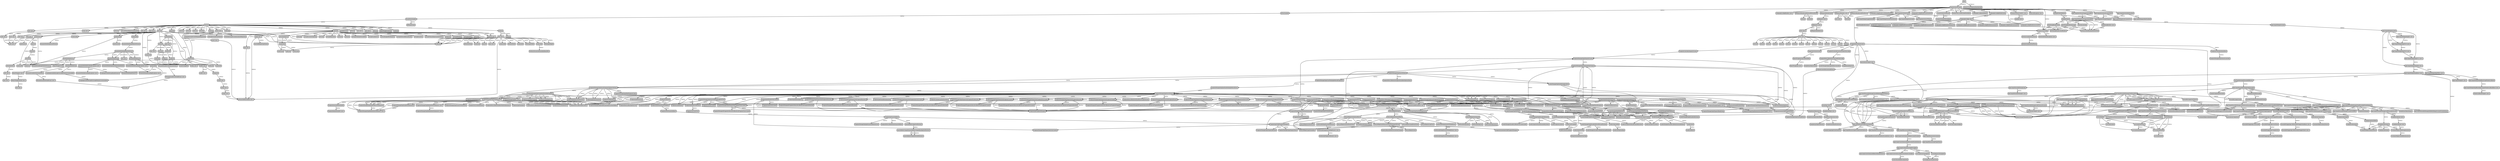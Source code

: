 digraph "CallGraph" {
    node [style="rounded,bold,filled"];
    node [shape=box];
    "Root" [label="Root",];
    "com.tleapps.simpletipcalculator.MainActivity: void onCreate(android.os.Bundle)" [label="MainActivity(onCreate)",];
    "Root"->"com.tleapps.simpletipcalculator.MainActivity: void onCreate(android.os.Bundle)" [label="SYMBOLIC",style=bold,color=black,];
    "com.google.android.gms.ads.AdView: void loadAd(com.google.android.gms.ads.AdRequest)" [label="AdView(loadAd)",];
    "com.tleapps.simpletipcalculator.MainActivity: void onCreate(android.os.Bundle)"->"com.google.android.gms.ads.AdView: void loadAd(com.google.android.gms.ads.AdRequest)" [label="SIMPLE",style=bold,color=black,];
    "com.google.android.gms.ads.BaseAdView: void loadAd(com.google.android.gms.ads.AdRequest)" [label="BaseAdView(loadAd)",];
    "com.google.android.gms.ads.AdView: void loadAd(com.google.android.gms.ads.AdRequest)"->"com.google.android.gms.ads.BaseAdView: void loadAd(com.google.android.gms.ads.AdRequest)" [label="SIMPLE",style=bold,color=black,];
    "com.google.android.gms.internal.ads.zzly: void zza(com.google.android.gms.internal.ads.zzlw)" [label="zzly(zza)",];
    "com.google.android.gms.ads.BaseAdView: void loadAd(com.google.android.gms.ads.AdRequest)"->"com.google.android.gms.internal.ads.zzly: void zza(com.google.android.gms.internal.ads.zzlw)" [label="SIMPLE",style=bold,color=black,];
    "com.google.android.gms.internal.ads.zzks: void zza(com.google.android.gms.internal.ads.zzmu)" [label="zzks(zza)",];
    "com.google.android.gms.internal.ads.zzly: void zza(com.google.android.gms.internal.ads.zzlw)"->"com.google.android.gms.internal.ads.zzks: void zza(com.google.android.gms.internal.ads.zzmu)" [label="SIMPLE",style=bold,color=black,];
    "com.google.android.gms.internal.ads.zzjf: void <init>(com.google.android.gms.ads.AdListener)" [label="zzjf(<init>)",];
    "com.google.android.gms.internal.ads.zzly: void zza(com.google.android.gms.internal.ads.zzlw)"->"com.google.android.gms.internal.ads.zzjf: void <init>(com.google.android.gms.ads.AdListener)" [label="SIMPLE",style=bold,color=black,];
    "com.google.android.gms.internal.ads.zzki: void <init>()" [label="zzki(<init>)",];
    "com.google.android.gms.internal.ads.zzjf: void <init>(com.google.android.gms.ads.AdListener)"->"com.google.android.gms.internal.ads.zzki: void <init>()" [label="SIMPLE",style=bold,color=black,];
    "com.google.android.gms.internal.ads.zzek: void <init>(java.lang.String)" [label="zzek(<init>)",];
    "com.google.android.gms.internal.ads.zzki: void <init>()"->"com.google.android.gms.internal.ads.zzek: void <init>(java.lang.String)" [label="SIMPLE",style=bold,color=black,];
    "com.google.android.gms.internal.ads.zzjp: void <init>(com.google.android.gms.ads.doubleclick.AppEventListener)" [label="zzjp(<init>)",];
    "com.google.android.gms.internal.ads.zzly: void zza(com.google.android.gms.internal.ads.zzlw)"->"com.google.android.gms.internal.ads.zzjp: void <init>(com.google.android.gms.ads.doubleclick.AppEventListener)" [label="SIMPLE",style=bold,color=black,];
    "com.google.android.gms.internal.ads.zzlb: void <init>()" [label="zzlb(<init>)",];
    "com.google.android.gms.internal.ads.zzjp: void <init>(com.google.android.gms.ads.doubleclick.AppEventListener)"->"com.google.android.gms.internal.ads.zzlb: void <init>()" [label="SIMPLE",style=bold,color=black,];
    "com.google.android.gms.internal.ads.zzlb: void <init>()"->"com.google.android.gms.internal.ads.zzek: void <init>(java.lang.String)" [label="SIMPLE",style=bold,color=black,];
    "com.google.android.gms.internal.ads.zzks: void zza(com.google.android.gms.internal.ads.zzlg)" [label="zzks(zza)",];
    "com.google.android.gms.internal.ads.zzly: void zza(com.google.android.gms.internal.ads.zzlw)"->"com.google.android.gms.internal.ads.zzks: void zza(com.google.android.gms.internal.ads.zzlg)" [label="SIMPLE",style=bold,color=black,];
    "com.google.android.gms.dynamic.ObjectWrapper: java.lang.Object unwrap(com.google.android.gms.dynamic.IObjectWrapper)" [label="ObjectWrapper(unwrap)",];
    "com.google.android.gms.internal.ads.zzly: void zza(com.google.android.gms.internal.ads.zzlw)"->"com.google.android.gms.dynamic.ObjectWrapper: java.lang.Object unwrap(com.google.android.gms.dynamic.IObjectWrapper)" [label="SIMPLE",style=bold,color=black,];
    "com.google.android.gms.internal.ads.zzxm: void zzj(java.util.Map)" [label="zzxm(zzj)",];
    "com.google.android.gms.internal.ads.zzly: void zza(com.google.android.gms.internal.ads.zzlw)"->"com.google.android.gms.internal.ads.zzxm: void zzj(java.util.Map)" [label="SIMPLE",style=bold,color=black,];
    "com.google.android.gms.internal.ads.zzly: com.google.android.gms.internal.ads.zzjn zza(android.content.Context,com.google.android.gms.ads.AdSize[],int)" [label="zzly(zza)",];
    "com.google.android.gms.internal.ads.zzly: void zza(com.google.android.gms.internal.ads.zzlw)"->"com.google.android.gms.internal.ads.zzly: com.google.android.gms.internal.ads.zzjn zza(android.content.Context,com.google.android.gms.ads.AdSize[],int)" [label="SIMPLE",style=bold,color=black,];
    "com.google.android.gms.internal.ads.zzly: boolean zzu(int)" [label="zzly(zzu)",];
    "com.google.android.gms.internal.ads.zzly: com.google.android.gms.internal.ads.zzjn zza(android.content.Context,com.google.android.gms.ads.AdSize[],int)"->"com.google.android.gms.internal.ads.zzly: boolean zzu(int)" [label="SIMPLE",style=bold,color=black,];
    "com.google.android.gms.internal.ads.zzjn: void <init>(android.content.Context,com.google.android.gms.ads.AdSize[])" [label="zzjn(<init>)",];
    "com.google.android.gms.internal.ads.zzly: com.google.android.gms.internal.ads.zzjn zza(android.content.Context,com.google.android.gms.ads.AdSize[],int)"->"com.google.android.gms.internal.ads.zzjn: void <init>(android.content.Context,com.google.android.gms.ads.AdSize[])" [label="SIMPLE",style=bold,color=black,];
    "com.google.android.gms.internal.ads.zzkb: com.google.android.gms.internal.ads.zzamu zzif()" [label="zzkb(zzif)",];
    "com.google.android.gms.internal.ads.zzjn: void <init>(android.content.Context,com.google.android.gms.ads.AdSize[])"->"com.google.android.gms.internal.ads.zzkb: com.google.android.gms.internal.ads.zzamu zzif()" [label="SIMPLE",style=bold,color=black,];
    "com.google.android.gms.internal.ads.zzkb: com.google.android.gms.internal.ads.zzkb zzie()" [label="zzkb(zzie)",];
    "com.google.android.gms.internal.ads.zzkb: com.google.android.gms.internal.ads.zzamu zzif()"->"com.google.android.gms.internal.ads.zzkb: com.google.android.gms.internal.ads.zzkb zzie()" [label="SIMPLE",style=bold,color=black,];
    "com.google.android.gms.common.internal.safeparcel.AbstractSafeParcelable: void <init>()" [label="AbstractSafeParcelable(<init>)",];
    "com.google.android.gms.internal.ads.zzjn: void <init>(android.content.Context,com.google.android.gms.ads.AdSize[])"->"com.google.android.gms.common.internal.safeparcel.AbstractSafeParcelable: void <init>()" [label="SIMPLE",style=bold,color=black,];
    "com.google.android.gms.ads.AdSize: int getHeight()" [label="AdSize(getHeight)",];
    "com.google.android.gms.internal.ads.zzjn: void <init>(android.content.Context,com.google.android.gms.ads.AdSize[])"->"com.google.android.gms.ads.AdSize: int getHeight()" [label="SIMPLE",style=bold,color=black,];
    "com.google.android.gms.internal.ads.zzjn: void <init>(android.content.Context,com.google.android.gms.ads.AdSize[])"->"com.google.android.gms.internal.ads.zzkb: com.google.android.gms.internal.ads.zzamu zzif()" [label="SIMPLE",style=bold,color=black,];
    "com.google.android.gms.ads.AdSize: java.lang.String toString()" [label="AdSize(toString)",];
    "com.google.android.gms.internal.ads.zzjn: void <init>(android.content.Context,com.google.android.gms.ads.AdSize[])"->"com.google.android.gms.ads.AdSize: java.lang.String toString()" [label="SIMPLE",style=bold,color=black,];
    "com.google.android.gms.internal.ads.zzamu: int zza(android.util.DisplayMetrics,int)" [label="zzamu(zza)",];
    "com.google.android.gms.internal.ads.zzjn: void <init>(android.content.Context,com.google.android.gms.ads.AdSize[])"->"com.google.android.gms.internal.ads.zzamu: int zza(android.util.DisplayMetrics,int)" [label="SIMPLE",style=bold,color=black,];
    "com.google.android.gms.internal.ads.zzjn: int zzd(android.util.DisplayMetrics)" [label="zzjn(zzd)",];
    "com.google.android.gms.internal.ads.zzjn: void <init>(android.content.Context,com.google.android.gms.ads.AdSize[])"->"com.google.android.gms.internal.ads.zzjn: int zzd(android.util.DisplayMetrics)" [label="SIMPLE",style=bold,color=black,];
    "com.google.android.gms.internal.ads.zzjn: void <init>(android.content.Context,com.google.android.gms.ads.AdSize)" [label="zzjn(<init>)",];
    "com.google.android.gms.internal.ads.zzjn: void <init>(android.content.Context,com.google.android.gms.ads.AdSize[])"->"com.google.android.gms.internal.ads.zzjn: void <init>(android.content.Context,com.google.android.gms.ads.AdSize)" [label="SIMPLE",style=bold,color=black,];
    "com.google.android.gms.internal.ads.zzjn: void <init>(android.content.Context,com.google.android.gms.ads.AdSize)"->"com.google.android.gms.internal.ads.zzjn: void <init>(android.content.Context,com.google.android.gms.ads.AdSize[])" [label="SIMPLE",style=bold,color=black,];
    "com.google.android.gms.ads.AdSize: int getWidth()" [label="AdSize(getWidth)",];
    "com.google.android.gms.internal.ads.zzjn: void <init>(android.content.Context,com.google.android.gms.ads.AdSize[])"->"com.google.android.gms.ads.AdSize: int getWidth()" [label="SIMPLE",style=bold,color=black,];
    "com.google.android.gms.internal.ads.zzamu: int zzbk(android.content.Context)" [label="zzamu(zzbk)",];
    "com.google.android.gms.internal.ads.zzjn: void <init>(android.content.Context,com.google.android.gms.ads.AdSize[])"->"com.google.android.gms.internal.ads.zzamu: int zzbk(android.content.Context)" [label="SIMPLE",style=bold,color=black,];
    "com.google.android.gms.internal.ads.zzjn: void <init>(android.content.Context,com.google.android.gms.ads.AdSize[])"->"com.google.android.gms.ads.AdSize: int getHeight()" [label="SIMPLE",style=bold,color=black,];
    "com.google.android.gms.ads.AdSize: boolean isFluid()" [label="AdSize(isFluid)",];
    "com.google.android.gms.internal.ads.zzjn: void <init>(android.content.Context,com.google.android.gms.ads.AdSize[])"->"com.google.android.gms.ads.AdSize: boolean isFluid()" [label="SIMPLE",style=bold,color=black,];
    "com.google.android.gms.internal.ads.zzjn: void <init>(android.content.Context,com.google.android.gms.ads.AdSize[])"->"com.google.android.gms.internal.ads.zzamu: int zza(android.util.DisplayMetrics,int)" [label="SIMPLE",style=bold,color=black,];
    "com.google.android.gms.internal.ads.zzjn: void <init>(android.content.Context,com.google.android.gms.ads.AdSize[])"->"com.google.android.gms.internal.ads.zzkb: com.google.android.gms.internal.ads.zzamu zzif()" [label="SIMPLE",style=bold,color=black,];
    "com.google.android.gms.internal.ads.zzjn: void <init>(android.content.Context,com.google.android.gms.ads.AdSize[])"->"com.google.android.gms.internal.ads.zzkb: com.google.android.gms.internal.ads.zzamu zzif()" [label="SIMPLE",style=bold,color=black,];
    "com.google.android.gms.internal.ads.zzjn: void <init>(android.content.Context,com.google.android.gms.ads.AdSize[])"->"com.google.android.gms.ads.AdSize: int getWidth()" [label="SIMPLE",style=bold,color=black,];
    "com.google.android.gms.internal.ads.zzjn: void <init>(android.content.Context,com.google.android.gms.ads.AdSize[])"->"com.google.android.gms.internal.ads.zzkb: com.google.android.gms.internal.ads.zzamu zzif()" [label="SIMPLE",style=bold,color=black,];
    "com.google.android.gms.internal.ads.zzamu: boolean zzbi(android.content.Context)" [label="zzamu(zzbi)",];
    "com.google.android.gms.internal.ads.zzjn: void <init>(android.content.Context,com.google.android.gms.ads.AdSize[])"->"com.google.android.gms.internal.ads.zzamu: boolean zzbi(android.content.Context)" [label="SIMPLE",style=bold,color=black,];
    "com.google.android.gms.internal.ads.zzamu: boolean zzbj(android.content.Context)" [label="zzamu(zzbj)",];
    "com.google.android.gms.internal.ads.zzjn: void <init>(android.content.Context,com.google.android.gms.ads.AdSize[])"->"com.google.android.gms.internal.ads.zzamu: boolean zzbj(android.content.Context)" [label="SIMPLE",style=bold,color=black,];
    "com.google.android.gms.common.util.PlatformVersion: boolean isAtLeastJellyBeanMR1()" [label="PlatformVersion(isAtLeastJellyBeanMR1)",];
    "com.google.android.gms.internal.ads.zzamu: boolean zzbj(android.content.Context)"->"com.google.android.gms.common.util.PlatformVersion: boolean isAtLeastJellyBeanMR1()" [label="SIMPLE",style=bold,color=black,];
    "com.google.android.gms.internal.ads.zzkb: com.google.android.gms.internal.ads.zzjr zzig()" [label="zzkb(zzig)",];
    "com.google.android.gms.internal.ads.zzly: void zza(com.google.android.gms.internal.ads.zzlw)"->"com.google.android.gms.internal.ads.zzkb: com.google.android.gms.internal.ads.zzjr zzig()" [label="SIMPLE",style=bold,color=black,];
    "com.google.android.gms.internal.ads.zzkb: com.google.android.gms.internal.ads.zzjr zzig()"->"com.google.android.gms.internal.ads.zzkb: com.google.android.gms.internal.ads.zzkb zzie()" [label="SIMPLE",style=bold,color=black,];
    "com.google.android.gms.internal.ads.zzjr: java.lang.Object zza(android.content.Context,boolean,com.google.android.gms.internal.ads.zzjr$zza)" [label="zzjr(zza)",];
    "com.google.android.gms.internal.ads.zzly: void zza(com.google.android.gms.internal.ads.zzlw)"->"com.google.android.gms.internal.ads.zzjr: java.lang.Object zza(android.content.Context,boolean,com.google.android.gms.internal.ads.zzjr$zza)" [label="SIMPLE",style=bold,color=black,];
    "com.google.android.gms.internal.ads.zzjr$zza: java.lang.Object zzic()" [label="zzjr$zza(zzic)",];
    "com.google.android.gms.internal.ads.zzjr: java.lang.Object zza(android.content.Context,boolean,com.google.android.gms.internal.ads.zzjr$zza)"->"com.google.android.gms.internal.ads.zzjr$zza: java.lang.Object zzic()" [label="SIMPLE",style=bold,color=black,];
    "com.google.android.gms.internal.ads.zzjr: com.google.android.gms.internal.ads.zzld zza(com.google.android.gms.internal.ads.zzjr)" [label="zzjr(zza)",];
    "com.google.android.gms.internal.ads.zzjr$zza: java.lang.Object zzic()"->"com.google.android.gms.internal.ads.zzjr: com.google.android.gms.internal.ads.zzld zza(com.google.android.gms.internal.ads.zzjr)" [label="SIMPLE",style=bold,color=black,];
    "com.google.android.gms.internal.ads.zzjr: com.google.android.gms.internal.ads.zzld zzia()" [label="zzjr(zzia)",];
    "com.google.android.gms.internal.ads.zzjr: com.google.android.gms.internal.ads.zzld zza(com.google.android.gms.internal.ads.zzjr)"->"com.google.android.gms.internal.ads.zzjr: com.google.android.gms.internal.ads.zzld zzia()" [label="SIMPLE",style=bold,color=black,];
    "com.google.android.gms.internal.ads.zzjr: com.google.android.gms.internal.ads.zzld zzhz()" [label="zzjr(zzhz)",];
    "com.google.android.gms.internal.ads.zzjr: com.google.android.gms.internal.ads.zzld zzia()"->"com.google.android.gms.internal.ads.zzjr: com.google.android.gms.internal.ads.zzld zzhz()" [label="SIMPLE",style=bold,color=black,];
    "com.google.android.gms.internal.ads.zzane: void zzdk(java.lang.String)" [label="zzane(zzdk)",];
    "com.google.android.gms.internal.ads.zzjr: com.google.android.gms.internal.ads.zzld zzhz()"->"com.google.android.gms.internal.ads.zzane: void zzdk(java.lang.String)" [label="SIMPLE",style=bold,color=black,];
    "com.google.android.gms.internal.ads.zzle: com.google.android.gms.internal.ads.zzld asInterface(android.os.IBinder)" [label="zzle(asInterface)",];
    "com.google.android.gms.internal.ads.zzjr: com.google.android.gms.internal.ads.zzld zzhz()"->"com.google.android.gms.internal.ads.zzle: com.google.android.gms.internal.ads.zzld asInterface(android.os.IBinder)" [label="SIMPLE",style=bold,color=black,];
    "com.google.android.gms.internal.ads.zzlf: void <init>(android.os.IBinder)" [label="zzlf(<init>)",];
    "com.google.android.gms.internal.ads.zzle: com.google.android.gms.internal.ads.zzld asInterface(android.os.IBinder)"->"com.google.android.gms.internal.ads.zzlf: void <init>(android.os.IBinder)" [label="SIMPLE",style=bold,color=black,];
    "com.google.android.gms.internal.ads.zzej: void <init>(android.os.IBinder,java.lang.String)" [label="zzej(<init>)",];
    "com.google.android.gms.internal.ads.zzlf: void <init>(android.os.IBinder)"->"com.google.android.gms.internal.ads.zzej: void <init>(android.os.IBinder,java.lang.String)" [label="SIMPLE",style=bold,color=black,];
    "com.google.android.gms.internal.ads.zzane: void zzc(java.lang.String,java.lang.Throwable)" [label="zzane(zzc)",];
    "com.google.android.gms.internal.ads.zzjr: com.google.android.gms.internal.ads.zzld zzhz()"->"com.google.android.gms.internal.ads.zzane: void zzc(java.lang.String,java.lang.Throwable)" [label="SIMPLE",style=bold,color=black,];
    "com.google.android.gms.internal.ads.zzjr$zza: java.lang.Object zzic()"->"com.google.android.gms.internal.ads.zzane: void zzc(java.lang.String,java.lang.Throwable)" [label="SIMPLE",style=bold,color=black,];
    "com.google.android.gms.internal.ads.zzjr$zza: java.lang.Object zzic()"->"com.google.android.gms.internal.ads.zzane: void zzdk(java.lang.String)" [label="SIMPLE",style=bold,color=black,];
    "com.google.android.gms.internal.ads.zzjr$zza: java.lang.Object zza(com.google.android.gms.internal.ads.zzld)" [label="zzjr$zza(zza)",];
    "com.google.android.gms.internal.ads.zzjr$zza: java.lang.Object zzic()"->"com.google.android.gms.internal.ads.zzjr$zza: java.lang.Object zza(com.google.android.gms.internal.ads.zzld)" [label="SIMPLE",style=bold,color=black,];
    "com.google.android.gms.internal.ads.zzni: java.lang.Object zzd(com.google.android.gms.internal.ads.zzna)" [label="zzni(zzd)",];
    "com.google.android.gms.internal.ads.zzjr: java.lang.Object zza(android.content.Context,boolean,com.google.android.gms.internal.ads.zzjr$zza)"->"com.google.android.gms.internal.ads.zzni: java.lang.Object zzd(com.google.android.gms.internal.ads.zzna)" [label="SIMPLE",style=bold,color=black,];
    "com.google.android.gms.internal.ads.zzna: java.lang.Object zzja()" [label="zzna(zzja)",];
    "com.google.android.gms.internal.ads.zzni: java.lang.Object zzd(com.google.android.gms.internal.ads.zzna)"->"com.google.android.gms.internal.ads.zzna: java.lang.Object zzja()" [label="SIMPLE",style=bold,color=black,];
    "com.google.android.gms.internal.ads.zznj: void <init>(com.google.android.gms.internal.ads.zzni,com.google.android.gms.internal.ads.zzna)" [label="zznj(<init>)",];
    "com.google.android.gms.internal.ads.zzni: java.lang.Object zzd(com.google.android.gms.internal.ads.zzna)"->"com.google.android.gms.internal.ads.zznj: void <init>(com.google.android.gms.internal.ads.zzni,com.google.android.gms.internal.ads.zzna)" [label="SIMPLE",style=bold,color=black,];
    "com.google.android.gms.internal.ads.zzaml: java.lang.Object zza(android.content.Context,java.util.concurrent.Callable)" [label="zzaml(zza)",];
    "com.google.android.gms.internal.ads.zzni: java.lang.Object zzd(com.google.android.gms.internal.ads.zzna)"->"com.google.android.gms.internal.ads.zzaml: java.lang.Object zza(android.content.Context,java.util.concurrent.Callable)" [label="SIMPLE",style=bold,color=black,];
    "com.google.android.gms.internal.ads.zzadf: void zza(java.lang.Throwable,java.lang.String)" [label="zzadf(zza)",];
    "com.google.android.gms.internal.ads.zzaml: java.lang.Object zza(android.content.Context,java.util.concurrent.Callable)"->"com.google.android.gms.internal.ads.zzadf: void zza(java.lang.Throwable,java.lang.String)" [label="SIMPLE",style=bold,color=black,];
    "com.google.android.gms.internal.ads.zzadb: com.google.android.gms.internal.ads.zzadf zzl(android.content.Context)" [label="zzadb(zzl)",];
    "com.google.android.gms.internal.ads.zzaml: java.lang.Object zza(android.content.Context,java.util.concurrent.Callable)"->"com.google.android.gms.internal.ads.zzadb: com.google.android.gms.internal.ads.zzadf zzl(android.content.Context)" [label="SIMPLE",style=bold,color=black,];
    "com.google.android.gms.internal.ads.zzkb: com.google.android.gms.internal.ads.zzni zzik()" [label="zzkb(zzik)",];
    "com.google.android.gms.internal.ads.zzadb: com.google.android.gms.internal.ads.zzadf zzl(android.content.Context)"->"com.google.android.gms.internal.ads.zzkb: com.google.android.gms.internal.ads.zzni zzik()" [label="SIMPLE",style=bold,color=black,];
    "com.google.android.gms.internal.ads.zzadb: com.google.android.gms.internal.ads.zzadf zzl(android.content.Context)"->"com.google.android.gms.internal.ads.zzni: java.lang.Object zzd(com.google.android.gms.internal.ads.zzna)" [label="SIMPLE",style=bold,color=black,];
    "com.google.android.gms.internal.ads.zzadg: void <init>()" [label="zzadg(<init>)",];
    "com.google.android.gms.internal.ads.zzadb: com.google.android.gms.internal.ads.zzadf zzl(android.content.Context)"->"com.google.android.gms.internal.ads.zzadg: void <init>()" [label="SIMPLE",style=bold,color=black,];
    "com.google.android.gms.internal.ads.zzadb: void <init>(android.content.Context)" [label="zzadb(<init>)",];
    "com.google.android.gms.internal.ads.zzadb: com.google.android.gms.internal.ads.zzadf zzl(android.content.Context)"->"com.google.android.gms.internal.ads.zzadb: void <init>(android.content.Context)" [label="SIMPLE",style=bold,color=black,];
    "com.google.android.gms.internal.ads.zzadb: void <init>(android.content.Context,com.google.android.gms.internal.ads.zzang)" [label="zzadb(<init>)",];
    "com.google.android.gms.internal.ads.zzadb: void <init>(android.content.Context)"->"com.google.android.gms.internal.ads.zzadb: void <init>(android.content.Context,com.google.android.gms.internal.ads.zzang)" [label="SIMPLE",style=bold,color=black,];
    "com.google.android.gms.internal.ads.zzang: com.google.android.gms.internal.ads.zzang zzsl()" [label="zzang(zzsl)",];
    "com.google.android.gms.internal.ads.zzadb: void <init>(android.content.Context)"->"com.google.android.gms.internal.ads.zzang: com.google.android.gms.internal.ads.zzang zzsl()" [label="SIMPLE",style=bold,color=black,];
    "com.google.android.gms.internal.ads.zzang: void <init>(int,int,boolean)" [label="zzang(<init>)",];
    "com.google.android.gms.internal.ads.zzang: com.google.android.gms.internal.ads.zzang zzsl()"->"com.google.android.gms.internal.ads.zzang: void <init>(int,int,boolean)" [label="SIMPLE",style=bold,color=black,];
    "com.google.android.gms.internal.ads.zzang: void <init>(int,int,boolean,boolean,boolean)" [label="zzang(<init>)",];
    "com.google.android.gms.internal.ads.zzang: void <init>(int,int,boolean)"->"com.google.android.gms.internal.ads.zzang: void <init>(int,int,boolean,boolean,boolean)" [label="SIMPLE",style=bold,color=black,];
    "com.google.android.gms.internal.ads.zzang: void <init>(java.lang.String,int,int,boolean,boolean)" [label="zzang(<init>)",];
    "com.google.android.gms.internal.ads.zzang: void <init>(int,int,boolean,boolean,boolean)"->"com.google.android.gms.internal.ads.zzang: void <init>(java.lang.String,int,int,boolean,boolean)" [label="SIMPLE",style=bold,color=black,];
    "com.google.android.gms.internal.ads.zzang: void <init>(java.lang.String,int,int,boolean,boolean)"->"com.google.android.gms.common.internal.safeparcel.AbstractSafeParcelable: void <init>()" [label="SIMPLE",style=bold,color=black,];
    "com.google.android.gms.internal.ads.zzane: void zzb(java.lang.String,java.lang.Throwable)" [label="zzane(zzb)",];
    "com.google.android.gms.internal.ads.zzaml: java.lang.Object zza(android.content.Context,java.util.concurrent.Callable)"->"com.google.android.gms.internal.ads.zzane: void zzb(java.lang.String,java.lang.Throwable)" [label="SIMPLE",style=bold,color=black,];
    "com.google.android.gms.internal.ads.zzane: boolean isLoggable(int)" [label="zzane(isLoggable)",];
    "com.google.android.gms.internal.ads.zzane: void zzb(java.lang.String,java.lang.Throwable)"->"com.google.android.gms.internal.ads.zzane: boolean isLoggable(int)" [label="SIMPLE",style=bold,color=black,];
    "com.google.android.gms.internal.ads.zzamu: int zzbg(android.content.Context)" [label="zzamu(zzbg)",];
    "com.google.android.gms.internal.ads.zzjr: java.lang.Object zza(android.content.Context,boolean,com.google.android.gms.internal.ads.zzjr$zza)"->"com.google.android.gms.internal.ads.zzamu: int zzbg(android.content.Context)" [label="SIMPLE",style=bold,color=black,];
    "com.google.android.gms.dynamite.DynamiteModule: int getLocalVersion(android.content.Context,java.lang.String)" [label="DynamiteModule(getLocalVersion)",];
    "com.google.android.gms.internal.ads.zzamu: int zzbg(android.content.Context)"->"com.google.android.gms.dynamite.DynamiteModule: int getLocalVersion(android.content.Context,java.lang.String)" [label="SIMPLE",style=bold,color=black,];
    "com.google.android.gms.internal.ads.zzjr: java.lang.Object zza(android.content.Context,boolean,com.google.android.gms.internal.ads.zzjr$zza)"->"com.google.android.gms.internal.ads.zzkb: com.google.android.gms.internal.ads.zzamu zzif()" [label="SIMPLE",style=bold,color=black,];
    "com.google.android.gms.internal.ads.zzamu: int zzbf(android.content.Context)" [label="zzamu(zzbf)",];
    "com.google.android.gms.internal.ads.zzjr: java.lang.Object zza(android.content.Context,boolean,com.google.android.gms.internal.ads.zzjr$zza)"->"com.google.android.gms.internal.ads.zzamu: int zzbf(android.content.Context)" [label="SIMPLE",style=bold,color=black,];
    "com.google.android.gms.dynamite.DynamiteModule: int getRemoteVersion(android.content.Context,java.lang.String)" [label="DynamiteModule(getRemoteVersion)",];
    "com.google.android.gms.internal.ads.zzamu: int zzbf(android.content.Context)"->"com.google.android.gms.dynamite.DynamiteModule: int getRemoteVersion(android.content.Context,java.lang.String)" [label="SIMPLE",style=bold,color=black,];
    "com.google.android.gms.dynamite.DynamiteModule: int getRemoteVersion(android.content.Context,java.lang.String,boolean)" [label="DynamiteModule(getRemoteVersion)",];
    "com.google.android.gms.dynamite.DynamiteModule: int getRemoteVersion(android.content.Context,java.lang.String)"->"com.google.android.gms.dynamite.DynamiteModule: int getRemoteVersion(android.content.Context,java.lang.String,boolean)" [label="SIMPLE",style=bold,color=black,];
    "com.google.android.gms.dynamite.DynamiteModule: void zza(java.lang.ClassLoader)" [label="DynamiteModule(zza)",];
    "com.google.android.gms.dynamite.DynamiteModule: int getRemoteVersion(android.content.Context,java.lang.String,boolean)"->"com.google.android.gms.dynamite.DynamiteModule: void zza(java.lang.ClassLoader)" [label="SIMPLE",style=bold,color=black,];
    "com.google.android.gms.dynamite.IDynamiteLoaderV2$Stub: com.google.android.gms.dynamite.IDynamiteLoaderV2 asInterface(android.os.IBinder)" [label="IDynamiteLoaderV2$Stub(asInterface)",];
    "com.google.android.gms.dynamite.DynamiteModule: void zza(java.lang.ClassLoader)"->"com.google.android.gms.dynamite.IDynamiteLoaderV2$Stub: com.google.android.gms.dynamite.IDynamiteLoaderV2 asInterface(android.os.IBinder)" [label="SIMPLE",style=bold,color=black,];
    "com.google.android.gms.dynamite.IDynamiteLoaderV2$Stub$Proxy: void <init>(android.os.IBinder)" [label="IDynamiteLoaderV2$Stub$Proxy(<init>)",];
    "com.google.android.gms.dynamite.IDynamiteLoaderV2$Stub: com.google.android.gms.dynamite.IDynamiteLoaderV2 asInterface(android.os.IBinder)"->"com.google.android.gms.dynamite.IDynamiteLoaderV2$Stub$Proxy: void <init>(android.os.IBinder)" [label="SIMPLE",style=bold,color=black,];
    "com.google.android.gms.internal.stable.zza: void <init>(android.os.IBinder,java.lang.String)" [label="zza(<init>)",];
    "com.google.android.gms.dynamite.IDynamiteLoaderV2$Stub$Proxy: void <init>(android.os.IBinder)"->"com.google.android.gms.internal.stable.zza: void <init>(android.os.IBinder,java.lang.String)" [label="SIMPLE",style=bold,color=black,];
    "com.google.android.gms.dynamite.DynamiteModule$LoadingException: void <init>(java.lang.String,java.lang.Throwable,com.google.android.gms.dynamite.zza)" [label="DynamiteModule$LoadingException(<init>)",];
    "com.google.android.gms.dynamite.DynamiteModule: void zza(java.lang.ClassLoader)"->"com.google.android.gms.dynamite.DynamiteModule$LoadingException: void <init>(java.lang.String,java.lang.Throwable,com.google.android.gms.dynamite.zza)" [label="SIMPLE",style=bold,color=black,];
    "com.google.android.gms.dynamite.DynamiteModule$LoadingException: void <init>(java.lang.String,java.lang.Throwable)" [label="DynamiteModule$LoadingException(<init>)",];
    "com.google.android.gms.dynamite.DynamiteModule$LoadingException: void <init>(java.lang.String,java.lang.Throwable,com.google.android.gms.dynamite.zza)"->"com.google.android.gms.dynamite.DynamiteModule$LoadingException: void <init>(java.lang.String,java.lang.Throwable)" [label="SIMPLE",style=bold,color=black,];
    "com.google.android.gms.dynamite.DynamiteModule: int zzb(android.content.Context,java.lang.String,boolean)" [label="DynamiteModule(zzb)",];
    "com.google.android.gms.dynamite.DynamiteModule: int getRemoteVersion(android.content.Context,java.lang.String,boolean)"->"com.google.android.gms.dynamite.DynamiteModule: int zzb(android.content.Context,java.lang.String,boolean)" [label="SIMPLE",style=bold,color=black,];
    "com.google.android.gms.dynamite.DynamiteModule$LoadingException: void <init>(java.lang.String,com.google.android.gms.dynamite.zza)" [label="DynamiteModule$LoadingException(<init>)",];
    "com.google.android.gms.dynamite.DynamiteModule: int zzb(android.content.Context,java.lang.String,boolean)"->"com.google.android.gms.dynamite.DynamiteModule$LoadingException: void <init>(java.lang.String,com.google.android.gms.dynamite.zza)" [label="SIMPLE",style=bold,color=black,];
    "com.google.android.gms.dynamite.DynamiteModule$LoadingException: void <init>(java.lang.String)" [label="DynamiteModule$LoadingException(<init>)",];
    "com.google.android.gms.dynamite.DynamiteModule$LoadingException: void <init>(java.lang.String,com.google.android.gms.dynamite.zza)"->"com.google.android.gms.dynamite.DynamiteModule$LoadingException: void <init>(java.lang.String)" [label="SIMPLE",style=bold,color=black,];
    "com.google.android.gms.dynamite.DynamiteModule: int zzb(android.content.Context,java.lang.String,boolean)"->"com.google.android.gms.dynamite.DynamiteModule$LoadingException: void <init>(java.lang.String,java.lang.Throwable,com.google.android.gms.dynamite.zza)" [label="SIMPLE",style=bold,color=black,];
    "com.google.android.gms.dynamite.DynamiteModule: android.database.Cursor queryForDynamiteModule(android.content.Context,java.lang.String,boolean)" [label="DynamiteModule(queryForDynamiteModule)",];
    "com.google.android.gms.dynamite.DynamiteModule: int zzb(android.content.Context,java.lang.String,boolean)"->"com.google.android.gms.dynamite.DynamiteModule: android.database.Cursor queryForDynamiteModule(android.content.Context,java.lang.String,boolean)" [label="SIMPLE",style=bold,color=black,];
    "com.google.android.gms.dynamite.DynamiteModule: android.net.Uri getQueryUri(java.lang.String,boolean)" [label="DynamiteModule(getQueryUri)",];
    "com.google.android.gms.dynamite.DynamiteModule: android.database.Cursor queryForDynamiteModule(android.content.Context,java.lang.String,boolean)"->"com.google.android.gms.dynamite.DynamiteModule: android.net.Uri getQueryUri(java.lang.String,boolean)" [label="SIMPLE",style=bold,color=black,];
    "com.google.android.gms.dynamite.DynamiteModule: int zza(android.content.Context,java.lang.String,boolean)" [label="DynamiteModule(zza)",];
    "com.google.android.gms.dynamite.DynamiteModule: int getRemoteVersion(android.content.Context,java.lang.String,boolean)"->"com.google.android.gms.dynamite.DynamiteModule: int zza(android.content.Context,java.lang.String,boolean)" [label="SIMPLE",style=bold,color=black,];
    "com.google.android.gms.dynamite.DynamiteModule: com.google.android.gms.dynamite.IDynamiteLoader zzg(android.content.Context)" [label="DynamiteModule(zzg)",];
    "com.google.android.gms.dynamite.DynamiteModule: int zza(android.content.Context,java.lang.String,boolean)"->"com.google.android.gms.dynamite.DynamiteModule: com.google.android.gms.dynamite.IDynamiteLoader zzg(android.content.Context)" [label="SIMPLE",style=bold,color=black,];
    "com.google.android.gms.common.GoogleApiAvailabilityLight: com.google.android.gms.common.GoogleApiAvailabilityLight getInstance()" [label="GoogleApiAvailabilityLight(getInstance)",];
    "com.google.android.gms.dynamite.DynamiteModule: com.google.android.gms.dynamite.IDynamiteLoader zzg(android.content.Context)"->"com.google.android.gms.common.GoogleApiAvailabilityLight: com.google.android.gms.common.GoogleApiAvailabilityLight getInstance()" [label="SIMPLE",style=bold,color=black,];
    "com.google.android.gms.common.GoogleApiAvailabilityLight: int isGooglePlayServicesAvailable(android.content.Context)" [label="GoogleApiAvailabilityLight(isGooglePlayServicesAvailable)",];
    "com.google.android.gms.dynamite.DynamiteModule: com.google.android.gms.dynamite.IDynamiteLoader zzg(android.content.Context)"->"com.google.android.gms.common.GoogleApiAvailabilityLight: int isGooglePlayServicesAvailable(android.content.Context)" [label="SIMPLE",style=bold,color=black,];
    "com.google.android.gms.common.GoogleApiAvailabilityLight: int isGooglePlayServicesAvailable(android.content.Context,int)" [label="GoogleApiAvailabilityLight(isGooglePlayServicesAvailable)",];
    "com.google.android.gms.common.GoogleApiAvailabilityLight: int isGooglePlayServicesAvailable(android.content.Context)"->"com.google.android.gms.common.GoogleApiAvailabilityLight: int isGooglePlayServicesAvailable(android.content.Context,int)" [label="SIMPLE",style=bold,color=black,];
    "com.google.android.gms.dynamite.IDynamiteLoader$Stub: com.google.android.gms.dynamite.IDynamiteLoader asInterface(android.os.IBinder)" [label="IDynamiteLoader$Stub(asInterface)",];
    "com.google.android.gms.dynamite.DynamiteModule: com.google.android.gms.dynamite.IDynamiteLoader zzg(android.content.Context)"->"com.google.android.gms.dynamite.IDynamiteLoader$Stub: com.google.android.gms.dynamite.IDynamiteLoader asInterface(android.os.IBinder)" [label="SIMPLE",style=bold,color=black,];
    "com.google.android.gms.dynamite.IDynamiteLoader$Stub$Proxy: void <init>(android.os.IBinder)" [label="IDynamiteLoader$Stub$Proxy(<init>)",];
    "com.google.android.gms.dynamite.IDynamiteLoader$Stub: com.google.android.gms.dynamite.IDynamiteLoader asInterface(android.os.IBinder)"->"com.google.android.gms.dynamite.IDynamiteLoader$Stub$Proxy: void <init>(android.os.IBinder)" [label="SIMPLE",style=bold,color=black,];
    "com.google.android.gms.dynamite.IDynamiteLoader$Stub$Proxy: void <init>(android.os.IBinder)"->"com.google.android.gms.internal.stable.zza: void <init>(android.os.IBinder,java.lang.String)" [label="SIMPLE",style=bold,color=black,];
    "com.google.android.gms.dynamite.IDynamiteLoader: int getModuleVersion2(com.google.android.gms.dynamic.IObjectWrapper,java.lang.String,boolean)" [label="IDynamiteLoader(getModuleVersion2)",];
    "com.google.android.gms.dynamite.DynamiteModule: int zza(android.content.Context,java.lang.String,boolean)"->"com.google.android.gms.dynamite.IDynamiteLoader: int getModuleVersion2(com.google.android.gms.dynamic.IObjectWrapper,java.lang.String,boolean)" [label="SIMPLE",style=bold,color=black,];
    "com.google.android.gms.dynamic.ObjectWrapper: com.google.android.gms.dynamic.IObjectWrapper wrap(java.lang.Object)" [label="ObjectWrapper(wrap)",];
    "com.google.android.gms.dynamite.DynamiteModule: int zza(android.content.Context,java.lang.String,boolean)"->"com.google.android.gms.dynamic.ObjectWrapper: com.google.android.gms.dynamic.IObjectWrapper wrap(java.lang.Object)" [label="SIMPLE",style=bold,color=black,];
    "com.google.android.gms.dynamic.ObjectWrapper: void <init>(java.lang.Object)" [label="ObjectWrapper(<init>)",];
    "com.google.android.gms.dynamic.ObjectWrapper: com.google.android.gms.dynamic.IObjectWrapper wrap(java.lang.Object)"->"com.google.android.gms.dynamic.ObjectWrapper: void <init>(java.lang.Object)" [label="SIMPLE",style=bold,color=black,];
    "com.google.android.gms.dynamic.IObjectWrapper$Stub: void <init>()" [label="IObjectWrapper$Stub(<init>)",];
    "com.google.android.gms.dynamic.ObjectWrapper: void <init>(java.lang.Object)"->"com.google.android.gms.dynamic.IObjectWrapper$Stub: void <init>()" [label="SIMPLE",style=bold,color=black,];
    "com.google.android.gms.internal.stable.zzb: void <init>(java.lang.String)" [label="zzb(<init>)",];
    "com.google.android.gms.dynamic.IObjectWrapper$Stub: void <init>()"->"com.google.android.gms.internal.stable.zzb: void <init>(java.lang.String)" [label="SIMPLE",style=bold,color=black,];
    "com.google.android.gms.dynamite.DynamiteModule: int getRemoteVersion(android.content.Context,java.lang.String,boolean)"->"com.google.android.gms.dynamite.DynamiteModule: void zza(java.lang.ClassLoader)" [label="SIMPLE",style=bold,color=black,];
    "com.google.android.gms.dynamite.DynamiteModule: int getRemoteVersion(android.content.Context,java.lang.String,boolean)"->"com.google.android.gms.dynamite.DynamiteModule: int zzb(android.content.Context,java.lang.String,boolean)" [label="SIMPLE",style=bold,color=black,];
    "com.google.android.gms.dynamite.zzh: void <init>(java.lang.String,java.lang.ClassLoader)" [label="zzh(<init>)",];
    "com.google.android.gms.dynamite.DynamiteModule: int getRemoteVersion(android.content.Context,java.lang.String,boolean)"->"com.google.android.gms.dynamite.zzh: void <init>(java.lang.String,java.lang.ClassLoader)" [label="SIMPLE",style=bold,color=black,];
    "com.google.android.gms.internal.ads.zzjr: java.lang.Object zza(android.content.Context,boolean,com.google.android.gms.internal.ads.zzjr$zza)"->"com.google.android.gms.internal.ads.zzkb: com.google.android.gms.internal.ads.zzamu zzif()" [label="SIMPLE",style=bold,color=black,];
    "com.google.android.gms.internal.ads.zzjr: java.lang.Object zza(android.content.Context,boolean,com.google.android.gms.internal.ads.zzjr$zza)"->"com.google.android.gms.internal.ads.zzjr$zza: java.lang.Object zzic()" [label="SIMPLE",style=bold,color=black,];
    "com.google.android.gms.internal.ads.zzjr: java.lang.Object zza(android.content.Context,boolean,com.google.android.gms.internal.ads.zzjr$zza)"->"com.google.android.gms.internal.ads.zzkb: com.google.android.gms.internal.ads.zzni zzik()" [label="SIMPLE",style=bold,color=black,];
    "com.google.android.gms.internal.ads.zzamu: boolean zzbe(android.content.Context)" [label="zzamu(zzbe)",];
    "com.google.android.gms.internal.ads.zzjr: java.lang.Object zza(android.content.Context,boolean,com.google.android.gms.internal.ads.zzjr$zza)"->"com.google.android.gms.internal.ads.zzamu: boolean zzbe(android.content.Context)" [label="SIMPLE",style=bold,color=black,];
    "com.google.android.gms.internal.ads.zzamu: boolean zzbe(android.content.Context)"->"com.google.android.gms.common.GoogleApiAvailabilityLight: com.google.android.gms.common.GoogleApiAvailabilityLight getInstance()" [label="SIMPLE",style=bold,color=black,];
    "com.google.android.gms.internal.ads.zzamu: boolean zzbe(android.content.Context)"->"com.google.android.gms.common.GoogleApiAvailabilityLight: int isGooglePlayServicesAvailable(android.content.Context,int)" [label="SIMPLE",style=bold,color=black,];
    "com.google.android.gms.internal.ads.zznk: void initialize(android.content.Context)" [label="zznk(initialize)",];
    "com.google.android.gms.internal.ads.zzjr: java.lang.Object zza(android.content.Context,boolean,com.google.android.gms.internal.ads.zzjr$zza)"->"com.google.android.gms.internal.ads.zznk: void initialize(android.content.Context)" [label="SIMPLE",style=bold,color=black,];
    "com.google.android.gms.internal.ads.zznl: void <init>(android.content.Context)" [label="zznl(<init>)",];
    "com.google.android.gms.internal.ads.zznk: void initialize(android.content.Context)"->"com.google.android.gms.internal.ads.zznl: void <init>(android.content.Context)" [label="SIMPLE",style=bold,color=black,];
    "com.google.android.gms.internal.ads.zznk: void initialize(android.content.Context)"->"com.google.android.gms.internal.ads.zzaml: java.lang.Object zza(android.content.Context,java.util.concurrent.Callable)" [label="SIMPLE",style=bold,color=black,];
    "com.google.android.gms.internal.ads.zznk: void initialize(android.content.Context)"->"com.google.android.gms.internal.ads.zzkb: com.google.android.gms.internal.ads.zzni zzik()" [label="SIMPLE",style=bold,color=black,];
    "com.google.android.gms.internal.ads.zznk: void initialize(android.content.Context)"->"com.google.android.gms.internal.ads.zzni: java.lang.Object zzd(com.google.android.gms.internal.ads.zzna)" [label="SIMPLE",style=bold,color=black,];
    "com.google.android.gms.internal.ads.zzjr$zza: java.lang.Object zzid()" [label="zzjr$zza(zzid)",];
    "com.google.android.gms.internal.ads.zzjr: java.lang.Object zza(android.content.Context,boolean,com.google.android.gms.internal.ads.zzjr$zza)"->"com.google.android.gms.internal.ads.zzjr$zza: java.lang.Object zzid()" [label="SIMPLE",style=bold,color=black,];
    "com.google.android.gms.internal.ads.zzjr$zza: java.lang.Object zzid()"->"com.google.android.gms.internal.ads.zzane: void zzc(java.lang.String,java.lang.Throwable)" [label="SIMPLE",style=bold,color=black,];
    "com.google.android.gms.internal.ads.zzjr$zza: java.lang.Object zzib()" [label="zzjr$zza(zzib)",];
    "com.google.android.gms.internal.ads.zzjr$zza: java.lang.Object zzid()"->"com.google.android.gms.internal.ads.zzjr$zza: java.lang.Object zzib()" [label="SIMPLE",style=bold,color=black,];
    "com.google.android.gms.internal.ads.zzjr: java.lang.Object zza(android.content.Context,boolean,com.google.android.gms.internal.ads.zzjr$zza)"->"com.google.android.gms.internal.ads.zzkb: com.google.android.gms.internal.ads.zzamu zzif()" [label="SIMPLE",style=bold,color=black,];
    "com.google.android.gms.internal.ads.zzjr: java.lang.Object zza(android.content.Context,boolean,com.google.android.gms.internal.ads.zzjr$zza)"->"com.google.android.gms.internal.ads.zzjr$zza: java.lang.Object zzid()" [label="SIMPLE",style=bold,color=black,];
    "com.google.android.gms.internal.ads.zzane: void zzck(java.lang.String)" [label="zzane(zzck)",];
    "com.google.android.gms.internal.ads.zzjr: java.lang.Object zza(android.content.Context,boolean,com.google.android.gms.internal.ads.zzjr$zza)"->"com.google.android.gms.internal.ads.zzane: void zzck(java.lang.String)" [label="SIMPLE",style=bold,color=black,];
    "com.google.android.gms.internal.ads.zzane: void zzck(java.lang.String)"->"com.google.android.gms.internal.ads.zzane: boolean isLoggable(int)" [label="SIMPLE",style=bold,color=black,];
    "com.google.android.gms.internal.ads.zzlw: java.util.Map zzir()" [label="zzlw(zzir)",];
    "com.google.android.gms.internal.ads.zzly: void zza(com.google.android.gms.internal.ads.zzlw)"->"com.google.android.gms.internal.ads.zzlw: java.util.Map zzir()" [label="SIMPLE",style=bold,color=black,];
    "com.google.android.gms.internal.ads.zzks: void setManualImpressionsEnabled(boolean)" [label="zzks(setManualImpressionsEnabled)",];
    "com.google.android.gms.internal.ads.zzly: void zza(com.google.android.gms.internal.ads.zzlw)"->"com.google.android.gms.internal.ads.zzks: void setManualImpressionsEnabled(boolean)" [label="SIMPLE",style=bold,color=black,];
    "com.google.android.gms.internal.ads.zzje: void <init>(com.google.android.gms.internal.ads.zzjd)" [label="zzje(<init>)",];
    "com.google.android.gms.internal.ads.zzly: void zza(com.google.android.gms.internal.ads.zzlw)"->"com.google.android.gms.internal.ads.zzje: void <init>(com.google.android.gms.internal.ads.zzjd)" [label="SIMPLE",style=bold,color=black,];
    "com.google.android.gms.internal.ads.zzkf: void <init>()" [label="zzkf(<init>)",];
    "com.google.android.gms.internal.ads.zzje: void <init>(com.google.android.gms.internal.ads.zzjd)"->"com.google.android.gms.internal.ads.zzkf: void <init>()" [label="SIMPLE",style=bold,color=black,];
    "com.google.android.gms.internal.ads.zzkf: void <init>()"->"com.google.android.gms.internal.ads.zzek: void <init>(java.lang.String)" [label="SIMPLE",style=bold,color=black,];
    "com.google.android.gms.internal.ads.zzmu: void <init>(com.google.android.gms.ads.VideoOptions)" [label="zzmu(<init>)",];
    "com.google.android.gms.internal.ads.zzly: void zza(com.google.android.gms.internal.ads.zzlw)"->"com.google.android.gms.internal.ads.zzmu: void <init>(com.google.android.gms.ads.VideoOptions)" [label="SIMPLE",style=bold,color=black,];
    "com.google.android.gms.ads.VideoOptions: boolean getClickToExpandRequested()" [label="VideoOptions(getClickToExpandRequested)",];
    "com.google.android.gms.internal.ads.zzmu: void <init>(com.google.android.gms.ads.VideoOptions)"->"com.google.android.gms.ads.VideoOptions: boolean getClickToExpandRequested()" [label="SIMPLE",style=bold,color=black,];
    "com.google.android.gms.internal.ads.zzmu: void <init>(boolean,boolean,boolean)" [label="zzmu(<init>)",];
    "com.google.android.gms.internal.ads.zzmu: void <init>(com.google.android.gms.ads.VideoOptions)"->"com.google.android.gms.internal.ads.zzmu: void <init>(boolean,boolean,boolean)" [label="SIMPLE",style=bold,color=black,];
    "com.google.android.gms.internal.ads.zzmu: void <init>(boolean,boolean,boolean)"->"com.google.android.gms.common.internal.safeparcel.AbstractSafeParcelable: void <init>()" [label="SIMPLE",style=bold,color=black,];
    "com.google.android.gms.ads.VideoOptions: boolean getStartMuted()" [label="VideoOptions(getStartMuted)",];
    "com.google.android.gms.internal.ads.zzmu: void <init>(com.google.android.gms.ads.VideoOptions)"->"com.google.android.gms.ads.VideoOptions: boolean getStartMuted()" [label="SIMPLE",style=bold,color=black,];
    "com.google.android.gms.ads.VideoOptions: boolean getCustomControlsRequested()" [label="VideoOptions(getCustomControlsRequested)",];
    "com.google.android.gms.internal.ads.zzmu: void <init>(com.google.android.gms.ads.VideoOptions)"->"com.google.android.gms.ads.VideoOptions: boolean getCustomControlsRequested()" [label="SIMPLE",style=bold,color=black,];
    "com.google.android.gms.internal.ads.zzog: void <init>(com.google.android.gms.ads.doubleclick.OnCustomRenderedAdLoadedListener)" [label="zzog(<init>)",];
    "com.google.android.gms.internal.ads.zzly: void zza(com.google.android.gms.internal.ads.zzlw)"->"com.google.android.gms.internal.ads.zzog: void <init>(com.google.android.gms.ads.doubleclick.OnCustomRenderedAdLoadedListener)" [label="SIMPLE",style=bold,color=black,];
    "com.google.android.gms.internal.ads.zzoe: void <init>()" [label="zzoe(<init>)",];
    "com.google.android.gms.internal.ads.zzog: void <init>(com.google.android.gms.ads.doubleclick.OnCustomRenderedAdLoadedListener)"->"com.google.android.gms.internal.ads.zzoe: void <init>()" [label="SIMPLE",style=bold,color=black,];
    "com.google.android.gms.internal.ads.zzoe: void <init>()"->"com.google.android.gms.internal.ads.zzek: void <init>(java.lang.String)" [label="SIMPLE",style=bold,color=black,];
    "com.google.android.gms.internal.ads.zzks: com.google.android.gms.dynamic.IObjectWrapper zzbj()" [label="zzks(zzbj)",];
    "com.google.android.gms.internal.ads.zzly: void zza(com.google.android.gms.internal.ads.zzlw)"->"com.google.android.gms.internal.ads.zzks: com.google.android.gms.dynamic.IObjectWrapper zzbj()" [label="SIMPLE",style=bold,color=black,];
    "com.google.android.gms.internal.ads.zzjt: void <init>(com.google.android.gms.internal.ads.zzjr,android.content.Context,com.google.android.gms.internal.ads.zzjn,java.lang.String)" [label="zzjt(<init>)",];
    "com.google.android.gms.internal.ads.zzly: void zza(com.google.android.gms.internal.ads.zzlw)"->"com.google.android.gms.internal.ads.zzjt: void <init>(com.google.android.gms.internal.ads.zzjr,android.content.Context,com.google.android.gms.internal.ads.zzjn,java.lang.String)" [label="SIMPLE",style=bold,color=black,];
    "com.google.android.gms.internal.ads.zzjr$zza: void <init>(com.google.android.gms.internal.ads.zzjr)" [label="zzjr$zza(<init>)",];
    "com.google.android.gms.internal.ads.zzjt: void <init>(com.google.android.gms.internal.ads.zzjr,android.content.Context,com.google.android.gms.internal.ads.zzjn,java.lang.String)"->"com.google.android.gms.internal.ads.zzjr$zza: void <init>(com.google.android.gms.internal.ads.zzjr)" [label="SIMPLE",style=bold,color=black,];
    "com.google.android.gms.internal.ads.zzks: void zza(com.google.android.gms.internal.ads.zzke)" [label="zzks(zza)",];
    "com.google.android.gms.internal.ads.zzly: void zza(com.google.android.gms.internal.ads.zzlw)"->"com.google.android.gms.internal.ads.zzks: void zza(com.google.android.gms.internal.ads.zzke)" [label="SIMPLE",style=bold,color=black,];
    "com.google.android.gms.internal.ads.zzks: void zza(com.google.android.gms.internal.ads.zzod)" [label="zzks(zza)",];
    "com.google.android.gms.internal.ads.zzly: void zza(com.google.android.gms.internal.ads.zzlw)"->"com.google.android.gms.internal.ads.zzks: void zza(com.google.android.gms.internal.ads.zzod)" [label="SIMPLE",style=bold,color=black,];
    "com.google.android.gms.internal.ads.zzks: void zza(com.google.android.gms.internal.ads.zzla)" [label="zzks(zza)",];
    "com.google.android.gms.internal.ads.zzly: void zza(com.google.android.gms.internal.ads.zzlw)"->"com.google.android.gms.internal.ads.zzks: void zza(com.google.android.gms.internal.ads.zzla)" [label="SIMPLE",style=bold,color=black,];
    "com.google.android.gms.internal.ads.zzks: boolean zzb(com.google.android.gms.internal.ads.zzjj)" [label="zzks(zzb)",];
    "com.google.android.gms.internal.ads.zzly: void zza(com.google.android.gms.internal.ads.zzlw)"->"com.google.android.gms.internal.ads.zzks: boolean zzb(com.google.android.gms.internal.ads.zzjj)" [label="SIMPLE",style=bold,color=black,];
    "com.google.android.gms.internal.ads.zzly: void zza(com.google.android.gms.internal.ads.zzlw)"->"com.google.android.gms.internal.ads.zzjr: java.lang.Object zza(android.content.Context,boolean,com.google.android.gms.internal.ads.zzjr$zza)" [label="SIMPLE",style=bold,color=black,];
    "com.google.android.gms.internal.ads.zzjs: void <init>(com.google.android.gms.internal.ads.zzjr,android.content.Context,com.google.android.gms.internal.ads.zzjn,java.lang.String,com.google.android.gms.internal.ads.zzxn)" [label="zzjs(<init>)",];
    "com.google.android.gms.internal.ads.zzly: void zza(com.google.android.gms.internal.ads.zzlw)"->"com.google.android.gms.internal.ads.zzjs: void <init>(com.google.android.gms.internal.ads.zzjr,android.content.Context,com.google.android.gms.internal.ads.zzjn,java.lang.String,com.google.android.gms.internal.ads.zzxn)" [label="SIMPLE",style=bold,color=black,];
    "com.google.android.gms.internal.ads.zzjs: void <init>(com.google.android.gms.internal.ads.zzjr,android.content.Context,com.google.android.gms.internal.ads.zzjn,java.lang.String,com.google.android.gms.internal.ads.zzxn)"->"com.google.android.gms.internal.ads.zzjr$zza: void <init>(com.google.android.gms.internal.ads.zzjr)" [label="SIMPLE",style=bold,color=black,];
    "com.google.android.gms.internal.ads.zzks: void zza(com.google.android.gms.internal.ads.zzkh)" [label="zzks(zza)",];
    "com.google.android.gms.internal.ads.zzly: void zza(com.google.android.gms.internal.ads.zzlw)"->"com.google.android.gms.internal.ads.zzks: void zza(com.google.android.gms.internal.ads.zzkh)" [label="SIMPLE",style=bold,color=black,];
    "com.google.android.gms.internal.ads.zzane: void zzd(java.lang.String,java.lang.Throwable)" [label="zzane(zzd)",];
    "com.google.android.gms.internal.ads.zzly: void zza(com.google.android.gms.internal.ads.zzlw)"->"com.google.android.gms.internal.ads.zzane: void zzd(java.lang.String,java.lang.Throwable)" [label="SIMPLE",style=bold,color=black,];
    "com.google.android.gms.internal.ads.zzane: java.lang.String zzdl(java.lang.String)" [label="zzane(zzdl)",];
    "com.google.android.gms.internal.ads.zzane: void zzd(java.lang.String,java.lang.Throwable)"->"com.google.android.gms.internal.ads.zzane: java.lang.String zzdl(java.lang.String)" [label="SIMPLE",style=bold,color=black,];
    "com.google.android.gms.internal.ads.zzane: void zzd(java.lang.String,java.lang.Throwable)"->"com.google.android.gms.internal.ads.zzane: void zzc(java.lang.String,java.lang.Throwable)" [label="SIMPLE",style=bold,color=black,];
    "com.google.android.gms.internal.ads.zzane: void zzd(java.lang.String,java.lang.Throwable)"->"com.google.android.gms.internal.ads.zzane: boolean isLoggable(int)" [label="SIMPLE",style=bold,color=black,];
    "com.google.android.gms.internal.ads.zzane: void zzd(java.lang.String,java.lang.Throwable)"->"com.google.android.gms.internal.ads.zzane: java.lang.String zzdl(java.lang.String)" [label="SIMPLE",style=bold,color=black,];
    "com.google.android.gms.internal.ads.zzane: void zzd(java.lang.String,java.lang.Throwable)"->"com.google.android.gms.internal.ads.zzane: void zzdk(java.lang.String)" [label="SIMPLE",style=bold,color=black,];
    "com.google.android.gms.internal.ads.zzly: void zza(com.google.android.gms.internal.ads.zzlw)"->"com.google.android.gms.internal.ads.zzane: void zzd(java.lang.String,java.lang.Throwable)" [label="SIMPLE",style=bold,color=black,];
    "com.google.android.gms.internal.ads.zzly: void zza(com.google.android.gms.internal.ads.zzlw)"->"com.google.android.gms.internal.ads.zzkb: com.google.android.gms.internal.ads.zzjr zzig()" [label="SIMPLE",style=bold,color=black,];
    "com.google.android.gms.internal.ads.zzjm: com.google.android.gms.internal.ads.zzjj zza(android.content.Context,com.google.android.gms.internal.ads.zzlw)" [label="zzjm(zza)",];
    "com.google.android.gms.internal.ads.zzly: void zza(com.google.android.gms.internal.ads.zzlw)"->"com.google.android.gms.internal.ads.zzjm: com.google.android.gms.internal.ads.zzjj zza(android.content.Context,com.google.android.gms.internal.ads.zzlw)" [label="SIMPLE",style=bold,color=black,];
    "com.google.android.gms.internal.ads.zzjm: com.google.android.gms.internal.ads.zzjj zza(android.content.Context,com.google.android.gms.internal.ads.zzlw)"->"com.google.android.gms.internal.ads.zzkb: com.google.android.gms.internal.ads.zzamu zzif()" [label="SIMPLE",style=bold,color=black,];
    "com.google.android.gms.internal.ads.zzlw: boolean isDesignedForFamilies()" [label="zzlw(isDesignedForFamilies)",];
    "com.google.android.gms.internal.ads.zzjm: com.google.android.gms.internal.ads.zzjj zza(android.content.Context,com.google.android.gms.internal.ads.zzlw)"->"com.google.android.gms.internal.ads.zzlw: boolean isDesignedForFamilies()" [label="SIMPLE",style=bold,color=black,];
    "com.google.android.gms.internal.ads.zzlw: android.os.Bundle getNetworkExtrasBundle(java.lang.Class)" [label="zzlw(getNetworkExtrasBundle)",];
    "com.google.android.gms.internal.ads.zzjm: com.google.android.gms.internal.ads.zzjj zza(android.content.Context,com.google.android.gms.internal.ads.zzlw)"->"com.google.android.gms.internal.ads.zzlw: android.os.Bundle getNetworkExtrasBundle(java.lang.Class)" [label="SIMPLE",style=bold,color=black,];
    "com.google.android.gms.internal.ads.zzlw: android.location.Location getLocation()" [label="zzlw(getLocation)",];
    "com.google.android.gms.internal.ads.zzjm: com.google.android.gms.internal.ads.zzjj zza(android.content.Context,com.google.android.gms.internal.ads.zzlw)"->"com.google.android.gms.internal.ads.zzlw: android.location.Location getLocation()" [label="SIMPLE",style=bold,color=black,];
    "com.google.android.gms.internal.ads.zzlw: boolean getManualImpressionsEnabled()" [label="zzlw(getManualImpressionsEnabled)",];
    "com.google.android.gms.internal.ads.zzjm: com.google.android.gms.internal.ads.zzjj zza(android.content.Context,com.google.android.gms.internal.ads.zzlw)"->"com.google.android.gms.internal.ads.zzlw: boolean getManualImpressionsEnabled()" [label="SIMPLE",style=bold,color=black,];
    "com.google.android.gms.internal.ads.zzamu: java.lang.String zza(java.lang.StackTraceElement[],java.lang.String)" [label="zzamu(zza)",];
    "com.google.android.gms.internal.ads.zzjm: com.google.android.gms.internal.ads.zzjj zza(android.content.Context,com.google.android.gms.internal.ads.zzlw)"->"com.google.android.gms.internal.ads.zzamu: java.lang.String zza(java.lang.StackTraceElement[],java.lang.String)" [label="SIMPLE",style=bold,color=black,];
    "com.google.android.gms.internal.ads.zzjj: void <init>(int,long,android.os.Bundle,int,java.util.List,boolean,int,boolean,java.lang.String,com.google.android.gms.internal.ads.zzmq,android.location.Location,java.lang.String,android.os.Bundle,android.os.Bundle,java.util.List,java.lang.String,java.lang.String,boolean)" [label="zzjj(<init>)",];
    "com.google.android.gms.internal.ads.zzjm: com.google.android.gms.internal.ads.zzjj zza(android.content.Context,com.google.android.gms.internal.ads.zzlw)"->"com.google.android.gms.internal.ads.zzjj: void <init>(int,long,android.os.Bundle,int,java.util.List,boolean,int,boolean,java.lang.String,com.google.android.gms.internal.ads.zzmq,android.location.Location,java.lang.String,android.os.Bundle,android.os.Bundle,java.util.List,java.lang.String,java.lang.String,boolean)" [label="SIMPLE",style=bold,color=black,];
    "com.google.android.gms.internal.ads.zzjj: void <init>(int,long,android.os.Bundle,int,java.util.List,boolean,int,boolean,java.lang.String,com.google.android.gms.internal.ads.zzmq,android.location.Location,java.lang.String,android.os.Bundle,android.os.Bundle,java.util.List,java.lang.String,java.lang.String,boolean)"->"com.google.android.gms.common.internal.safeparcel.AbstractSafeParcelable: void <init>()" [label="SIMPLE",style=bold,color=black,];
    "com.google.android.gms.internal.ads.zzlw: java.util.Date getBirthday()" [label="zzlw(getBirthday)",];
    "com.google.android.gms.internal.ads.zzjm: com.google.android.gms.internal.ads.zzjj zza(android.content.Context,com.google.android.gms.internal.ads.zzlw)"->"com.google.android.gms.internal.ads.zzlw: java.util.Date getBirthday()" [label="SIMPLE",style=bold,color=black,];
    "com.google.android.gms.internal.ads.zzlw: int getGender()" [label="zzlw(getGender)",];
    "com.google.android.gms.internal.ads.zzjm: com.google.android.gms.internal.ads.zzjj zza(android.content.Context,com.google.android.gms.internal.ads.zzlw)"->"com.google.android.gms.internal.ads.zzlw: int getGender()" [label="SIMPLE",style=bold,color=black,];
    "com.google.android.gms.internal.ads.zzlw: int zzit()" [label="zzlw(zzit)",];
    "com.google.android.gms.internal.ads.zzjm: com.google.android.gms.internal.ads.zzjj zza(android.content.Context,com.google.android.gms.internal.ads.zzlw)"->"com.google.android.gms.internal.ads.zzlw: int zzit()" [label="SIMPLE",style=bold,color=black,];
    "com.google.android.gms.internal.ads.zzlw: java.lang.String zzip()" [label="zzlw(zzip)",];
    "com.google.android.gms.internal.ads.zzjm: com.google.android.gms.internal.ads.zzjj zza(android.content.Context,com.google.android.gms.internal.ads.zzlw)"->"com.google.android.gms.internal.ads.zzlw: java.lang.String zzip()" [label="SIMPLE",style=bold,color=black,];
    "com.google.android.gms.internal.ads.zzmq: void <init>(com.google.android.gms.ads.search.SearchAdRequest)" [label="zzmq(<init>)",];
    "com.google.android.gms.internal.ads.zzjm: com.google.android.gms.internal.ads.zzjj zza(android.content.Context,com.google.android.gms.internal.ads.zzlw)"->"com.google.android.gms.internal.ads.zzmq: void <init>(com.google.android.gms.ads.search.SearchAdRequest)" [label="SIMPLE",style=bold,color=black,];
    "com.google.android.gms.ads.search.SearchAdRequest: java.lang.String getQuery()" [label="SearchAdRequest(getQuery)",];
    "com.google.android.gms.internal.ads.zzmq: void <init>(com.google.android.gms.ads.search.SearchAdRequest)"->"com.google.android.gms.ads.search.SearchAdRequest: java.lang.String getQuery()" [label="SIMPLE",style=bold,color=black,];
    "com.google.android.gms.internal.ads.zzmq: void <init>(com.google.android.gms.ads.search.SearchAdRequest)"->"com.google.android.gms.common.internal.safeparcel.AbstractSafeParcelable: void <init>()" [label="SIMPLE",style=bold,color=black,];
    "com.google.android.gms.internal.ads.zzlw: android.os.Bundle getCustomTargeting()" [label="zzlw(getCustomTargeting)",];
    "com.google.android.gms.internal.ads.zzjm: com.google.android.gms.internal.ads.zzjj zza(android.content.Context,com.google.android.gms.internal.ads.zzlw)"->"com.google.android.gms.internal.ads.zzlw: android.os.Bundle getCustomTargeting()" [label="SIMPLE",style=bold,color=black,];
    "com.google.android.gms.internal.ads.zzlw: com.google.android.gms.ads.search.SearchAdRequest zziq()" [label="zzlw(zziq)",];
    "com.google.android.gms.internal.ads.zzjm: com.google.android.gms.internal.ads.zzjj zza(android.content.Context,com.google.android.gms.internal.ads.zzlw)"->"com.google.android.gms.internal.ads.zzlw: com.google.android.gms.ads.search.SearchAdRequest zziq()" [label="SIMPLE",style=bold,color=black,];
    "com.google.android.gms.internal.ads.zzlw: java.util.Set getKeywords()" [label="zzlw(getKeywords)",];
    "com.google.android.gms.internal.ads.zzjm: com.google.android.gms.internal.ads.zzjj zza(android.content.Context,com.google.android.gms.internal.ads.zzlw)"->"com.google.android.gms.internal.ads.zzlw: java.util.Set getKeywords()" [label="SIMPLE",style=bold,color=black,];
    "com.google.android.gms.internal.ads.zzlw: java.util.Set zziu()" [label="zzlw(zziu)",];
    "com.google.android.gms.internal.ads.zzjm: com.google.android.gms.internal.ads.zzjj zza(android.content.Context,com.google.android.gms.internal.ads.zzlw)"->"com.google.android.gms.internal.ads.zzlw: java.util.Set zziu()" [label="SIMPLE",style=bold,color=black,];
    "com.google.android.gms.internal.ads.zzlw: android.os.Bundle zzis()" [label="zzlw(zzis)",];
    "com.google.android.gms.internal.ads.zzjm: com.google.android.gms.internal.ads.zzjj zza(android.content.Context,com.google.android.gms.internal.ads.zzlw)"->"com.google.android.gms.internal.ads.zzlw: android.os.Bundle zzis()" [label="SIMPLE",style=bold,color=black,];
    "com.google.android.gms.internal.ads.zzlw: java.lang.String getPublisherProvidedId()" [label="zzlw(getPublisherProvidedId)",];
    "com.google.android.gms.internal.ads.zzjm: com.google.android.gms.internal.ads.zzjj zza(android.content.Context,com.google.android.gms.internal.ads.zzlw)"->"com.google.android.gms.internal.ads.zzlw: java.lang.String getPublisherProvidedId()" [label="SIMPLE",style=bold,color=black,];
    "com.google.android.gms.internal.ads.zzlw: boolean isTestDevice(android.content.Context)" [label="zzlw(isTestDevice)",];
    "com.google.android.gms.internal.ads.zzjm: com.google.android.gms.internal.ads.zzjj zza(android.content.Context,com.google.android.gms.internal.ads.zzlw)"->"com.google.android.gms.internal.ads.zzlw: boolean isTestDevice(android.content.Context)" [label="SIMPLE",style=bold,color=black,];
    "com.google.android.gms.internal.ads.zzamu: java.lang.String zzbc(android.content.Context)" [label="zzamu(zzbc)",];
    "com.google.android.gms.internal.ads.zzlw: boolean isTestDevice(android.content.Context)"->"com.google.android.gms.internal.ads.zzamu: java.lang.String zzbc(android.content.Context)" [label="SIMPLE",style=bold,color=black,];
    "com.google.android.gms.internal.ads.zzamu: java.lang.String zzde(java.lang.String)" [label="zzamu(zzde)",];
    "com.google.android.gms.internal.ads.zzamu: java.lang.String zzbc(android.content.Context)"->"com.google.android.gms.internal.ads.zzamu: java.lang.String zzde(java.lang.String)" [label="SIMPLE",style=bold,color=black,];
    "com.google.android.gms.internal.ads.zzamu: boolean zzsg()" [label="zzamu(zzsg)",];
    "com.google.android.gms.internal.ads.zzamu: java.lang.String zzbc(android.content.Context)"->"com.google.android.gms.internal.ads.zzamu: boolean zzsg()" [label="SIMPLE",style=bold,color=black,];
    "com.google.android.gms.internal.ads.zzlw: boolean isTestDevice(android.content.Context)"->"com.google.android.gms.internal.ads.zzkb: com.google.android.gms.internal.ads.zzamu zzif()" [label="SIMPLE",style=bold,color=black,];
    "com.google.android.gms.internal.ads.zzlw: java.lang.String getContentUrl()" [label="zzlw(getContentUrl)",];
    "com.google.android.gms.internal.ads.zzjm: com.google.android.gms.internal.ads.zzjj zza(android.content.Context,com.google.android.gms.internal.ads.zzlw)"->"com.google.android.gms.internal.ads.zzlw: java.lang.String getContentUrl()" [label="SIMPLE",style=bold,color=black,];
    "com.google.android.gms.ads.Correlator: com.google.android.gms.internal.ads.zzkc zzaz()" [label="Correlator(zzaz)",];
    "com.google.android.gms.internal.ads.zzly: void zza(com.google.android.gms.internal.ads.zzlw)"->"com.google.android.gms.ads.Correlator: com.google.android.gms.internal.ads.zzkc zzaz()" [label="SIMPLE",style=bold,color=black,];
    "com.google.android.gms.ads.AdRequest: com.google.android.gms.internal.ads.zzlw zzay()" [label="AdRequest(zzay)",];
    "com.google.android.gms.ads.BaseAdView: void loadAd(com.google.android.gms.ads.AdRequest)"->"com.google.android.gms.ads.AdRequest: com.google.android.gms.internal.ads.zzlw zzay()" [label="SIMPLE",style=bold,color=black,];
    "uk.co.chrisjenx.calligraphy.CalligraphyConfig$Builder: void <init>()" [label="CalligraphyConfig$Builder(<init>)",];
    "com.tleapps.simpletipcalculator.MainActivity: void onCreate(android.os.Bundle)"->"uk.co.chrisjenx.calligraphy.CalligraphyConfig$Builder: void <init>()" [label="SIMPLE",style=bold,color=black,];
    "com.google.android.gms.ads.AdRequest$Builder: com.google.android.gms.ads.AdRequest$Builder addNetworkExtrasBundle(java.lang.Class,android.os.Bundle)" [label="AdRequest$Builder(addNetworkExtrasBundle)",];
    "com.tleapps.simpletipcalculator.MainActivity: void onCreate(android.os.Bundle)"->"com.google.android.gms.ads.AdRequest$Builder: com.google.android.gms.ads.AdRequest$Builder addNetworkExtrasBundle(java.lang.Class,android.os.Bundle)" [label="SIMPLE",style=bold,color=black,];
    "com.google.android.gms.internal.ads.zzlx: void zza(java.lang.Class,android.os.Bundle)" [label="zzlx(zza)",];
    "com.google.android.gms.ads.AdRequest$Builder: com.google.android.gms.ads.AdRequest$Builder addNetworkExtrasBundle(java.lang.Class,android.os.Bundle)"->"com.google.android.gms.internal.ads.zzlx: void zza(java.lang.Class,android.os.Bundle)" [label="SIMPLE",style=bold,color=black,];
    "com.google.android.gms.internal.ads.zzlx: void zzae(java.lang.String)" [label="zzlx(zzae)",];
    "com.google.android.gms.ads.AdRequest$Builder: com.google.android.gms.ads.AdRequest$Builder addNetworkExtrasBundle(java.lang.Class,android.os.Bundle)"->"com.google.android.gms.internal.ads.zzlx: void zzae(java.lang.String)" [label="SIMPLE",style=bold,color=black,];
    "kotlin.jvm.internal.Intrinsics: void throwNpe()" [label="Intrinsics(throwNpe)",];
    "com.tleapps.simpletipcalculator.MainActivity: void onCreate(android.os.Bundle)"->"kotlin.jvm.internal.Intrinsics: void throwNpe()" [label="SIMPLE",style=bold,color=black,];
    "kotlin.jvm.internal.Intrinsics: java.lang.Throwable sanitizeStackTrace(java.lang.Throwable)" [label="Intrinsics(sanitizeStackTrace)",];
    "kotlin.jvm.internal.Intrinsics: void throwNpe()"->"kotlin.jvm.internal.Intrinsics: java.lang.Throwable sanitizeStackTrace(java.lang.Throwable)" [label="SIMPLE",style=bold,color=black,];
    "kotlin.jvm.internal.Intrinsics: java.lang.Throwable sanitizeStackTrace(java.lang.Throwable,java.lang.String)" [label="Intrinsics(sanitizeStackTrace)",];
    "kotlin.jvm.internal.Intrinsics: java.lang.Throwable sanitizeStackTrace(java.lang.Throwable)"->"kotlin.jvm.internal.Intrinsics: java.lang.Throwable sanitizeStackTrace(java.lang.Throwable,java.lang.String)" [label="SIMPLE",style=bold,color=black,];
    "kotlin.KotlinNullPointerException: void <init>()" [label="KotlinNullPointerException(<init>)",];
    "kotlin.jvm.internal.Intrinsics: void throwNpe()"->"kotlin.KotlinNullPointerException: void <init>()" [label="SIMPLE",style=bold,color=black,];
    "com.google.android.gms.ads.AdRequest$Builder: void <init>()" [label="AdRequest$Builder(<init>)",];
    "com.tleapps.simpletipcalculator.MainActivity: void onCreate(android.os.Bundle)"->"com.google.android.gms.ads.AdRequest$Builder: void <init>()" [label="SIMPLE",style=bold,color=black,];
    "com.google.android.gms.internal.ads.zzlx: void zzad(java.lang.String)" [label="zzlx(zzad)",];
    "com.google.android.gms.ads.AdRequest$Builder: void <init>()"->"com.google.android.gms.internal.ads.zzlx: void zzad(java.lang.String)" [label="SIMPLE",style=bold,color=black,];
    "com.google.android.gms.internal.ads.zzlx: void <init>()" [label="zzlx(<init>)",];
    "com.google.android.gms.ads.AdRequest$Builder: void <init>()"->"com.google.android.gms.internal.ads.zzlx: void <init>()" [label="SIMPLE",style=bold,color=black,];
    "uk.co.chrisjenx.calligraphy.CalligraphyConfig$Builder: uk.co.chrisjenx.calligraphy.CalligraphyConfig$Builder setDefaultFontPath(java.lang.String)" [label="CalligraphyConfig$Builder(setDefaultFontPath)",];
    "com.tleapps.simpletipcalculator.MainActivity: void onCreate(android.os.Bundle)"->"uk.co.chrisjenx.calligraphy.CalligraphyConfig$Builder: uk.co.chrisjenx.calligraphy.CalligraphyConfig$Builder setDefaultFontPath(java.lang.String)" [label="SIMPLE",style=bold,color=black,];
    "android.support.v7.app.AppCompatActivity: void onCreate(android.os.Bundle)" [label="AppCompatActivity(onCreate)",];
    "com.tleapps.simpletipcalculator.MainActivity: void onCreate(android.os.Bundle)"->"android.support.v7.app.AppCompatActivity: void onCreate(android.os.Bundle)" [label="SIMPLE",style=bold,color=black,];
    "android.support.v7.app.AppCompatDelegate: void installViewFactory()" [label="AppCompatDelegate(installViewFactory)",];
    "android.support.v7.app.AppCompatActivity: void onCreate(android.os.Bundle)"->"android.support.v7.app.AppCompatDelegate: void installViewFactory()" [label="SIMPLE",style=bold,color=black,];
    "android.support.v7.app.AppCompatActivity: android.support.v7.app.AppCompatDelegate getDelegate()" [label="AppCompatActivity(getDelegate)",];
    "android.support.v7.app.AppCompatActivity: void onCreate(android.os.Bundle)"->"android.support.v7.app.AppCompatActivity: android.support.v7.app.AppCompatDelegate getDelegate()" [label="SIMPLE",style=bold,color=black,];
    "android.support.v7.app.AppCompatDelegate: android.support.v7.app.AppCompatDelegate create(android.app.Activity,android.support.v7.app.AppCompatCallback)" [label="AppCompatDelegate(create)",];
    "android.support.v7.app.AppCompatActivity: android.support.v7.app.AppCompatDelegate getDelegate()"->"android.support.v7.app.AppCompatDelegate: android.support.v7.app.AppCompatDelegate create(android.app.Activity,android.support.v7.app.AppCompatCallback)" [label="SIMPLE",style=bold,color=black,];
    "android.support.v7.app.AppCompatDelegate: android.support.v7.app.AppCompatDelegate create(android.content.Context,android.view.Window,android.support.v7.app.AppCompatCallback)" [label="AppCompatDelegate(create)",];
    "android.support.v7.app.AppCompatDelegate: android.support.v7.app.AppCompatDelegate create(android.app.Activity,android.support.v7.app.AppCompatCallback)"->"android.support.v7.app.AppCompatDelegate: android.support.v7.app.AppCompatDelegate create(android.content.Context,android.view.Window,android.support.v7.app.AppCompatCallback)" [label="SIMPLE",style=bold,color=black,];
    "android.support.v7.app.AppCompatDelegateImplV9: void <init>(android.content.Context,android.view.Window,android.support.v7.app.AppCompatCallback)" [label="AppCompatDelegateImplV9(<init>)",];
    "android.support.v7.app.AppCompatDelegate: android.support.v7.app.AppCompatDelegate create(android.content.Context,android.view.Window,android.support.v7.app.AppCompatCallback)"->"android.support.v7.app.AppCompatDelegateImplV9: void <init>(android.content.Context,android.view.Window,android.support.v7.app.AppCompatCallback)" [label="SIMPLE",style=bold,color=black,];
    "android.support.v7.app.AppCompatDelegateImplBase: void <init>(android.content.Context,android.view.Window,android.support.v7.app.AppCompatCallback)" [label="AppCompatDelegateImplBase(<init>)",];
    "android.support.v7.app.AppCompatDelegateImplV9: void <init>(android.content.Context,android.view.Window,android.support.v7.app.AppCompatCallback)"->"android.support.v7.app.AppCompatDelegateImplBase: void <init>(android.content.Context,android.view.Window,android.support.v7.app.AppCompatCallback)" [label="SIMPLE",style=bold,color=black,];
    "android.support.v7.widget.TintTypedArray: android.graphics.drawable.Drawable getDrawableIfKnown(int)" [label="TintTypedArray(getDrawableIfKnown)",];
    "android.support.v7.app.AppCompatDelegateImplBase: void <init>(android.content.Context,android.view.Window,android.support.v7.app.AppCompatCallback)"->"android.support.v7.widget.TintTypedArray: android.graphics.drawable.Drawable getDrawableIfKnown(int)" [label="SIMPLE",style=bold,color=black,];
    "android.support.v7.widget.AppCompatDrawableManager: android.graphics.drawable.Drawable getDrawable(android.content.Context,int,boolean)" [label="AppCompatDrawableManager(getDrawable)",];
    "android.support.v7.widget.TintTypedArray: android.graphics.drawable.Drawable getDrawableIfKnown(int)"->"android.support.v7.widget.AppCompatDrawableManager: android.graphics.drawable.Drawable getDrawable(android.content.Context,int,boolean)" [label="SIMPLE",style=bold,color=black,];
    "android.support.v7.widget.AppCompatDrawableManager: void checkVectorDrawableSetup(android.content.Context)" [label="AppCompatDrawableManager(checkVectorDrawableSetup)",];
    "android.support.v7.widget.AppCompatDrawableManager: android.graphics.drawable.Drawable getDrawable(android.content.Context,int,boolean)"->"android.support.v7.widget.AppCompatDrawableManager: void checkVectorDrawableSetup(android.content.Context)" [label="SIMPLE",style=bold,color=black,];
    "android.support.v7.widget.AppCompatDrawableManager: android.graphics.drawable.Drawable getDrawable(android.content.Context,int)" [label="AppCompatDrawableManager(getDrawable)",];
    "android.support.v7.widget.AppCompatDrawableManager: void checkVectorDrawableSetup(android.content.Context)"->"android.support.v7.widget.AppCompatDrawableManager: android.graphics.drawable.Drawable getDrawable(android.content.Context,int)" [label="SIMPLE",style=bold,color=black,];
    "android.support.v7.widget.AppCompatDrawableManager: android.graphics.drawable.Drawable getDrawable(android.content.Context,int)"->"android.support.v7.widget.AppCompatDrawableManager: android.graphics.drawable.Drawable getDrawable(android.content.Context,int,boolean)" [label="SIMPLE",style=bold,color=black,];
    "android.support.v7.widget.AppCompatDrawableManager: boolean isVectorDrawable(android.graphics.drawable.Drawable)" [label="AppCompatDrawableManager(isVectorDrawable)",];
    "android.support.v7.widget.AppCompatDrawableManager: void checkVectorDrawableSetup(android.content.Context)"->"android.support.v7.widget.AppCompatDrawableManager: boolean isVectorDrawable(android.graphics.drawable.Drawable)" [label="SIMPLE",style=bold,color=black,];
    "android.support.v4.content.ContextCompat: android.graphics.drawable.Drawable getDrawable(android.content.Context,int)" [label="ContextCompat(getDrawable)",];
    "android.support.v7.widget.AppCompatDrawableManager: android.graphics.drawable.Drawable getDrawable(android.content.Context,int,boolean)"->"android.support.v4.content.ContextCompat: android.graphics.drawable.Drawable getDrawable(android.content.Context,int)" [label="SIMPLE",style=bold,color=black,];
    "android.support.v7.widget.AppCompatDrawableManager: android.graphics.drawable.Drawable loadDrawableFromDelegates(android.content.Context,int)" [label="AppCompatDrawableManager(loadDrawableFromDelegates)",];
    "android.support.v7.widget.AppCompatDrawableManager: android.graphics.drawable.Drawable getDrawable(android.content.Context,int,boolean)"->"android.support.v7.widget.AppCompatDrawableManager: android.graphics.drawable.Drawable loadDrawableFromDelegates(android.content.Context,int)" [label="SIMPLE",style=bold,color=black,];
    "android.support.v4.util.SimpleArrayMap: java.lang.Object get(java.lang.Object)" [label="SimpleArrayMap(get)",];
    "android.support.v7.widget.AppCompatDrawableManager: android.graphics.drawable.Drawable loadDrawableFromDelegates(android.content.Context,int)"->"android.support.v4.util.SimpleArrayMap: java.lang.Object get(java.lang.Object)" [label="SIMPLE",style=bold,color=black,];
    "android.support.v7.widget.AppCompatDrawableManager: boolean addDrawableToCache(android.content.Context,long,android.graphics.drawable.Drawable)" [label="AppCompatDrawableManager(addDrawableToCache)",];
    "android.support.v7.widget.AppCompatDrawableManager: android.graphics.drawable.Drawable loadDrawableFromDelegates(android.content.Context,int)"->"android.support.v7.widget.AppCompatDrawableManager: boolean addDrawableToCache(android.content.Context,long,android.graphics.drawable.Drawable)" [label="SIMPLE",style=bold,color=black,];
    "android.support.v4.util.LongSparseArray: void <init>()" [label="LongSparseArray(<init>)",];
    "android.support.v7.widget.AppCompatDrawableManager: boolean addDrawableToCache(android.content.Context,long,android.graphics.drawable.Drawable)"->"android.support.v4.util.LongSparseArray: void <init>()" [label="SIMPLE",style=bold,color=black,];
    "android.support.v4.util.LongSparseArray: void <init>(int)" [label="LongSparseArray(<init>)",];
    "android.support.v4.util.LongSparseArray: void <init>()"->"android.support.v4.util.LongSparseArray: void <init>(int)" [label="SIMPLE",style=bold,color=black,];
    "android.support.v4.util.ContainerHelpers: int idealLongArraySize(int)" [label="ContainerHelpers(idealLongArraySize)",];
    "android.support.v4.util.LongSparseArray: void <init>(int)"->"android.support.v4.util.ContainerHelpers: int idealLongArraySize(int)" [label="SIMPLE",style=bold,color=black,];
    "android.support.v4.util.ContainerHelpers: int idealByteArraySize(int)" [label="ContainerHelpers(idealByteArraySize)",];
    "android.support.v4.util.ContainerHelpers: int idealLongArraySize(int)"->"android.support.v4.util.ContainerHelpers: int idealByteArraySize(int)" [label="SIMPLE",style=bold,color=black,];
    "android.support.v4.util.LongSparseArray: void put(long,java.lang.Object)" [label="LongSparseArray(put)",];
    "android.support.v7.widget.AppCompatDrawableManager: boolean addDrawableToCache(android.content.Context,long,android.graphics.drawable.Drawable)"->"android.support.v4.util.LongSparseArray: void put(long,java.lang.Object)" [label="SIMPLE",style=bold,color=black,];
    "android.support.v4.util.LongSparseArray: void put(long,java.lang.Object)"->"android.support.v4.util.ContainerHelpers: int idealLongArraySize(int)" [label="SIMPLE",style=bold,color=black,];
    "android.support.v4.util.LongSparseArray: void gc()" [label="LongSparseArray(gc)",];
    "android.support.v4.util.LongSparseArray: void put(long,java.lang.Object)"->"android.support.v4.util.LongSparseArray: void gc()" [label="SIMPLE",style=bold,color=black,];
    "android.support.v4.util.ContainerHelpers: int binarySearch(long[],int,long)" [label="ContainerHelpers(binarySearch)",];
    "android.support.v4.util.LongSparseArray: void put(long,java.lang.Object)"->"android.support.v4.util.ContainerHelpers: int binarySearch(long[],int,long)" [label="SIMPLE",style=bold,color=black,];
    "android.support.v4.util.LongSparseArray: void put(long,java.lang.Object)"->"android.support.v4.util.ContainerHelpers: int binarySearch(long[],int,long)" [label="SIMPLE",style=bold,color=black,];
    "android.support.v4.util.SimpleArrayMap: boolean isEmpty()" [label="SimpleArrayMap(isEmpty)",];
    "android.support.v7.widget.AppCompatDrawableManager: android.graphics.drawable.Drawable loadDrawableFromDelegates(android.content.Context,int)"->"android.support.v4.util.SimpleArrayMap: boolean isEmpty()" [label="SIMPLE",style=bold,color=black,];
    "android.support.v7.widget.AppCompatDrawableManager$InflateDelegate: android.graphics.drawable.Drawable createFromXmlInner(android.content.Context,org.xmlpull.v1.XmlPullParser,android.util.AttributeSet,android.content.res.Resources$Theme)" [label="AppCompatDrawableManager$InflateDelegate(createFromXmlInner)",];
    "android.support.v7.widget.AppCompatDrawableManager: android.graphics.drawable.Drawable loadDrawableFromDelegates(android.content.Context,int)"->"android.support.v7.widget.AppCompatDrawableManager$InflateDelegate: android.graphics.drawable.Drawable createFromXmlInner(android.content.Context,org.xmlpull.v1.XmlPullParser,android.util.AttributeSet,android.content.res.Resources$Theme)" [label="SIMPLE",style=bold,color=black,];
    "android.support.v4.util.SparseArrayCompat: void append(int,java.lang.Object)" [label="SparseArrayCompat(append)",];
    "android.support.v7.widget.AppCompatDrawableManager: android.graphics.drawable.Drawable loadDrawableFromDelegates(android.content.Context,int)"->"android.support.v4.util.SparseArrayCompat: void append(int,java.lang.Object)" [label="SIMPLE",style=bold,color=black,];
    "android.support.v4.util.SparseArrayCompat: void put(int,java.lang.Object)" [label="SparseArrayCompat(put)",];
    "android.support.v4.util.SparseArrayCompat: void append(int,java.lang.Object)"->"android.support.v4.util.SparseArrayCompat: void put(int,java.lang.Object)" [label="SIMPLE",style=bold,color=black,];
    "android.support.v4.util.ContainerHelpers: int idealIntArraySize(int)" [label="ContainerHelpers(idealIntArraySize)",];
    "android.support.v4.util.SparseArrayCompat: void append(int,java.lang.Object)"->"android.support.v4.util.ContainerHelpers: int idealIntArraySize(int)" [label="SIMPLE",style=bold,color=black,];
    "android.support.v4.util.SparseArrayCompat: void gc()" [label="SparseArrayCompat(gc)",];
    "android.support.v4.util.SparseArrayCompat: void append(int,java.lang.Object)"->"android.support.v4.util.SparseArrayCompat: void gc()" [label="SIMPLE",style=bold,color=black,];
    "android.support.v7.widget.AppCompatDrawableManager: android.graphics.drawable.Drawable getCachedDrawable(android.content.Context,long)" [label="AppCompatDrawableManager(getCachedDrawable)",];
    "android.support.v7.widget.AppCompatDrawableManager: android.graphics.drawable.Drawable loadDrawableFromDelegates(android.content.Context,int)"->"android.support.v7.widget.AppCompatDrawableManager: android.graphics.drawable.Drawable getCachedDrawable(android.content.Context,long)" [label="SIMPLE",style=bold,color=black,];
    "android.support.v4.util.LongSparseArray: void delete(long)" [label="LongSparseArray(delete)",];
    "android.support.v7.widget.AppCompatDrawableManager: android.graphics.drawable.Drawable getCachedDrawable(android.content.Context,long)"->"android.support.v4.util.LongSparseArray: void delete(long)" [label="SIMPLE",style=bold,color=black,];
    "android.support.v4.util.LongSparseArray: void delete(long)"->"android.support.v4.util.ContainerHelpers: int binarySearch(long[],int,long)" [label="SIMPLE",style=bold,color=black,];
    "android.support.v4.util.LongSparseArray: java.lang.Object get(long)" [label="LongSparseArray(get)",];
    "android.support.v7.widget.AppCompatDrawableManager: android.graphics.drawable.Drawable getCachedDrawable(android.content.Context,long)"->"android.support.v4.util.LongSparseArray: java.lang.Object get(long)" [label="SIMPLE",style=bold,color=black,];
    "android.support.v4.util.LongSparseArray: java.lang.Object get(long,java.lang.Object)" [label="LongSparseArray(get)",];
    "android.support.v4.util.LongSparseArray: java.lang.Object get(long)"->"android.support.v4.util.LongSparseArray: java.lang.Object get(long,java.lang.Object)" [label="SIMPLE",style=bold,color=black,];
    "android.support.v4.util.LongSparseArray: java.lang.Object get(long,java.lang.Object)"->"android.support.v4.util.ContainerHelpers: int binarySearch(long[],int,long)" [label="SIMPLE",style=bold,color=black,];
    "android.support.v4.util.SparseArrayCompat: java.lang.Object get(int)" [label="SparseArrayCompat(get)",];
    "android.support.v7.widget.AppCompatDrawableManager: android.graphics.drawable.Drawable loadDrawableFromDelegates(android.content.Context,int)"->"android.support.v4.util.SparseArrayCompat: java.lang.Object get(int)" [label="SIMPLE",style=bold,color=black,];
    "android.support.v4.util.SparseArrayCompat: java.lang.Object get(int,java.lang.Object)" [label="SparseArrayCompat(get)",];
    "android.support.v4.util.SparseArrayCompat: java.lang.Object get(int)"->"android.support.v4.util.SparseArrayCompat: java.lang.Object get(int,java.lang.Object)" [label="SIMPLE",style=bold,color=black,];
    "android.support.v4.util.ContainerHelpers: int binarySearch(int[],int,int)" [label="ContainerHelpers(binarySearch)",];
    "android.support.v4.util.SparseArrayCompat: java.lang.Object get(int,java.lang.Object)"->"android.support.v4.util.ContainerHelpers: int binarySearch(int[],int,int)" [label="SIMPLE",style=bold,color=black,];
    "android.support.v7.widget.AppCompatDrawableManager: android.graphics.drawable.Drawable loadDrawableFromDelegates(android.content.Context,int)"->"android.support.v4.util.SparseArrayCompat: void append(int,java.lang.Object)" [label="SIMPLE",style=bold,color=black,];
    "android.support.v4.util.SparseArrayCompat: void <init>()" [label="SparseArrayCompat(<init>)",];
    "android.support.v7.widget.AppCompatDrawableManager: android.graphics.drawable.Drawable loadDrawableFromDelegates(android.content.Context,int)"->"android.support.v4.util.SparseArrayCompat: void <init>()" [label="SIMPLE",style=bold,color=black,];
    "android.support.v7.widget.AppCompatDrawableManager: android.graphics.drawable.Drawable loadDrawableFromDelegates(android.content.Context,int)"->"android.support.v4.util.SimpleArrayMap: java.lang.Object get(java.lang.Object)" [label="SIMPLE",style=bold,color=black,];
    "android.support.v7.widget.AppCompatDrawableManager: long createCacheKey(android.util.TypedValue)" [label="AppCompatDrawableManager(createCacheKey)",];
    "android.support.v7.widget.AppCompatDrawableManager: android.graphics.drawable.Drawable loadDrawableFromDelegates(android.content.Context,int)"->"android.support.v7.widget.AppCompatDrawableManager: long createCacheKey(android.util.TypedValue)" [label="SIMPLE",style=bold,color=black,];
    "android.support.v7.widget.AppCompatDrawableManager: android.graphics.drawable.Drawable tintDrawable(android.content.Context,int,boolean,android.graphics.drawable.Drawable)" [label="AppCompatDrawableManager(tintDrawable)",];
    "android.support.v7.widget.AppCompatDrawableManager: android.graphics.drawable.Drawable getDrawable(android.content.Context,int,boolean)"->"android.support.v7.widget.AppCompatDrawableManager: android.graphics.drawable.Drawable tintDrawable(android.content.Context,int,boolean,android.graphics.drawable.Drawable)" [label="SIMPLE",style=bold,color=black,];
    "android.support.v7.widget.AppCompatDrawableManager: void setPorterDuffColorFilter(android.graphics.drawable.Drawable,int,android.graphics.PorterDuff$Mode)" [label="AppCompatDrawableManager(setPorterDuffColorFilter)",];
    "android.support.v7.widget.AppCompatDrawableManager: android.graphics.drawable.Drawable tintDrawable(android.content.Context,int,boolean,android.graphics.drawable.Drawable)"->"android.support.v7.widget.AppCompatDrawableManager: void setPorterDuffColorFilter(android.graphics.drawable.Drawable,int,android.graphics.PorterDuff$Mode)" [label="SIMPLE",style=bold,color=black,];
    "android.support.v7.widget.AppCompatDrawableManager: android.graphics.PorterDuffColorFilter getPorterDuffColorFilter(int,android.graphics.PorterDuff$Mode)" [label="AppCompatDrawableManager(getPorterDuffColorFilter)",];
    "android.support.v7.widget.AppCompatDrawableManager: void setPorterDuffColorFilter(android.graphics.drawable.Drawable,int,android.graphics.PorterDuff$Mode)"->"android.support.v7.widget.AppCompatDrawableManager: android.graphics.PorterDuffColorFilter getPorterDuffColorFilter(int,android.graphics.PorterDuff$Mode)" [label="SIMPLE",style=bold,color=black,];
    "android.support.v7.widget.AppCompatDrawableManager$ColorFilterLruCache: android.graphics.PorterDuffColorFilter put(int,android.graphics.PorterDuff$Mode,android.graphics.PorterDuffColorFilter)" [label="AppCompatDrawableManager$ColorFilterLruCache(put)",];
    "android.support.v7.widget.AppCompatDrawableManager: android.graphics.PorterDuffColorFilter getPorterDuffColorFilter(int,android.graphics.PorterDuff$Mode)"->"android.support.v7.widget.AppCompatDrawableManager$ColorFilterLruCache: android.graphics.PorterDuffColorFilter put(int,android.graphics.PorterDuff$Mode,android.graphics.PorterDuffColorFilter)" [label="SIMPLE",style=bold,color=black,];
    "android.support.v7.widget.AppCompatDrawableManager$ColorFilterLruCache: int generateCacheKey(int,android.graphics.PorterDuff$Mode)" [label="AppCompatDrawableManager$ColorFilterLruCache(generateCacheKey)",];
    "android.support.v7.widget.AppCompatDrawableManager$ColorFilterLruCache: android.graphics.PorterDuffColorFilter put(int,android.graphics.PorterDuff$Mode,android.graphics.PorterDuffColorFilter)"->"android.support.v7.widget.AppCompatDrawableManager$ColorFilterLruCache: int generateCacheKey(int,android.graphics.PorterDuff$Mode)" [label="SIMPLE",style=bold,color=black,];
    "android.support.v4.util.LruCache: java.lang.Object put(java.lang.Object,java.lang.Object)" [label="LruCache(put)",];
    "android.support.v7.widget.AppCompatDrawableManager$ColorFilterLruCache: android.graphics.PorterDuffColorFilter put(int,android.graphics.PorterDuff$Mode,android.graphics.PorterDuffColorFilter)"->"android.support.v4.util.LruCache: java.lang.Object put(java.lang.Object,java.lang.Object)" [label="SIMPLE",style=bold,color=black,];
    "android.support.v4.util.LruCache: int safeSizeOf(java.lang.Object,java.lang.Object)" [label="LruCache(safeSizeOf)",];
    "android.support.v4.util.LruCache: java.lang.Object put(java.lang.Object,java.lang.Object)"->"android.support.v4.util.LruCache: int safeSizeOf(java.lang.Object,java.lang.Object)" [label="SIMPLE",style=bold,color=black,];
    "android.support.v4.util.LruCache: int sizeOf(java.lang.Object,java.lang.Object)" [label="LruCache(sizeOf)",];
    "android.support.v4.util.LruCache: int safeSizeOf(java.lang.Object,java.lang.Object)"->"android.support.v4.util.LruCache: int sizeOf(java.lang.Object,java.lang.Object)" [label="SIMPLE",style=bold,color=black,];
    "android.support.v4.util.LruCache: java.lang.Object put(java.lang.Object,java.lang.Object)"->"android.support.v4.util.LruCache: int safeSizeOf(java.lang.Object,java.lang.Object)" [label="SIMPLE",style=bold,color=black,];
    "android.support.v4.util.LruCache: void entryRemoved(boolean,java.lang.Object,java.lang.Object,java.lang.Object)" [label="LruCache(entryRemoved)",];
    "android.support.v4.util.LruCache: java.lang.Object put(java.lang.Object,java.lang.Object)"->"android.support.v4.util.LruCache: void entryRemoved(boolean,java.lang.Object,java.lang.Object,java.lang.Object)" [label="SIMPLE",style=bold,color=black,];
    "android.support.v4.util.LruCache: void trimToSize(int)" [label="LruCache(trimToSize)",];
    "android.support.v4.util.LruCache: java.lang.Object put(java.lang.Object,java.lang.Object)"->"android.support.v4.util.LruCache: void trimToSize(int)" [label="SIMPLE",style=bold,color=black,];
    "android.support.v4.util.LruCache: void trimToSize(int)"->"android.support.v4.util.LruCache: int safeSizeOf(java.lang.Object,java.lang.Object)" [label="SIMPLE",style=bold,color=black,];
    "android.support.v4.util.LruCache: void trimToSize(int)"->"android.support.v4.util.LruCache: void entryRemoved(boolean,java.lang.Object,java.lang.Object,java.lang.Object)" [label="SIMPLE",style=bold,color=black,];
    "android.support.v7.widget.AppCompatDrawableManager$ColorFilterLruCache: android.graphics.PorterDuffColorFilter get(int,android.graphics.PorterDuff$Mode)" [label="AppCompatDrawableManager$ColorFilterLruCache(get)",];
    "android.support.v7.widget.AppCompatDrawableManager: android.graphics.PorterDuffColorFilter getPorterDuffColorFilter(int,android.graphics.PorterDuff$Mode)"->"android.support.v7.widget.AppCompatDrawableManager$ColorFilterLruCache: android.graphics.PorterDuffColorFilter get(int,android.graphics.PorterDuff$Mode)" [label="SIMPLE",style=bold,color=black,];
    "android.support.v4.util.LruCache: java.lang.Object get(java.lang.Object)" [label="LruCache(get)",];
    "android.support.v7.widget.AppCompatDrawableManager$ColorFilterLruCache: android.graphics.PorterDuffColorFilter get(int,android.graphics.PorterDuff$Mode)"->"android.support.v4.util.LruCache: java.lang.Object get(java.lang.Object)" [label="SIMPLE",style=bold,color=black,];
    "android.support.v4.util.LruCache: java.lang.Object get(java.lang.Object)"->"android.support.v4.util.LruCache: int safeSizeOf(java.lang.Object,java.lang.Object)" [label="SIMPLE",style=bold,color=black,];
    "android.support.v4.util.LruCache: java.lang.Object get(java.lang.Object)"->"android.support.v4.util.LruCache: void trimToSize(int)" [label="SIMPLE",style=bold,color=black,];
    "android.support.v4.util.LruCache: java.lang.Object get(java.lang.Object)"->"android.support.v4.util.LruCache: void entryRemoved(boolean,java.lang.Object,java.lang.Object,java.lang.Object)" [label="SIMPLE",style=bold,color=black,];
    "android.support.v4.util.LruCache: java.lang.Object create(java.lang.Object)" [label="LruCache(create)",];
    "android.support.v4.util.LruCache: java.lang.Object get(java.lang.Object)"->"android.support.v4.util.LruCache: java.lang.Object create(java.lang.Object)" [label="SIMPLE",style=bold,color=black,];
    "android.support.v7.widget.AppCompatDrawableManager$ColorFilterLruCache: android.graphics.PorterDuffColorFilter get(int,android.graphics.PorterDuff$Mode)"->"android.support.v7.widget.AppCompatDrawableManager$ColorFilterLruCache: int generateCacheKey(int,android.graphics.PorterDuff$Mode)" [label="SIMPLE",style=bold,color=black,];
    "android.support.v7.widget.DrawableUtils: boolean canSafelyMutateDrawable(android.graphics.drawable.Drawable)" [label="DrawableUtils(canSafelyMutateDrawable)",];
    "android.support.v7.widget.AppCompatDrawableManager: void setPorterDuffColorFilter(android.graphics.drawable.Drawable,int,android.graphics.PorterDuff$Mode)"->"android.support.v7.widget.DrawableUtils: boolean canSafelyMutateDrawable(android.graphics.drawable.Drawable)" [label="SIMPLE",style=bold,color=black,];
    "android.support.v4.graphics.drawable.DrawableCompat: void setTintMode(android.graphics.drawable.Drawable,android.graphics.PorterDuff$Mode)" [label="DrawableCompat(setTintMode)",];
    "android.support.v7.widget.AppCompatDrawableManager: android.graphics.drawable.Drawable tintDrawable(android.content.Context,int,boolean,android.graphics.drawable.Drawable)"->"android.support.v4.graphics.drawable.DrawableCompat: void setTintMode(android.graphics.drawable.Drawable,android.graphics.PorterDuff$Mode)" [label="SIMPLE",style=bold,color=black,];
    "android.support.v4.graphics.drawable.DrawableCompat$DrawableCompatBaseImpl: void setTintMode(android.graphics.drawable.Drawable,android.graphics.PorterDuff$Mode)" [label="DrawableCompat$DrawableCompatBaseImpl(setTintMode)",];
    "android.support.v4.graphics.drawable.DrawableCompat: void setTintMode(android.graphics.drawable.Drawable,android.graphics.PorterDuff$Mode)"->"android.support.v4.graphics.drawable.DrawableCompat$DrawableCompatBaseImpl: void setTintMode(android.graphics.drawable.Drawable,android.graphics.PorterDuff$Mode)" [label="SIMPLE",style=bold,color=black,];
    "android.support.v4.graphics.drawable.TintAwareDrawable: void setTintMode(android.graphics.PorterDuff$Mode)" [label="TintAwareDrawable(setTintMode)",];
    "android.support.v4.graphics.drawable.DrawableCompat$DrawableCompatBaseImpl: void setTintMode(android.graphics.drawable.Drawable,android.graphics.PorterDuff$Mode)"->"android.support.v4.graphics.drawable.TintAwareDrawable: void setTintMode(android.graphics.PorterDuff$Mode)" [label="SIMPLE",style=bold,color=black,];
    "android.support.v7.widget.AppCompatDrawableManager: boolean tintDrawableUsingColorFilter(android.content.Context,int,android.graphics.drawable.Drawable)" [label="AppCompatDrawableManager(tintDrawableUsingColorFilter)",];
    "android.support.v7.widget.AppCompatDrawableManager: android.graphics.drawable.Drawable tintDrawable(android.content.Context,int,boolean,android.graphics.drawable.Drawable)"->"android.support.v7.widget.AppCompatDrawableManager: boolean tintDrawableUsingColorFilter(android.content.Context,int,android.graphics.drawable.Drawable)" [label="SIMPLE",style=bold,color=black,];
    "android.support.v7.widget.AppCompatDrawableManager: boolean arrayContains(int[],int)" [label="AppCompatDrawableManager(arrayContains)",];
    "android.support.v7.widget.AppCompatDrawableManager: boolean tintDrawableUsingColorFilter(android.content.Context,int,android.graphics.drawable.Drawable)"->"android.support.v7.widget.AppCompatDrawableManager: boolean arrayContains(int[],int)" [label="SIMPLE",style=bold,color=black,];
    "android.support.v7.widget.AppCompatDrawableManager: boolean tintDrawableUsingColorFilter(android.content.Context,int,android.graphics.drawable.Drawable)"->"android.support.v7.widget.AppCompatDrawableManager: android.graphics.PorterDuffColorFilter getPorterDuffColorFilter(int,android.graphics.PorterDuff$Mode)" [label="SIMPLE",style=bold,color=black,];
    "android.support.v7.widget.AppCompatDrawableManager: boolean tintDrawableUsingColorFilter(android.content.Context,int,android.graphics.drawable.Drawable)"->"android.support.v7.widget.AppCompatDrawableManager: boolean arrayContains(int[],int)" [label="SIMPLE",style=bold,color=black,];
    "android.support.v7.widget.AppCompatDrawableManager: boolean tintDrawableUsingColorFilter(android.content.Context,int,android.graphics.drawable.Drawable)"->"android.support.v7.widget.DrawableUtils: boolean canSafelyMutateDrawable(android.graphics.drawable.Drawable)" [label="SIMPLE",style=bold,color=black,];
    "android.support.v7.widget.AppCompatDrawableManager: boolean tintDrawableUsingColorFilter(android.content.Context,int,android.graphics.drawable.Drawable)"->"android.support.v7.widget.AppCompatDrawableManager: boolean arrayContains(int[],int)" [label="SIMPLE",style=bold,color=black,];
    "android.support.v7.widget.ThemeUtils: int getThemeAttrColor(android.content.Context,int)" [label="ThemeUtils(getThemeAttrColor)",];
    "android.support.v7.widget.AppCompatDrawableManager: boolean tintDrawableUsingColorFilter(android.content.Context,int,android.graphics.drawable.Drawable)"->"android.support.v7.widget.ThemeUtils: int getThemeAttrColor(android.content.Context,int)" [label="SIMPLE",style=bold,color=black,];
    "android.support.v7.widget.AppCompatDrawableManager: android.graphics.drawable.Drawable tintDrawable(android.content.Context,int,boolean,android.graphics.drawable.Drawable)"->"android.support.v7.widget.AppCompatDrawableManager: void setPorterDuffColorFilter(android.graphics.drawable.Drawable,int,android.graphics.PorterDuff$Mode)" [label="SIMPLE",style=bold,color=black,];
    "android.support.v7.widget.AppCompatDrawableManager: android.graphics.drawable.Drawable tintDrawable(android.content.Context,int,boolean,android.graphics.drawable.Drawable)"->"android.support.v7.widget.ThemeUtils: int getThemeAttrColor(android.content.Context,int)" [label="SIMPLE",style=bold,color=black,];
    "android.support.v7.widget.AppCompatDrawableManager: android.graphics.drawable.Drawable tintDrawable(android.content.Context,int,boolean,android.graphics.drawable.Drawable)"->"android.support.v7.widget.AppCompatDrawableManager: void setPorterDuffColorFilter(android.graphics.drawable.Drawable,int,android.graphics.PorterDuff$Mode)" [label="SIMPLE",style=bold,color=black,];
    "android.support.v4.graphics.drawable.DrawableCompat: void setTintList(android.graphics.drawable.Drawable,android.content.res.ColorStateList)" [label="DrawableCompat(setTintList)",];
    "android.support.v7.widget.AppCompatDrawableManager: android.graphics.drawable.Drawable tintDrawable(android.content.Context,int,boolean,android.graphics.drawable.Drawable)"->"android.support.v4.graphics.drawable.DrawableCompat: void setTintList(android.graphics.drawable.Drawable,android.content.res.ColorStateList)" [label="SIMPLE",style=bold,color=black,];
    "android.support.v4.graphics.drawable.DrawableCompat$DrawableCompatBaseImpl: void setTintList(android.graphics.drawable.Drawable,android.content.res.ColorStateList)" [label="DrawableCompat$DrawableCompatBaseImpl(setTintList)",];
    "android.support.v4.graphics.drawable.DrawableCompat: void setTintList(android.graphics.drawable.Drawable,android.content.res.ColorStateList)"->"android.support.v4.graphics.drawable.DrawableCompat$DrawableCompatBaseImpl: void setTintList(android.graphics.drawable.Drawable,android.content.res.ColorStateList)" [label="SIMPLE",style=bold,color=black,];
    "android.support.v4.graphics.drawable.TintAwareDrawable: void setTintList(android.content.res.ColorStateList)" [label="TintAwareDrawable(setTintList)",];
    "android.support.v4.graphics.drawable.DrawableCompat$DrawableCompatBaseImpl: void setTintList(android.graphics.drawable.Drawable,android.content.res.ColorStateList)"->"android.support.v4.graphics.drawable.TintAwareDrawable: void setTintList(android.content.res.ColorStateList)" [label="SIMPLE",style=bold,color=black,];
    "android.support.v7.widget.AppCompatDrawableManager: android.graphics.drawable.Drawable tintDrawable(android.content.Context,int,boolean,android.graphics.drawable.Drawable)"->"android.support.v7.widget.ThemeUtils: int getThemeAttrColor(android.content.Context,int)" [label="SIMPLE",style=bold,color=black,];
    "android.support.v7.widget.AppCompatDrawableManager: android.graphics.drawable.Drawable tintDrawable(android.content.Context,int,boolean,android.graphics.drawable.Drawable)"->"android.support.v7.widget.AppCompatDrawableManager: void setPorterDuffColorFilter(android.graphics.drawable.Drawable,int,android.graphics.PorterDuff$Mode)" [label="SIMPLE",style=bold,color=black,];
    "android.support.v7.widget.AppCompatDrawableManager: android.graphics.drawable.Drawable tintDrawable(android.content.Context,int,boolean,android.graphics.drawable.Drawable)"->"android.support.v7.widget.ThemeUtils: int getThemeAttrColor(android.content.Context,int)" [label="SIMPLE",style=bold,color=black,];
    "android.support.v4.graphics.drawable.DrawableCompat: android.graphics.drawable.Drawable wrap(android.graphics.drawable.Drawable)" [label="DrawableCompat(wrap)",];
    "android.support.v7.widget.AppCompatDrawableManager: android.graphics.drawable.Drawable tintDrawable(android.content.Context,int,boolean,android.graphics.drawable.Drawable)"->"android.support.v4.graphics.drawable.DrawableCompat: android.graphics.drawable.Drawable wrap(android.graphics.drawable.Drawable)" [label="SIMPLE",style=bold,color=black,];
    "android.support.v4.graphics.drawable.DrawableCompat$DrawableCompatBaseImpl: android.graphics.drawable.Drawable wrap(android.graphics.drawable.Drawable)" [label="DrawableCompat$DrawableCompatBaseImpl(wrap)",];
    "android.support.v4.graphics.drawable.DrawableCompat: android.graphics.drawable.Drawable wrap(android.graphics.drawable.Drawable)"->"android.support.v4.graphics.drawable.DrawableCompat$DrawableCompatBaseImpl: android.graphics.drawable.Drawable wrap(android.graphics.drawable.Drawable)" [label="SIMPLE",style=bold,color=black,];
    "android.support.v4.graphics.drawable.DrawableWrapperApi14: void <init>(android.graphics.drawable.Drawable)" [label="DrawableWrapperApi14(<init>)",];
    "android.support.v4.graphics.drawable.DrawableCompat$DrawableCompatBaseImpl: android.graphics.drawable.Drawable wrap(android.graphics.drawable.Drawable)"->"android.support.v4.graphics.drawable.DrawableWrapperApi14: void <init>(android.graphics.drawable.Drawable)" [label="SIMPLE",style=bold,color=black,];
    "android.support.v4.graphics.drawable.DrawableWrapperApi14: void setWrappedDrawable(android.graphics.drawable.Drawable)" [label="DrawableWrapperApi14(setWrappedDrawable)",];
    "android.support.v4.graphics.drawable.DrawableWrapperApi14: void <init>(android.graphics.drawable.Drawable)"->"android.support.v4.graphics.drawable.DrawableWrapperApi14: void setWrappedDrawable(android.graphics.drawable.Drawable)" [label="SIMPLE",style=bold,color=black,];
    "android.support.v4.graphics.drawable.DrawableWrapperApi14: boolean setVisible(boolean,boolean)" [label="DrawableWrapperApi14(setVisible)",];
    "android.support.v4.graphics.drawable.DrawableWrapperApi14: void setWrappedDrawable(android.graphics.drawable.Drawable)"->"android.support.v4.graphics.drawable.DrawableWrapperApi14: boolean setVisible(boolean,boolean)" [label="SIMPLE",style=bold,color=black,];
    "android.support.v4.graphics.drawable.DrawableWrapperApi14: boolean setState(int[])" [label="DrawableWrapperApi14(setState)",];
    "android.support.v4.graphics.drawable.DrawableWrapperApi14: void setWrappedDrawable(android.graphics.drawable.Drawable)"->"android.support.v4.graphics.drawable.DrawableWrapperApi14: boolean setState(int[])" [label="SIMPLE",style=bold,color=black,];
    "android.support.v4.graphics.drawable.DrawableWrapperApi14: boolean updateTint(int[])" [label="DrawableWrapperApi14(updateTint)",];
    "android.support.v4.graphics.drawable.DrawableWrapperApi14: boolean setState(int[])"->"android.support.v4.graphics.drawable.DrawableWrapperApi14: boolean updateTint(int[])" [label="SIMPLE",style=bold,color=black,];
    "android.support.v4.graphics.drawable.DrawableWrapperApi14: boolean isCompatTintEnabled()" [label="DrawableWrapperApi14(isCompatTintEnabled)",];
    "android.support.v4.graphics.drawable.DrawableWrapperApi14: boolean updateTint(int[])"->"android.support.v4.graphics.drawable.DrawableWrapperApi14: boolean isCompatTintEnabled()" [label="SIMPLE",style=bold,color=black,];
    "android.support.v4.graphics.drawable.DrawableWrapperApi14: android.support.v4.graphics.drawable.DrawableWrapperApi14$DrawableWrapperState mutateConstantState()" [label="DrawableWrapperApi14(mutateConstantState)",];
    "android.support.v4.graphics.drawable.DrawableWrapperApi14: void <init>(android.graphics.drawable.Drawable)"->"android.support.v4.graphics.drawable.DrawableWrapperApi14: android.support.v4.graphics.drawable.DrawableWrapperApi14$DrawableWrapperState mutateConstantState()" [label="SIMPLE",style=bold,color=black,];
    "android.support.v4.graphics.drawable.DrawableWrapperApi14$DrawableWrapperStateBase: void <init>(android.support.v4.graphics.drawable.DrawableWrapperApi14$DrawableWrapperState,android.content.res.Resources)" [label="DrawableWrapperApi14$DrawableWrapperStateBase(<init>)",];
    "android.support.v4.graphics.drawable.DrawableWrapperApi14: android.support.v4.graphics.drawable.DrawableWrapperApi14$DrawableWrapperState mutateConstantState()"->"android.support.v4.graphics.drawable.DrawableWrapperApi14$DrawableWrapperStateBase: void <init>(android.support.v4.graphics.drawable.DrawableWrapperApi14$DrawableWrapperState,android.content.res.Resources)" [label="SIMPLE",style=bold,color=black,];
    "android.support.v4.graphics.drawable.DrawableWrapperApi14$DrawableWrapperState: void <init>(android.support.v4.graphics.drawable.DrawableWrapperApi14$DrawableWrapperState,android.content.res.Resources)" [label="DrawableWrapperApi14$DrawableWrapperState(<init>)",];
    "android.support.v4.graphics.drawable.DrawableWrapperApi14$DrawableWrapperStateBase: void <init>(android.support.v4.graphics.drawable.DrawableWrapperApi14$DrawableWrapperState,android.content.res.Resources)"->"android.support.v4.graphics.drawable.DrawableWrapperApi14$DrawableWrapperState: void <init>(android.support.v4.graphics.drawable.DrawableWrapperApi14$DrawableWrapperState,android.content.res.Resources)" [label="SIMPLE",style=bold,color=black,];
    "android.support.v7.widget.AppCompatDrawableManager: android.graphics.drawable.Drawable tintDrawable(android.content.Context,int,boolean,android.graphics.drawable.Drawable)"->"android.support.v7.widget.DrawableUtils: boolean canSafelyMutateDrawable(android.graphics.drawable.Drawable)" [label="SIMPLE",style=bold,color=black,];
    "android.support.v7.widget.AppCompatDrawableManager: android.graphics.drawable.Drawable tintDrawable(android.content.Context,int,boolean,android.graphics.drawable.Drawable)"->"android.support.v7.widget.AppCompatDrawableManager: void setPorterDuffColorFilter(android.graphics.drawable.Drawable,int,android.graphics.PorterDuff$Mode)" [label="SIMPLE",style=bold,color=black,];
    "android.support.v7.widget.AppCompatDrawableManager: android.content.res.ColorStateList getTintList(android.content.Context,int)" [label="AppCompatDrawableManager(getTintList)",];
    "android.support.v7.widget.AppCompatDrawableManager: android.graphics.drawable.Drawable tintDrawable(android.content.Context,int,boolean,android.graphics.drawable.Drawable)"->"android.support.v7.widget.AppCompatDrawableManager: android.content.res.ColorStateList getTintList(android.content.Context,int)" [label="SIMPLE",style=bold,color=black,];
    "android.support.v7.content.res.AppCompatResources: android.content.res.ColorStateList getColorStateList(android.content.Context,int)" [label="AppCompatResources(getColorStateList)",];
    "android.support.v7.widget.AppCompatDrawableManager: android.content.res.ColorStateList getTintList(android.content.Context,int)"->"android.support.v7.content.res.AppCompatResources: android.content.res.ColorStateList getColorStateList(android.content.Context,int)" [label="SIMPLE",style=bold,color=black,];
    "android.support.v7.content.res.AppCompatResources: void addColorStateListToCache(android.content.Context,int,android.content.res.ColorStateList)" [label="AppCompatResources(addColorStateListToCache)",];
    "android.support.v7.content.res.AppCompatResources: android.content.res.ColorStateList getColorStateList(android.content.Context,int)"->"android.support.v7.content.res.AppCompatResources: void addColorStateListToCache(android.content.Context,int,android.content.res.ColorStateList)" [label="SIMPLE",style=bold,color=black,];
    "android.support.v7.content.res.AppCompatResources$ColorStateListCacheEntry: void <init>(android.content.res.ColorStateList,android.content.res.Configuration)" [label="AppCompatResources$ColorStateListCacheEntry(<init>)",];
    "android.support.v7.content.res.AppCompatResources: void addColorStateListToCache(android.content.Context,int,android.content.res.ColorStateList)"->"android.support.v7.content.res.AppCompatResources$ColorStateListCacheEntry: void <init>(android.content.res.ColorStateList,android.content.res.Configuration)" [label="SIMPLE",style=bold,color=black,];
    "android.support.v7.content.res.AppCompatResources: android.content.res.ColorStateList inflateColorStateList(android.content.Context,int)" [label="AppCompatResources(inflateColorStateList)",];
    "android.support.v7.content.res.AppCompatResources: android.content.res.ColorStateList getColorStateList(android.content.Context,int)"->"android.support.v7.content.res.AppCompatResources: android.content.res.ColorStateList inflateColorStateList(android.content.Context,int)" [label="SIMPLE",style=bold,color=black,];
    "android.support.v7.content.res.AppCompatColorStateListInflater: android.content.res.ColorStateList createFromXml(android.content.res.Resources,org.xmlpull.v1.XmlPullParser,android.content.res.Resources$Theme)" [label="AppCompatColorStateListInflater(createFromXml)",];
    "android.support.v7.content.res.AppCompatResources: android.content.res.ColorStateList inflateColorStateList(android.content.Context,int)"->"android.support.v7.content.res.AppCompatColorStateListInflater: android.content.res.ColorStateList createFromXml(android.content.res.Resources,org.xmlpull.v1.XmlPullParser,android.content.res.Resources$Theme)" [label="SIMPLE",style=bold,color=black,];
    "android.support.v7.content.res.AppCompatColorStateListInflater: android.content.res.ColorStateList createFromXmlInner(android.content.res.Resources,org.xmlpull.v1.XmlPullParser,android.util.AttributeSet,android.content.res.Resources$Theme)" [label="AppCompatColorStateListInflater(createFromXmlInner)",];
    "android.support.v7.content.res.AppCompatColorStateListInflater: android.content.res.ColorStateList createFromXml(android.content.res.Resources,org.xmlpull.v1.XmlPullParser,android.content.res.Resources$Theme)"->"android.support.v7.content.res.AppCompatColorStateListInflater: android.content.res.ColorStateList createFromXmlInner(android.content.res.Resources,org.xmlpull.v1.XmlPullParser,android.util.AttributeSet,android.content.res.Resources$Theme)" [label="SIMPLE",style=bold,color=black,];
    "android.support.v7.content.res.AppCompatColorStateListInflater: android.content.res.ColorStateList inflate(android.content.res.Resources,org.xmlpull.v1.XmlPullParser,android.util.AttributeSet,android.content.res.Resources$Theme)" [label="AppCompatColorStateListInflater(inflate)",];
    "android.support.v7.content.res.AppCompatColorStateListInflater: android.content.res.ColorStateList createFromXmlInner(android.content.res.Resources,org.xmlpull.v1.XmlPullParser,android.util.AttributeSet,android.content.res.Resources$Theme)"->"android.support.v7.content.res.AppCompatColorStateListInflater: android.content.res.ColorStateList inflate(android.content.res.Resources,org.xmlpull.v1.XmlPullParser,android.util.AttributeSet,android.content.res.Resources$Theme)" [label="SIMPLE",style=bold,color=black,];
    "android.support.v7.content.res.AppCompatColorStateListInflater: android.content.res.TypedArray obtainAttributes(android.content.res.Resources,android.content.res.Resources$Theme,android.util.AttributeSet,int[])" [label="AppCompatColorStateListInflater(obtainAttributes)",];
    "android.support.v7.content.res.AppCompatColorStateListInflater: android.content.res.ColorStateList inflate(android.content.res.Resources,org.xmlpull.v1.XmlPullParser,android.util.AttributeSet,android.content.res.Resources$Theme)"->"android.support.v7.content.res.AppCompatColorStateListInflater: android.content.res.TypedArray obtainAttributes(android.content.res.Resources,android.content.res.Resources$Theme,android.util.AttributeSet,int[])" [label="SIMPLE",style=bold,color=black,];
    "android.support.v7.content.res.AppCompatColorStateListInflater: int modulateColorAlpha(int,float)" [label="AppCompatColorStateListInflater(modulateColorAlpha)",];
    "android.support.v7.content.res.AppCompatColorStateListInflater: android.content.res.ColorStateList inflate(android.content.res.Resources,org.xmlpull.v1.XmlPullParser,android.util.AttributeSet,android.content.res.Resources$Theme)"->"android.support.v7.content.res.AppCompatColorStateListInflater: int modulateColorAlpha(int,float)" [label="SIMPLE",style=bold,color=black,];
    "android.support.v4.graphics.ColorUtils: int setAlphaComponent(int,int)" [label="ColorUtils(setAlphaComponent)",];
    "android.support.v7.content.res.AppCompatColorStateListInflater: int modulateColorAlpha(int,float)"->"android.support.v4.graphics.ColorUtils: int setAlphaComponent(int,int)" [label="SIMPLE",style=bold,color=black,];
    "android.support.v7.content.res.GrowingArrayUtils: int[] append(int[],int,int)" [label="GrowingArrayUtils(append)",];
    "android.support.v7.content.res.AppCompatColorStateListInflater: android.content.res.ColorStateList inflate(android.content.res.Resources,org.xmlpull.v1.XmlPullParser,android.util.AttributeSet,android.content.res.Resources$Theme)"->"android.support.v7.content.res.GrowingArrayUtils: int[] append(int[],int,int)" [label="SIMPLE",style=bold,color=black,];
    "android.support.v7.content.res.GrowingArrayUtils: int growSize(int)" [label="GrowingArrayUtils(growSize)",];
    "android.support.v7.content.res.GrowingArrayUtils: int[] append(int[],int,int)"->"android.support.v7.content.res.GrowingArrayUtils: int growSize(int)" [label="SIMPLE",style=bold,color=black,];
    "android.support.v7.content.res.GrowingArrayUtils: java.lang.Object[] append(java.lang.Object[],int,java.lang.Object)" [label="GrowingArrayUtils(append)",];
    "android.support.v7.content.res.AppCompatColorStateListInflater: android.content.res.ColorStateList inflate(android.content.res.Resources,org.xmlpull.v1.XmlPullParser,android.util.AttributeSet,android.content.res.Resources$Theme)"->"android.support.v7.content.res.GrowingArrayUtils: java.lang.Object[] append(java.lang.Object[],int,java.lang.Object)" [label="SIMPLE",style=bold,color=black,];
    "android.support.v7.content.res.GrowingArrayUtils: java.lang.Object[] append(java.lang.Object[],int,java.lang.Object)"->"android.support.v7.content.res.GrowingArrayUtils: int growSize(int)" [label="SIMPLE",style=bold,color=black,];
    "android.support.v7.content.res.AppCompatResources: boolean isColorInt(android.content.Context,int)" [label="AppCompatResources(isColorInt)",];
    "android.support.v7.content.res.AppCompatResources: android.content.res.ColorStateList inflateColorStateList(android.content.Context,int)"->"android.support.v7.content.res.AppCompatResources: boolean isColorInt(android.content.Context,int)" [label="SIMPLE",style=bold,color=black,];
    "android.support.v7.content.res.AppCompatResources: android.util.TypedValue getTypedValue()" [label="AppCompatResources(getTypedValue)",];
    "android.support.v7.content.res.AppCompatResources: boolean isColorInt(android.content.Context,int)"->"android.support.v7.content.res.AppCompatResources: android.util.TypedValue getTypedValue()" [label="SIMPLE",style=bold,color=black,];
    "android.support.v4.content.ContextCompat: android.content.res.ColorStateList getColorStateList(android.content.Context,int)" [label="ContextCompat(getColorStateList)",];
    "android.support.v7.content.res.AppCompatResources: android.content.res.ColorStateList getColorStateList(android.content.Context,int)"->"android.support.v4.content.ContextCompat: android.content.res.ColorStateList getColorStateList(android.content.Context,int)" [label="SIMPLE",style=bold,color=black,];
    "android.support.v7.content.res.AppCompatResources: android.content.res.ColorStateList getCachedColorStateList(android.content.Context,int)" [label="AppCompatResources(getCachedColorStateList)",];
    "android.support.v7.content.res.AppCompatResources: android.content.res.ColorStateList getColorStateList(android.content.Context,int)"->"android.support.v7.content.res.AppCompatResources: android.content.res.ColorStateList getCachedColorStateList(android.content.Context,int)" [label="SIMPLE",style=bold,color=black,];
    "android.support.v7.widget.AppCompatDrawableManager: void addTintListToCache(android.content.Context,int,android.content.res.ColorStateList)" [label="AppCompatDrawableManager(addTintListToCache)",];
    "android.support.v7.widget.AppCompatDrawableManager: android.content.res.ColorStateList getTintList(android.content.Context,int)"->"android.support.v7.widget.AppCompatDrawableManager: void addTintListToCache(android.content.Context,int,android.content.res.ColorStateList)" [label="SIMPLE",style=bold,color=black,];
    "android.support.v7.widget.AppCompatDrawableManager: void addTintListToCache(android.content.Context,int,android.content.res.ColorStateList)"->"android.support.v4.util.SparseArrayCompat: void append(int,java.lang.Object)" [label="SIMPLE",style=bold,color=black,];
    "android.support.v7.widget.AppCompatDrawableManager: void addTintListToCache(android.content.Context,int,android.content.res.ColorStateList)"->"android.support.v4.util.SparseArrayCompat: void <init>()" [label="SIMPLE",style=bold,color=black,];
    "android.support.v7.widget.AppCompatDrawableManager: android.content.res.ColorStateList getTintList(android.content.Context,int)"->"android.support.v7.content.res.AppCompatResources: android.content.res.ColorStateList getColorStateList(android.content.Context,int)" [label="SIMPLE",style=bold,color=black,];
    "android.support.v7.widget.AppCompatDrawableManager: android.content.res.ColorStateList createBorderlessButtonColorStateList(android.content.Context)" [label="AppCompatDrawableManager(createBorderlessButtonColorStateList)",];
    "android.support.v7.widget.AppCompatDrawableManager: android.content.res.ColorStateList getTintList(android.content.Context,int)"->"android.support.v7.widget.AppCompatDrawableManager: android.content.res.ColorStateList createBorderlessButtonColorStateList(android.content.Context)" [label="SIMPLE",style=bold,color=black,];
    "android.support.v7.widget.AppCompatDrawableManager: android.content.res.ColorStateList createButtonColorStateList(android.content.Context,int)" [label="AppCompatDrawableManager(createButtonColorStateList)",];
    "android.support.v7.widget.AppCompatDrawableManager: android.content.res.ColorStateList createBorderlessButtonColorStateList(android.content.Context)"->"android.support.v7.widget.AppCompatDrawableManager: android.content.res.ColorStateList createButtonColorStateList(android.content.Context,int)" [label="SIMPLE",style=bold,color=black,];
    "android.support.v4.graphics.ColorUtils: int compositeColors(int,int)" [label="ColorUtils(compositeColors)",];
    "android.support.v7.widget.AppCompatDrawableManager: android.content.res.ColorStateList createButtonColorStateList(android.content.Context,int)"->"android.support.v4.graphics.ColorUtils: int compositeColors(int,int)" [label="SIMPLE",style=bold,color=black,];
    "android.support.v4.graphics.ColorUtils: int compositeComponent(int,int,int,int,int)" [label="ColorUtils(compositeComponent)",];
    "android.support.v4.graphics.ColorUtils: int compositeColors(int,int)"->"android.support.v4.graphics.ColorUtils: int compositeComponent(int,int,int,int,int)" [label="SIMPLE",style=bold,color=black,];
    "android.support.v4.graphics.ColorUtils: int compositeColors(int,int)"->"android.support.v4.graphics.ColorUtils: int compositeComponent(int,int,int,int,int)" [label="SIMPLE",style=bold,color=black,];
    "android.support.v4.graphics.ColorUtils: int compositeColors(int,int)"->"android.support.v4.graphics.ColorUtils: int compositeComponent(int,int,int,int,int)" [label="SIMPLE",style=bold,color=black,];
    "android.support.v4.graphics.ColorUtils: int compositeAlpha(int,int)" [label="ColorUtils(compositeAlpha)",];
    "android.support.v4.graphics.ColorUtils: int compositeColors(int,int)"->"android.support.v4.graphics.ColorUtils: int compositeAlpha(int,int)" [label="SIMPLE",style=bold,color=black,];
    "android.support.v7.widget.AppCompatDrawableManager: android.content.res.ColorStateList createButtonColorStateList(android.content.Context,int)"->"android.support.v7.widget.ThemeUtils: int getThemeAttrColor(android.content.Context,int)" [label="SIMPLE",style=bold,color=black,];
    "android.support.v7.widget.ThemeUtils: int getDisabledThemeAttrColor(android.content.Context,int)" [label="ThemeUtils(getDisabledThemeAttrColor)",];
    "android.support.v7.widget.AppCompatDrawableManager: android.content.res.ColorStateList createButtonColorStateList(android.content.Context,int)"->"android.support.v7.widget.ThemeUtils: int getDisabledThemeAttrColor(android.content.Context,int)" [label="SIMPLE",style=bold,color=black,];
    "android.support.v7.widget.AppCompatDrawableManager: android.content.res.ColorStateList createButtonColorStateList(android.content.Context,int)"->"android.support.v4.graphics.ColorUtils: int compositeColors(int,int)" [label="SIMPLE",style=bold,color=black,];
    "android.support.v7.widget.ThemeUtils: android.content.res.ColorStateList getThemeAttrColorStateList(android.content.Context,int)" [label="ThemeUtils(getThemeAttrColorStateList)",];
    "android.support.v7.widget.AppCompatDrawableManager: android.content.res.ColorStateList getTintList(android.content.Context,int)"->"android.support.v7.widget.ThemeUtils: android.content.res.ColorStateList getThemeAttrColorStateList(android.content.Context,int)" [label="SIMPLE",style=bold,color=black,];
    "android.support.v7.widget.TintTypedArray: android.support.v7.widget.TintTypedArray obtainStyledAttributes(android.content.Context,android.util.AttributeSet,int[])" [label="TintTypedArray(obtainStyledAttributes)",];
    "android.support.v7.widget.ThemeUtils: android.content.res.ColorStateList getThemeAttrColorStateList(android.content.Context,int)"->"android.support.v7.widget.TintTypedArray: android.support.v7.widget.TintTypedArray obtainStyledAttributes(android.content.Context,android.util.AttributeSet,int[])" [label="SIMPLE",style=bold,color=black,];
    "android.support.v7.widget.TintTypedArray: android.content.res.ColorStateList getColorStateList(int)" [label="TintTypedArray(getColorStateList)",];
    "android.support.v7.widget.ThemeUtils: android.content.res.ColorStateList getThemeAttrColorStateList(android.content.Context,int)"->"android.support.v7.widget.TintTypedArray: android.content.res.ColorStateList getColorStateList(int)" [label="SIMPLE",style=bold,color=black,];
    "android.support.v7.widget.TintTypedArray: android.content.res.ColorStateList getColorStateList(int)"->"android.support.v7.content.res.AppCompatResources: android.content.res.ColorStateList getColorStateList(android.content.Context,int)" [label="SIMPLE",style=bold,color=black,];
    "android.support.v7.widget.TintTypedArray: void recycle()" [label="TintTypedArray(recycle)",];
    "android.support.v7.widget.ThemeUtils: android.content.res.ColorStateList getThemeAttrColorStateList(android.content.Context,int)"->"android.support.v7.widget.TintTypedArray: void recycle()" [label="SIMPLE",style=bold,color=black,];
    "android.support.v7.widget.ThemeUtils: android.content.res.ColorStateList getThemeAttrColorStateList(android.content.Context,int)"->"android.support.v7.widget.TintTypedArray: void recycle()" [label="SIMPLE",style=bold,color=black,];
    "android.support.v7.widget.AppCompatDrawableManager: android.content.res.ColorStateList createDefaultButtonColorStateList(android.content.Context)" [label="AppCompatDrawableManager(createDefaultButtonColorStateList)",];
    "android.support.v7.widget.AppCompatDrawableManager: android.content.res.ColorStateList getTintList(android.content.Context,int)"->"android.support.v7.widget.AppCompatDrawableManager: android.content.res.ColorStateList createDefaultButtonColorStateList(android.content.Context)" [label="SIMPLE",style=bold,color=black,];
    "android.support.v7.widget.AppCompatDrawableManager: android.content.res.ColorStateList createDefaultButtonColorStateList(android.content.Context)"->"android.support.v7.widget.ThemeUtils: int getThemeAttrColor(android.content.Context,int)" [label="SIMPLE",style=bold,color=black,];
    "android.support.v7.widget.AppCompatDrawableManager: android.content.res.ColorStateList createDefaultButtonColorStateList(android.content.Context)"->"android.support.v7.widget.AppCompatDrawableManager: android.content.res.ColorStateList createButtonColorStateList(android.content.Context,int)" [label="SIMPLE",style=bold,color=black,];
    "android.support.v7.widget.AppCompatDrawableManager: android.content.res.ColorStateList createColoredButtonColorStateList(android.content.Context)" [label="AppCompatDrawableManager(createColoredButtonColorStateList)",];
    "android.support.v7.widget.AppCompatDrawableManager: android.content.res.ColorStateList getTintList(android.content.Context,int)"->"android.support.v7.widget.AppCompatDrawableManager: android.content.res.ColorStateList createColoredButtonColorStateList(android.content.Context)" [label="SIMPLE",style=bold,color=black,];
    "android.support.v7.widget.AppCompatDrawableManager: android.content.res.ColorStateList createColoredButtonColorStateList(android.content.Context)"->"android.support.v7.widget.AppCompatDrawableManager: android.content.res.ColorStateList createButtonColorStateList(android.content.Context,int)" [label="SIMPLE",style=bold,color=black,];
    "android.support.v7.widget.AppCompatDrawableManager: android.content.res.ColorStateList createColoredButtonColorStateList(android.content.Context)"->"android.support.v7.widget.ThemeUtils: int getThemeAttrColor(android.content.Context,int)" [label="SIMPLE",style=bold,color=black,];
    "android.support.v7.widget.AppCompatDrawableManager: android.content.res.ColorStateList getTintList(android.content.Context,int)"->"android.support.v7.widget.AppCompatDrawableManager: boolean arrayContains(int[],int)" [label="SIMPLE",style=bold,color=black,];
    "android.support.v7.widget.AppCompatDrawableManager: android.content.res.ColorStateList getTintList(android.content.Context,int)"->"android.support.v7.content.res.AppCompatResources: android.content.res.ColorStateList getColorStateList(android.content.Context,int)" [label="SIMPLE",style=bold,color=black,];
    "android.support.v7.widget.AppCompatDrawableManager: android.content.res.ColorStateList getTintList(android.content.Context,int)"->"android.support.v7.widget.AppCompatDrawableManager: boolean arrayContains(int[],int)" [label="SIMPLE",style=bold,color=black,];
    "android.support.v7.widget.AppCompatDrawableManager: android.content.res.ColorStateList getTintList(android.content.Context,int)"->"android.support.v7.content.res.AppCompatResources: android.content.res.ColorStateList getColorStateList(android.content.Context,int)" [label="SIMPLE",style=bold,color=black,];
    "android.support.v7.widget.AppCompatDrawableManager: android.content.res.ColorStateList getTintList(android.content.Context,int)"->"android.support.v7.content.res.AppCompatResources: android.content.res.ColorStateList getColorStateList(android.content.Context,int)" [label="SIMPLE",style=bold,color=black,];
    "android.support.v7.widget.AppCompatDrawableManager: android.content.res.ColorStateList getTintListFromCache(android.content.Context,int)" [label="AppCompatDrawableManager(getTintListFromCache)",];
    "android.support.v7.widget.AppCompatDrawableManager: android.content.res.ColorStateList getTintList(android.content.Context,int)"->"android.support.v7.widget.AppCompatDrawableManager: android.content.res.ColorStateList getTintListFromCache(android.content.Context,int)" [label="SIMPLE",style=bold,color=black,];
    "android.support.v7.widget.AppCompatDrawableManager: android.content.res.ColorStateList getTintListFromCache(android.content.Context,int)"->"android.support.v4.util.SparseArrayCompat: java.lang.Object get(int)" [label="SIMPLE",style=bold,color=black,];
    "android.support.v7.widget.AppCompatDrawableManager: android.content.res.ColorStateList getTintList(android.content.Context,int)"->"android.support.v7.widget.AppCompatDrawableManager: boolean arrayContains(int[],int)" [label="SIMPLE",style=bold,color=black,];
    "android.support.v7.widget.AppCompatDrawableManager: android.content.res.ColorStateList getTintList(android.content.Context,int)"->"android.support.v7.content.res.AppCompatResources: android.content.res.ColorStateList getColorStateList(android.content.Context,int)" [label="SIMPLE",style=bold,color=black,];
    "android.support.v7.widget.AppCompatDrawableManager: android.content.res.ColorStateList createSwitchThumbColorStateList(android.content.Context)" [label="AppCompatDrawableManager(createSwitchThumbColorStateList)",];
    "android.support.v7.widget.AppCompatDrawableManager: android.content.res.ColorStateList getTintList(android.content.Context,int)"->"android.support.v7.widget.AppCompatDrawableManager: android.content.res.ColorStateList createSwitchThumbColorStateList(android.content.Context)" [label="SIMPLE",style=bold,color=black,];
    "android.support.v7.widget.AppCompatDrawableManager: android.content.res.ColorStateList createSwitchThumbColorStateList(android.content.Context)"->"android.support.v7.widget.ThemeUtils: android.content.res.ColorStateList getThemeAttrColorStateList(android.content.Context,int)" [label="SIMPLE",style=bold,color=black,];
    "android.support.v7.widget.AppCompatDrawableManager: android.content.res.ColorStateList createSwitchThumbColorStateList(android.content.Context)"->"android.support.v7.widget.ThemeUtils: int getThemeAttrColor(android.content.Context,int)" [label="SIMPLE",style=bold,color=black,];
    "android.support.v7.widget.AppCompatDrawableManager: android.content.res.ColorStateList createSwitchThumbColorStateList(android.content.Context)"->"android.support.v7.widget.ThemeUtils: int getThemeAttrColor(android.content.Context,int)" [label="SIMPLE",style=bold,color=black,];
    "android.support.v7.widget.AppCompatDrawableManager: android.content.res.ColorStateList createSwitchThumbColorStateList(android.content.Context)"->"android.support.v7.widget.ThemeUtils: int getThemeAttrColor(android.content.Context,int)" [label="SIMPLE",style=bold,color=black,];
    "android.support.v7.widget.AppCompatDrawableManager: android.content.res.ColorStateList createSwitchThumbColorStateList(android.content.Context)"->"android.support.v7.widget.ThemeUtils: int getDisabledThemeAttrColor(android.content.Context,int)" [label="SIMPLE",style=bold,color=black,];
    "android.support.v7.widget.AppCompatDrawableManager: android.graphics.PorterDuff$Mode getTintMode(int)" [label="AppCompatDrawableManager(getTintMode)",];
    "android.support.v7.widget.AppCompatDrawableManager: android.graphics.drawable.Drawable tintDrawable(android.content.Context,int,boolean,android.graphics.drawable.Drawable)"->"android.support.v7.widget.AppCompatDrawableManager: android.graphics.PorterDuff$Mode getTintMode(int)" [label="SIMPLE",style=bold,color=black,];
    "android.support.v7.widget.AppCompatDrawableManager: android.graphics.drawable.Drawable tintDrawable(android.content.Context,int,boolean,android.graphics.drawable.Drawable)"->"android.support.v7.widget.ThemeUtils: int getThemeAttrColor(android.content.Context,int)" [label="SIMPLE",style=bold,color=black,];
    "android.support.v7.widget.AppCompatDrawableManager: android.graphics.drawable.Drawable tintDrawable(android.content.Context,int,boolean,android.graphics.drawable.Drawable)"->"android.support.v7.widget.ThemeUtils: int getThemeAttrColor(android.content.Context,int)" [label="SIMPLE",style=bold,color=black,];
    "android.support.v7.widget.AppCompatDrawableManager: android.graphics.drawable.Drawable tintDrawable(android.content.Context,int,boolean,android.graphics.drawable.Drawable)"->"android.support.v7.widget.AppCompatDrawableManager: void setPorterDuffColorFilter(android.graphics.drawable.Drawable,int,android.graphics.PorterDuff$Mode)" [label="SIMPLE",style=bold,color=black,];
    "android.support.v7.widget.AppCompatDrawableManager: android.graphics.drawable.Drawable tintDrawable(android.content.Context,int,boolean,android.graphics.drawable.Drawable)"->"android.support.v7.widget.ThemeUtils: int getDisabledThemeAttrColor(android.content.Context,int)" [label="SIMPLE",style=bold,color=black,];
    "android.support.v7.widget.AppCompatDrawableManager: android.graphics.drawable.Drawable createDrawableIfNeeded(android.content.Context,int)" [label="AppCompatDrawableManager(createDrawableIfNeeded)",];
    "android.support.v7.widget.AppCompatDrawableManager: android.graphics.drawable.Drawable getDrawable(android.content.Context,int,boolean)"->"android.support.v7.widget.AppCompatDrawableManager: android.graphics.drawable.Drawable createDrawableIfNeeded(android.content.Context,int)" [label="SIMPLE",style=bold,color=black,];
    "android.support.v7.widget.AppCompatDrawableManager: android.graphics.drawable.Drawable createDrawableIfNeeded(android.content.Context,int)"->"android.support.v7.widget.AppCompatDrawableManager: long createCacheKey(android.util.TypedValue)" [label="SIMPLE",style=bold,color=black,];
    "android.support.v7.widget.AppCompatDrawableManager: android.graphics.drawable.Drawable createDrawableIfNeeded(android.content.Context,int)"->"android.support.v7.widget.AppCompatDrawableManager: android.graphics.drawable.Drawable getDrawable(android.content.Context,int)" [label="SIMPLE",style=bold,color=black,];
    "android.support.v7.widget.AppCompatDrawableManager: android.graphics.drawable.Drawable createDrawableIfNeeded(android.content.Context,int)"->"android.support.v7.widget.AppCompatDrawableManager: boolean addDrawableToCache(android.content.Context,long,android.graphics.drawable.Drawable)" [label="SIMPLE",style=bold,color=black,];
    "android.support.v7.widget.AppCompatDrawableManager: android.graphics.drawable.Drawable createDrawableIfNeeded(android.content.Context,int)"->"android.support.v7.widget.AppCompatDrawableManager: android.graphics.drawable.Drawable getDrawable(android.content.Context,int)" [label="SIMPLE",style=bold,color=black,];
    "android.support.v7.widget.AppCompatDrawableManager: android.graphics.drawable.Drawable createDrawableIfNeeded(android.content.Context,int)"->"android.support.v7.widget.AppCompatDrawableManager: android.graphics.drawable.Drawable getCachedDrawable(android.content.Context,long)" [label="SIMPLE",style=bold,color=black,];
    "android.support.v7.widget.DrawableUtils: void fixDrawable(android.graphics.drawable.Drawable)" [label="DrawableUtils(fixDrawable)",];
    "android.support.v7.widget.AppCompatDrawableManager: android.graphics.drawable.Drawable getDrawable(android.content.Context,int,boolean)"->"android.support.v7.widget.DrawableUtils: void fixDrawable(android.graphics.drawable.Drawable)" [label="SIMPLE",style=bold,color=black,];
    "android.support.v7.widget.DrawableUtils: void fixVectorDrawableTinting(android.graphics.drawable.Drawable)" [label="DrawableUtils(fixVectorDrawableTinting)",];
    "android.support.v7.widget.DrawableUtils: void fixDrawable(android.graphics.drawable.Drawable)"->"android.support.v7.widget.DrawableUtils: void fixVectorDrawableTinting(android.graphics.drawable.Drawable)" [label="SIMPLE",style=bold,color=black,];
    "android.support.v7.widget.AppCompatDrawableManager: android.support.v7.widget.AppCompatDrawableManager get()" [label="AppCompatDrawableManager(get)",];
    "android.support.v7.widget.TintTypedArray: android.graphics.drawable.Drawable getDrawableIfKnown(int)"->"android.support.v7.widget.AppCompatDrawableManager: android.support.v7.widget.AppCompatDrawableManager get()" [label="SIMPLE",style=bold,color=black,];
    "android.support.v7.widget.AppCompatDrawableManager: void installDefaultInflateDelegates(android.support.v7.widget.AppCompatDrawableManager)" [label="AppCompatDrawableManager(installDefaultInflateDelegates)",];
    "android.support.v7.widget.AppCompatDrawableManager: android.support.v7.widget.AppCompatDrawableManager get()"->"android.support.v7.widget.AppCompatDrawableManager: void installDefaultInflateDelegates(android.support.v7.widget.AppCompatDrawableManager)" [label="SIMPLE",style=bold,color=black,];
    "android.support.v7.widget.AppCompatDrawableManager$AvdcInflateDelegate: void <init>()" [label="AppCompatDrawableManager$AvdcInflateDelegate(<init>)",];
    "android.support.v7.widget.AppCompatDrawableManager: void installDefaultInflateDelegates(android.support.v7.widget.AppCompatDrawableManager)"->"android.support.v7.widget.AppCompatDrawableManager$AvdcInflateDelegate: void <init>()" [label="SIMPLE",style=bold,color=black,];
    "android.support.v7.widget.AppCompatDrawableManager$VdcInflateDelegate: void <init>()" [label="AppCompatDrawableManager$VdcInflateDelegate(<init>)",];
    "android.support.v7.widget.AppCompatDrawableManager: void installDefaultInflateDelegates(android.support.v7.widget.AppCompatDrawableManager)"->"android.support.v7.widget.AppCompatDrawableManager$VdcInflateDelegate: void <init>()" [label="SIMPLE",style=bold,color=black,];
    "android.support.v7.widget.AppCompatDrawableManager: void addDelegate(java.lang.String,android.support.v7.widget.AppCompatDrawableManager$InflateDelegate)" [label="AppCompatDrawableManager(addDelegate)",];
    "android.support.v7.widget.AppCompatDrawableManager: void installDefaultInflateDelegates(android.support.v7.widget.AppCompatDrawableManager)"->"android.support.v7.widget.AppCompatDrawableManager: void addDelegate(java.lang.String,android.support.v7.widget.AppCompatDrawableManager$InflateDelegate)" [label="SIMPLE",style=bold,color=black,];
    "android.support.v4.util.ArrayMap: void <init>()" [label="ArrayMap(<init>)",];
    "android.support.v7.widget.AppCompatDrawableManager: void addDelegate(java.lang.String,android.support.v7.widget.AppCompatDrawableManager$InflateDelegate)"->"android.support.v4.util.ArrayMap: void <init>()" [label="SIMPLE",style=bold,color=black,];
    "android.support.v4.util.SimpleArrayMap: void <init>()" [label="SimpleArrayMap(<init>)",];
    "android.support.v4.util.ArrayMap: void <init>()"->"android.support.v4.util.SimpleArrayMap: void <init>()" [label="SIMPLE",style=bold,color=black,];
    "android.support.v4.util.SimpleArrayMap: java.lang.Object put(java.lang.Object,java.lang.Object)" [label="SimpleArrayMap(put)",];
    "android.support.v7.widget.AppCompatDrawableManager: void addDelegate(java.lang.String,android.support.v7.widget.AppCompatDrawableManager$InflateDelegate)"->"android.support.v4.util.SimpleArrayMap: java.lang.Object put(java.lang.Object,java.lang.Object)" [label="SIMPLE",style=bold,color=black,];
    "android.support.v7.widget.AppCompatDrawableManager: void installDefaultInflateDelegates(android.support.v7.widget.AppCompatDrawableManager)"->"android.support.v7.widget.AppCompatDrawableManager: void addDelegate(java.lang.String,android.support.v7.widget.AppCompatDrawableManager$InflateDelegate)" [label="SIMPLE",style=bold,color=black,];
    "android.support.v7.widget.AppCompatDrawableManager: void <init>()" [label="AppCompatDrawableManager(<init>)",];
    "android.support.v7.widget.AppCompatDrawableManager: android.support.v7.widget.AppCompatDrawableManager get()"->"android.support.v7.widget.AppCompatDrawableManager: void <init>()" [label="SIMPLE",style=bold,color=black,];
    "android.support.v7.app.AppCompatDelegateImplBase: void <init>(android.content.Context,android.view.Window,android.support.v7.app.AppCompatCallback)"->"android.support.v7.widget.TintTypedArray: android.support.v7.widget.TintTypedArray obtainStyledAttributes(android.content.Context,android.util.AttributeSet,int[])" [label="SIMPLE",style=bold,color=black,];
    "android.support.v7.app.AppCompatDelegate: void <init>()" [label="AppCompatDelegate(<init>)",];
    "android.support.v7.app.AppCompatDelegateImplBase: void <init>(android.content.Context,android.view.Window,android.support.v7.app.AppCompatCallback)"->"android.support.v7.app.AppCompatDelegate: void <init>()" [label="SIMPLE",style=bold,color=black,];
    "android.support.v7.app.AppCompatDelegateImplBase: void <init>(android.content.Context,android.view.Window,android.support.v7.app.AppCompatCallback)"->"android.support.v7.widget.TintTypedArray: void recycle()" [label="SIMPLE",style=bold,color=black,];
    "android.support.v7.app.AppCompatDelegateImplBase: android.view.Window$Callback wrapWindowCallback(android.view.Window$Callback)" [label="AppCompatDelegateImplBase(wrapWindowCallback)",];
    "android.support.v7.app.AppCompatDelegateImplBase: void <init>(android.content.Context,android.view.Window,android.support.v7.app.AppCompatCallback)"->"android.support.v7.app.AppCompatDelegateImplBase: android.view.Window$Callback wrapWindowCallback(android.view.Window$Callback)" [label="SIMPLE",style=bold,color=black,];
    "android.support.v7.app.AppCompatDelegateImplBase$AppCompatWindowCallbackBase: void <init>(android.support.v7.app.AppCompatDelegateImplBase,android.view.Window$Callback)" [label="AppCompatDelegateImplBase$AppCompatWindowCallbackBase(<init>)",];
    "android.support.v7.app.AppCompatDelegateImplBase: android.view.Window$Callback wrapWindowCallback(android.view.Window$Callback)"->"android.support.v7.app.AppCompatDelegateImplBase$AppCompatWindowCallbackBase: void <init>(android.support.v7.app.AppCompatDelegateImplBase,android.view.Window$Callback)" [label="SIMPLE",style=bold,color=black,];
    "android.support.v7.view.WindowCallbackWrapper: void <init>(android.view.Window$Callback)" [label="WindowCallbackWrapper(<init>)",];
    "android.support.v7.app.AppCompatDelegateImplBase$AppCompatWindowCallbackBase: void <init>(android.support.v7.app.AppCompatDelegateImplBase,android.view.Window$Callback)"->"android.support.v7.view.WindowCallbackWrapper: void <init>(android.view.Window$Callback)" [label="SIMPLE",style=bold,color=black,];
    "android.support.v7.app.AppCompatDelegateImplV9$1: void <init>(android.support.v7.app.AppCompatDelegateImplV9)" [label="AppCompatDelegateImplV9$1(<init>)",];
    "android.support.v7.app.AppCompatDelegateImplV9: void <init>(android.content.Context,android.view.Window,android.support.v7.app.AppCompatCallback)"->"android.support.v7.app.AppCompatDelegateImplV9$1: void <init>(android.support.v7.app.AppCompatDelegateImplV9)" [label="SIMPLE",style=bold,color=black,];
    "android.support.v7.app.AppCompatDelegateImplV11: void <init>(android.content.Context,android.view.Window,android.support.v7.app.AppCompatCallback)" [label="AppCompatDelegateImplV11(<init>)",];
    "android.support.v7.app.AppCompatDelegate: android.support.v7.app.AppCompatDelegate create(android.content.Context,android.view.Window,android.support.v7.app.AppCompatCallback)"->"android.support.v7.app.AppCompatDelegateImplV11: void <init>(android.content.Context,android.view.Window,android.support.v7.app.AppCompatCallback)" [label="SIMPLE",style=bold,color=black,];
    "android.support.v7.app.AppCompatDelegateImplV11: void <init>(android.content.Context,android.view.Window,android.support.v7.app.AppCompatCallback)"->"android.support.v7.app.AppCompatDelegateImplV9: void <init>(android.content.Context,android.view.Window,android.support.v7.app.AppCompatCallback)" [label="SIMPLE",style=bold,color=black,];
    "android.support.v7.app.AppCompatDelegateImplV23: void <init>(android.content.Context,android.view.Window,android.support.v7.app.AppCompatCallback)" [label="AppCompatDelegateImplV23(<init>)",];
    "android.support.v7.app.AppCompatDelegate: android.support.v7.app.AppCompatDelegate create(android.content.Context,android.view.Window,android.support.v7.app.AppCompatCallback)"->"android.support.v7.app.AppCompatDelegateImplV23: void <init>(android.content.Context,android.view.Window,android.support.v7.app.AppCompatCallback)" [label="SIMPLE",style=bold,color=black,];
    "android.support.v7.app.AppCompatDelegateImplV14: void <init>(android.content.Context,android.view.Window,android.support.v7.app.AppCompatCallback)" [label="AppCompatDelegateImplV14(<init>)",];
    "android.support.v7.app.AppCompatDelegateImplV23: void <init>(android.content.Context,android.view.Window,android.support.v7.app.AppCompatCallback)"->"android.support.v7.app.AppCompatDelegateImplV14: void <init>(android.content.Context,android.view.Window,android.support.v7.app.AppCompatCallback)" [label="SIMPLE",style=bold,color=black,];
    "android.support.v7.app.AppCompatDelegateImplV14: void <init>(android.content.Context,android.view.Window,android.support.v7.app.AppCompatCallback)"->"android.support.v7.app.AppCompatDelegateImplV11: void <init>(android.content.Context,android.view.Window,android.support.v7.app.AppCompatCallback)" [label="SIMPLE",style=bold,color=black,];
    "android.support.v7.app.AppCompatDelegate: android.support.v7.app.AppCompatDelegate create(android.content.Context,android.view.Window,android.support.v7.app.AppCompatCallback)"->"android.support.v7.app.AppCompatDelegateImplV14: void <init>(android.content.Context,android.view.Window,android.support.v7.app.AppCompatCallback)" [label="SIMPLE",style=bold,color=black,];
    "android.support.v7.app.AppCompatDelegateImplN: void <init>(android.content.Context,android.view.Window,android.support.v7.app.AppCompatCallback)" [label="AppCompatDelegateImplN(<init>)",];
    "android.support.v7.app.AppCompatDelegate: android.support.v7.app.AppCompatDelegate create(android.content.Context,android.view.Window,android.support.v7.app.AppCompatCallback)"->"android.support.v7.app.AppCompatDelegateImplN: void <init>(android.content.Context,android.view.Window,android.support.v7.app.AppCompatCallback)" [label="SIMPLE",style=bold,color=black,];
    "android.support.v7.app.AppCompatDelegateImplN: void <init>(android.content.Context,android.view.Window,android.support.v7.app.AppCompatCallback)"->"android.support.v7.app.AppCompatDelegateImplV23: void <init>(android.content.Context,android.view.Window,android.support.v7.app.AppCompatCallback)" [label="SIMPLE",style=bold,color=black,];
    "android.support.v7.app.AppCompatDelegate: void onCreate(android.os.Bundle)" [label="AppCompatDelegate(onCreate)",];
    "android.support.v7.app.AppCompatActivity: void onCreate(android.os.Bundle)"->"android.support.v7.app.AppCompatDelegate: void onCreate(android.os.Bundle)" [label="SIMPLE",style=bold,color=black,];
    "android.support.v4.app.FragmentActivity: void onCreate(android.os.Bundle)" [label="FragmentActivity(onCreate)",];
    "android.support.v7.app.AppCompatActivity: void onCreate(android.os.Bundle)"->"android.support.v4.app.FragmentActivity: void onCreate(android.os.Bundle)" [label="SIMPLE",style=bold,color=black,];
    "android.support.v4.app.SupportActivity: void onCreate(android.os.Bundle)" [label="SupportActivity(onCreate)",];
    "android.support.v4.app.FragmentActivity: void onCreate(android.os.Bundle)"->"android.support.v4.app.SupportActivity: void onCreate(android.os.Bundle)" [label="SIMPLE",style=bold,color=black,];
    "android.arch.lifecycle.ReportFragment: void injectIfNeededIn(android.app.Activity)" [label="ReportFragment(injectIfNeededIn)",];
    "android.support.v4.app.SupportActivity: void onCreate(android.os.Bundle)"->"android.arch.lifecycle.ReportFragment: void injectIfNeededIn(android.app.Activity)" [label="SIMPLE",style=bold,color=black,];
    "android.arch.lifecycle.ReportFragment: void <init>()" [label="ReportFragment(<init>)",];
    "android.arch.lifecycle.ReportFragment: void injectIfNeededIn(android.app.Activity)"->"android.arch.lifecycle.ReportFragment: void <init>()" [label="SIMPLE",style=bold,color=black,];
    "android.support.v4.app.FragmentController: void restoreLoaderNonConfig(android.support.v4.util.SimpleArrayMap)" [label="FragmentController(restoreLoaderNonConfig)",];
    "android.support.v4.app.FragmentActivity: void onCreate(android.os.Bundle)"->"android.support.v4.app.FragmentController: void restoreLoaderNonConfig(android.support.v4.util.SimpleArrayMap)" [label="SIMPLE",style=bold,color=black,];
    "android.support.v4.app.FragmentHostCallback: void restoreLoaderNonConfig(android.support.v4.util.SimpleArrayMap)" [label="FragmentHostCallback(restoreLoaderNonConfig)",];
    "android.support.v4.app.FragmentController: void restoreLoaderNonConfig(android.support.v4.util.SimpleArrayMap)"->"android.support.v4.app.FragmentHostCallback: void restoreLoaderNonConfig(android.support.v4.util.SimpleArrayMap)" [label="SIMPLE",style=bold,color=black,];
    "android.support.v4.util.SimpleArrayMap: java.lang.Object valueAt(int)" [label="SimpleArrayMap(valueAt)",];
    "android.support.v4.app.FragmentHostCallback: void restoreLoaderNonConfig(android.support.v4.util.SimpleArrayMap)"->"android.support.v4.util.SimpleArrayMap: java.lang.Object valueAt(int)" [label="SIMPLE",style=bold,color=black,];
    "android.support.v4.app.LoaderManagerImpl: void updateHostController(android.support.v4.app.FragmentHostCallback)" [label="LoaderManagerImpl(updateHostController)",];
    "android.support.v4.app.FragmentHostCallback: void restoreLoaderNonConfig(android.support.v4.util.SimpleArrayMap)"->"android.support.v4.app.LoaderManagerImpl: void updateHostController(android.support.v4.app.FragmentHostCallback)" [label="SIMPLE",style=bold,color=black,];
    "android.support.v4.util.SimpleArrayMap: int size()" [label="SimpleArrayMap(size)",];
    "android.support.v4.app.FragmentHostCallback: void restoreLoaderNonConfig(android.support.v4.util.SimpleArrayMap)"->"android.support.v4.util.SimpleArrayMap: int size()" [label="SIMPLE",style=bold,color=black,];
    "android.support.v4.app.FragmentController: void dispatchCreate()" [label="FragmentController(dispatchCreate)",];
    "android.support.v4.app.FragmentActivity: void onCreate(android.os.Bundle)"->"android.support.v4.app.FragmentController: void dispatchCreate()" [label="SIMPLE",style=bold,color=black,];
    "android.support.v4.app.FragmentManagerImpl: void dispatchCreate()" [label="FragmentManagerImpl(dispatchCreate)",];
    "android.support.v4.app.FragmentController: void dispatchCreate()"->"android.support.v4.app.FragmentManagerImpl: void dispatchCreate()" [label="SIMPLE",style=bold,color=black,];
    "android.support.v4.app.FragmentManagerImpl: void dispatchStateChange(int)" [label="FragmentManagerImpl(dispatchStateChange)",];
    "android.support.v4.app.FragmentManagerImpl: void dispatchCreate()"->"android.support.v4.app.FragmentManagerImpl: void dispatchStateChange(int)" [label="SIMPLE",style=bold,color=black,];
    "android.support.v4.app.FragmentManagerImpl: void moveToState(int,boolean)" [label="FragmentManagerImpl(moveToState)",];
    "android.support.v4.app.FragmentManagerImpl: void dispatchStateChange(int)"->"android.support.v4.app.FragmentManagerImpl: void moveToState(int,boolean)" [label="SIMPLE",style=bold,color=black,];
    "android.support.v4.app.FragmentManagerImpl: void moveFragmentToExpectedState(android.support.v4.app.Fragment)" [label="FragmentManagerImpl(moveFragmentToExpectedState)",];
    "android.support.v4.app.FragmentManagerImpl: void moveToState(int,boolean)"->"android.support.v4.app.FragmentManagerImpl: void moveFragmentToExpectedState(android.support.v4.app.Fragment)" [label="SIMPLE",style=bold,color=black,];
    "android.support.v4.app.FragmentManagerImpl: android.support.v4.app.FragmentManagerImpl$AnimationOrAnimator loadAnimation(android.support.v4.app.Fragment,int,boolean,int)" [label="FragmentManagerImpl(loadAnimation)",];
    "android.support.v4.app.FragmentManagerImpl: void moveFragmentToExpectedState(android.support.v4.app.Fragment)"->"android.support.v4.app.FragmentManagerImpl: android.support.v4.app.FragmentManagerImpl$AnimationOrAnimator loadAnimation(android.support.v4.app.Fragment,int,boolean,int)" [label="SIMPLE",style=bold,color=black,];
    "android.support.v4.app.Fragment: android.animation.Animator onCreateAnimator(int,boolean,int)" [label="Fragment(onCreateAnimator)",];
    "android.support.v4.app.FragmentManagerImpl: android.support.v4.app.FragmentManagerImpl$AnimationOrAnimator loadAnimation(android.support.v4.app.Fragment,int,boolean,int)"->"android.support.v4.app.Fragment: android.animation.Animator onCreateAnimator(int,boolean,int)" [label="SIMPLE",style=bold,color=black,];
    "android.support.v4.app.FragmentHostCallback: android.content.Context getContext()" [label="FragmentHostCallback(getContext)",];
    "android.support.v4.app.FragmentManagerImpl: android.support.v4.app.FragmentManagerImpl$AnimationOrAnimator loadAnimation(android.support.v4.app.Fragment,int,boolean,int)"->"android.support.v4.app.FragmentHostCallback: android.content.Context getContext()" [label="SIMPLE",style=bold,color=black,];
    "android.support.v4.app.FragmentManagerImpl: android.support.v4.app.FragmentManagerImpl$AnimationOrAnimator makeOpenCloseAnimation(android.content.Context,float,float,float,float)" [label="FragmentManagerImpl(makeOpenCloseAnimation)",];
    "android.support.v4.app.FragmentManagerImpl: android.support.v4.app.FragmentManagerImpl$AnimationOrAnimator loadAnimation(android.support.v4.app.Fragment,int,boolean,int)"->"android.support.v4.app.FragmentManagerImpl: android.support.v4.app.FragmentManagerImpl$AnimationOrAnimator makeOpenCloseAnimation(android.content.Context,float,float,float,float)" [label="SIMPLE",style=bold,color=black,];
    "android.support.v4.app.FragmentManagerImpl$AnimationOrAnimator: void <init>(android.view.animation.Animation,android.support.v4.app.FragmentManagerImpl$1)" [label="FragmentManagerImpl$AnimationOrAnimator(<init>)",];
    "android.support.v4.app.FragmentManagerImpl: android.support.v4.app.FragmentManagerImpl$AnimationOrAnimator makeOpenCloseAnimation(android.content.Context,float,float,float,float)"->"android.support.v4.app.FragmentManagerImpl$AnimationOrAnimator: void <init>(android.view.animation.Animation,android.support.v4.app.FragmentManagerImpl$1)" [label="SIMPLE",style=bold,color=black,];
    "android.support.v4.app.FragmentManagerImpl: android.support.v4.app.FragmentManagerImpl$AnimationOrAnimator makeFadeAnimation(android.content.Context,float,float)" [label="FragmentManagerImpl(makeFadeAnimation)",];
    "android.support.v4.app.FragmentManagerImpl: android.support.v4.app.FragmentManagerImpl$AnimationOrAnimator loadAnimation(android.support.v4.app.Fragment,int,boolean,int)"->"android.support.v4.app.FragmentManagerImpl: android.support.v4.app.FragmentManagerImpl$AnimationOrAnimator makeFadeAnimation(android.content.Context,float,float)" [label="SIMPLE",style=bold,color=black,];
    "android.support.v4.app.FragmentManagerImpl: android.support.v4.app.FragmentManagerImpl$AnimationOrAnimator makeFadeAnimation(android.content.Context,float,float)"->"android.support.v4.app.FragmentManagerImpl$AnimationOrAnimator: void <init>(android.view.animation.Animation,android.support.v4.app.FragmentManagerImpl$1)" [label="SIMPLE",style=bold,color=black,];
    "android.support.v4.app.FragmentManagerImpl: android.support.v4.app.FragmentManagerImpl$AnimationOrAnimator loadAnimation(android.support.v4.app.Fragment,int,boolean,int)"->"android.support.v4.app.FragmentManagerImpl: android.support.v4.app.FragmentManagerImpl$AnimationOrAnimator makeOpenCloseAnimation(android.content.Context,float,float,float,float)" [label="SIMPLE",style=bold,color=black,];
    "android.support.v4.app.FragmentManagerImpl: android.support.v4.app.FragmentManagerImpl$AnimationOrAnimator loadAnimation(android.support.v4.app.Fragment,int,boolean,int)"->"android.support.v4.app.FragmentHostCallback: android.content.Context getContext()" [label="SIMPLE",style=bold,color=black,];
    "android.support.v4.app.FragmentManagerImpl: android.support.v4.app.FragmentManagerImpl$AnimationOrAnimator loadAnimation(android.support.v4.app.Fragment,int,boolean,int)"->"android.support.v4.app.FragmentHostCallback: android.content.Context getContext()" [label="SIMPLE",style=bold,color=black,];
    "android.support.v4.app.FragmentManagerImpl: android.support.v4.app.FragmentManagerImpl$AnimationOrAnimator loadAnimation(android.support.v4.app.Fragment,int,boolean,int)"->"android.support.v4.app.FragmentManagerImpl$AnimationOrAnimator: void <init>(android.view.animation.Animation,android.support.v4.app.FragmentManagerImpl$1)" [label="SIMPLE",style=bold,color=black,];
    "android.support.v4.app.FragmentManagerImpl: android.support.v4.app.FragmentManagerImpl$AnimationOrAnimator loadAnimation(android.support.v4.app.Fragment,int,boolean,int)"->"android.support.v4.app.FragmentHostCallback: android.content.Context getContext()" [label="SIMPLE",style=bold,color=black,];
    "android.support.v4.app.FragmentManagerImpl: android.support.v4.app.FragmentManagerImpl$AnimationOrAnimator loadAnimation(android.support.v4.app.Fragment,int,boolean,int)"->"android.support.v4.app.FragmentManagerImpl: android.support.v4.app.FragmentManagerImpl$AnimationOrAnimator makeFadeAnimation(android.content.Context,float,float)" [label="SIMPLE",style=bold,color=black,];
    "android.support.v4.app.FragmentManagerImpl: android.support.v4.app.FragmentManagerImpl$AnimationOrAnimator loadAnimation(android.support.v4.app.Fragment,int,boolean,int)"->"android.support.v4.app.FragmentManagerImpl: android.support.v4.app.FragmentManagerImpl$AnimationOrAnimator makeOpenCloseAnimation(android.content.Context,float,float,float,float)" [label="SIMPLE",style=bold,color=black,];
    "android.support.v4.app.FragmentManagerImpl: android.support.v4.app.FragmentManagerImpl$AnimationOrAnimator loadAnimation(android.support.v4.app.Fragment,int,boolean,int)"->"android.support.v4.app.FragmentManagerImpl$AnimationOrAnimator: void <init>(android.view.animation.Animation,android.support.v4.app.FragmentManagerImpl$1)" [label="SIMPLE",style=bold,color=black,];
    "android.support.v4.app.FragmentManagerImpl$AnimationOrAnimator: void <init>(android.animation.Animator,android.support.v4.app.FragmentManagerImpl$1)" [label="FragmentManagerImpl$AnimationOrAnimator(<init>)",];
    "android.support.v4.app.FragmentManagerImpl: android.support.v4.app.FragmentManagerImpl$AnimationOrAnimator loadAnimation(android.support.v4.app.Fragment,int,boolean,int)"->"android.support.v4.app.FragmentManagerImpl$AnimationOrAnimator: void <init>(android.animation.Animator,android.support.v4.app.FragmentManagerImpl$1)" [label="SIMPLE",style=bold,color=black,];
    "android.support.v4.app.FragmentManagerImpl$AnimationOrAnimator: void <init>(android.animation.Animator)" [label="FragmentManagerImpl$AnimationOrAnimator(<init>)",];
    "android.support.v4.app.FragmentManagerImpl$AnimationOrAnimator: void <init>(android.animation.Animator,android.support.v4.app.FragmentManagerImpl$1)"->"android.support.v4.app.FragmentManagerImpl$AnimationOrAnimator: void <init>(android.animation.Animator)" [label="SIMPLE",style=bold,color=black,];
    "android.support.v4.app.FragmentManagerImpl: android.support.v4.app.FragmentManagerImpl$AnimationOrAnimator loadAnimation(android.support.v4.app.Fragment,int,boolean,int)"->"android.support.v4.app.FragmentManagerImpl$AnimationOrAnimator: void <init>(android.view.animation.Animation,android.support.v4.app.FragmentManagerImpl$1)" [label="SIMPLE",style=bold,color=black,];
    "android.support.v4.app.FragmentManagerImpl: android.support.v4.app.FragmentManagerImpl$AnimationOrAnimator loadAnimation(android.support.v4.app.Fragment,int,boolean,int)"->"android.support.v4.app.FragmentHostCallback: android.content.Context getContext()" [label="SIMPLE",style=bold,color=black,];
    "android.support.v4.app.FragmentManagerImpl: android.support.v4.app.FragmentManagerImpl$AnimationOrAnimator loadAnimation(android.support.v4.app.Fragment,int,boolean,int)"->"android.support.v4.app.FragmentHostCallback: android.content.Context getContext()" [label="SIMPLE",style=bold,color=black,];
    "android.support.v4.app.FragmentManagerImpl: int transitToStyleIndex(int,boolean)" [label="FragmentManagerImpl(transitToStyleIndex)",];
    "android.support.v4.app.FragmentManagerImpl: android.support.v4.app.FragmentManagerImpl$AnimationOrAnimator loadAnimation(android.support.v4.app.Fragment,int,boolean,int)"->"android.support.v4.app.FragmentManagerImpl: int transitToStyleIndex(int,boolean)" [label="SIMPLE",style=bold,color=black,];
    "android.support.v4.app.Fragment: android.view.animation.Animation onCreateAnimation(int,boolean,int)" [label="Fragment(onCreateAnimation)",];
    "android.support.v4.app.FragmentManagerImpl: android.support.v4.app.FragmentManagerImpl$AnimationOrAnimator loadAnimation(android.support.v4.app.Fragment,int,boolean,int)"->"android.support.v4.app.Fragment: android.view.animation.Animation onCreateAnimation(int,boolean,int)" [label="SIMPLE",style=bold,color=black,];
    "android.support.v4.app.FragmentManagerImpl: android.support.v4.app.FragmentManagerImpl$AnimationOrAnimator loadAnimation(android.support.v4.app.Fragment,int,boolean,int)"->"android.support.v4.app.FragmentHostCallback: android.content.Context getContext()" [label="SIMPLE",style=bold,color=black,];
    "android.support.v4.app.FragmentHostCallback: boolean onHasWindowAnimations()" [label="FragmentHostCallback(onHasWindowAnimations)",];
    "android.support.v4.app.FragmentManagerImpl: android.support.v4.app.FragmentManagerImpl$AnimationOrAnimator loadAnimation(android.support.v4.app.Fragment,int,boolean,int)"->"android.support.v4.app.FragmentHostCallback: boolean onHasWindowAnimations()" [label="SIMPLE",style=bold,color=black,];
    "android.support.v4.app.FragmentManagerImpl: android.support.v4.app.FragmentManagerImpl$AnimationOrAnimator loadAnimation(android.support.v4.app.Fragment,int,boolean,int)"->"android.support.v4.app.FragmentManagerImpl$AnimationOrAnimator: void <init>(android.animation.Animator,android.support.v4.app.FragmentManagerImpl$1)" [label="SIMPLE",style=bold,color=black,];
    "android.support.v4.app.FragmentManagerImpl: android.support.v4.app.FragmentManagerImpl$AnimationOrAnimator loadAnimation(android.support.v4.app.Fragment,int,boolean,int)"->"android.support.v4.app.FragmentManagerImpl: android.support.v4.app.FragmentManagerImpl$AnimationOrAnimator makeOpenCloseAnimation(android.content.Context,float,float,float,float)" [label="SIMPLE",style=bold,color=black,];
    "android.support.v4.app.FragmentManagerImpl: android.support.v4.app.FragmentManagerImpl$AnimationOrAnimator loadAnimation(android.support.v4.app.Fragment,int,boolean,int)"->"android.support.v4.app.FragmentHostCallback: android.content.Context getContext()" [label="SIMPLE",style=bold,color=black,];
    "android.support.v4.app.FragmentManagerImpl: android.support.v4.app.FragmentManagerImpl$AnimationOrAnimator loadAnimation(android.support.v4.app.Fragment,int,boolean,int)"->"android.support.v4.app.FragmentHostCallback: android.content.Context getContext()" [label="SIMPLE",style=bold,color=black,];
    "android.support.v4.app.Fragment: int getNextAnim()" [label="Fragment(getNextAnim)",];
    "android.support.v4.app.FragmentManagerImpl: android.support.v4.app.FragmentManagerImpl$AnimationOrAnimator loadAnimation(android.support.v4.app.Fragment,int,boolean,int)"->"android.support.v4.app.Fragment: int getNextAnim()" [label="SIMPLE",style=bold,color=black,];
    "android.support.v4.app.FragmentHostCallback: int onGetWindowAnimations()" [label="FragmentHostCallback(onGetWindowAnimations)",];
    "android.support.v4.app.FragmentManagerImpl: android.support.v4.app.FragmentManagerImpl$AnimationOrAnimator loadAnimation(android.support.v4.app.Fragment,int,boolean,int)"->"android.support.v4.app.FragmentHostCallback: int onGetWindowAnimations()" [label="SIMPLE",style=bold,color=black,];
    "android.support.v4.app.FragmentManagerImpl: android.support.v4.app.FragmentManagerImpl$AnimationOrAnimator loadAnimation(android.support.v4.app.Fragment,int,boolean,int)"->"android.support.v4.app.FragmentHostCallback: android.content.Context getContext()" [label="SIMPLE",style=bold,color=black,];
    "android.support.v4.app.Fragment: int getNextTransition()" [label="Fragment(getNextTransition)",];
    "android.support.v4.app.FragmentManagerImpl: void moveFragmentToExpectedState(android.support.v4.app.Fragment)"->"android.support.v4.app.Fragment: int getNextTransition()" [label="SIMPLE",style=bold,color=black,];
    "android.support.v4.app.FragmentManagerImpl: void moveFragmentToExpectedState(android.support.v4.app.Fragment)"->"android.support.v4.app.Fragment: int getNextTransition()" [label="SIMPLE",style=bold,color=black,];
    "android.support.v4.app.Fragment: int getNextTransitionStyle()" [label="Fragment(getNextTransitionStyle)",];
    "android.support.v4.app.FragmentManagerImpl: void moveFragmentToExpectedState(android.support.v4.app.Fragment)"->"android.support.v4.app.Fragment: int getNextTransitionStyle()" [label="SIMPLE",style=bold,color=black,];
    "android.support.v4.app.FragmentManagerImpl: android.support.v4.app.Fragment findFragmentUnder(android.support.v4.app.Fragment)" [label="FragmentManagerImpl(findFragmentUnder)",];
    "android.support.v4.app.FragmentManagerImpl: void moveFragmentToExpectedState(android.support.v4.app.Fragment)"->"android.support.v4.app.FragmentManagerImpl: android.support.v4.app.Fragment findFragmentUnder(android.support.v4.app.Fragment)" [label="SIMPLE",style=bold,color=black,];
    "android.support.v4.app.Fragment: boolean isInBackStack()" [label="Fragment(isInBackStack)",];
    "android.support.v4.app.FragmentManagerImpl: void moveFragmentToExpectedState(android.support.v4.app.Fragment)"->"android.support.v4.app.Fragment: boolean isInBackStack()" [label="SIMPLE",style=bold,color=black,];
    "android.support.v4.app.FragmentManagerImpl: void moveToState(android.support.v4.app.Fragment,int,int,int,boolean)" [label="FragmentManagerImpl(moveToState)",];
    "android.support.v4.app.FragmentManagerImpl: void moveFragmentToExpectedState(android.support.v4.app.Fragment)"->"android.support.v4.app.FragmentManagerImpl: void moveToState(android.support.v4.app.Fragment,int,int,int,boolean)" [label="SIMPLE",style=bold,color=black,];
    "android.support.v4.app.FragmentManagerImpl: void moveToState(android.support.v4.app.Fragment,int,int,int,boolean)"->"android.support.v4.app.FragmentHostCallback: android.content.Context getContext()" [label="SIMPLE",style=bold,color=black,];
    "android.support.v4.app.FragmentManagerImpl: void moveToState(android.support.v4.app.Fragment,int,int,int,boolean)"->"android.support.v4.app.FragmentManagerImpl: android.support.v4.app.FragmentManagerImpl$AnimationOrAnimator loadAnimation(android.support.v4.app.Fragment,int,boolean,int)" [label="SIMPLE",style=bold,color=black,];
    "android.support.v4.app.FragmentManagerImpl: void moveToState(android.support.v4.app.Fragment,int,int,int,boolean)"->"android.support.v4.app.Fragment: boolean isInBackStack()" [label="SIMPLE",style=bold,color=black,];
    "android.support.v4.app.Fragment: void performStop()" [label="Fragment(performStop)",];
    "android.support.v4.app.FragmentManagerImpl: void moveToState(android.support.v4.app.Fragment,int,int,int,boolean)"->"android.support.v4.app.Fragment: void performStop()" [label="SIMPLE",style=bold,color=black,];
    "android.support.v4.app.FragmentManagerImpl: void dispatchStop()" [label="FragmentManagerImpl(dispatchStop)",];
    "android.support.v4.app.Fragment: void performStop()"->"android.support.v4.app.FragmentManagerImpl: void dispatchStop()" [label="SIMPLE",style=bold,color=black,];
    "android.support.v4.app.FragmentManagerImpl: void dispatchStop()"->"android.support.v4.app.FragmentManagerImpl: void dispatchStateChange(int)" [label="SIMPLE",style=bold,color=black,];
    "android.arch.lifecycle.LifecycleRegistry: void handleLifecycleEvent(android.arch.lifecycle.Lifecycle$Event)" [label="LifecycleRegistry(handleLifecycleEvent)",];
    "android.support.v4.app.Fragment: void performStop()"->"android.arch.lifecycle.LifecycleRegistry: void handleLifecycleEvent(android.arch.lifecycle.Lifecycle$Event)" [label="SIMPLE",style=bold,color=black,];
    "android.arch.lifecycle.LifecycleRegistry: android.arch.lifecycle.Lifecycle$State getStateAfter(android.arch.lifecycle.Lifecycle$Event)" [label="LifecycleRegistry(getStateAfter)",];
    "android.arch.lifecycle.LifecycleRegistry: void handleLifecycleEvent(android.arch.lifecycle.Lifecycle$Event)"->"android.arch.lifecycle.LifecycleRegistry: android.arch.lifecycle.Lifecycle$State getStateAfter(android.arch.lifecycle.Lifecycle$Event)" [label="SIMPLE",style=bold,color=black,];
    "android.arch.lifecycle.LifecycleRegistry: void sync()" [label="LifecycleRegistry(sync)",];
    "android.arch.lifecycle.LifecycleRegistry: void handleLifecycleEvent(android.arch.lifecycle.Lifecycle$Event)"->"android.arch.lifecycle.LifecycleRegistry: void sync()" [label="SIMPLE",style=bold,color=black,];
    "android.arch.lifecycle.LifecycleRegistry: void forwardPass()" [label="LifecycleRegistry(forwardPass)",];
    "android.arch.lifecycle.LifecycleRegistry: void sync()"->"android.arch.lifecycle.LifecycleRegistry: void forwardPass()" [label="SIMPLE",style=bold,color=black,];
    "android.arch.lifecycle.LifecycleRegistry: void popParentState()" [label="LifecycleRegistry(popParentState)",];
    "android.arch.lifecycle.LifecycleRegistry: void forwardPass()"->"android.arch.lifecycle.LifecycleRegistry: void popParentState()" [label="SIMPLE",style=bold,color=black,];
    "android.arch.lifecycle.LifecycleRegistry$ObserverWithState: void dispatchEvent(android.arch.lifecycle.LifecycleOwner,android.arch.lifecycle.Lifecycle$Event)" [label="LifecycleRegistry$ObserverWithState(dispatchEvent)",];
    "android.arch.lifecycle.LifecycleRegistry: void forwardPass()"->"android.arch.lifecycle.LifecycleRegistry$ObserverWithState: void dispatchEvent(android.arch.lifecycle.LifecycleOwner,android.arch.lifecycle.Lifecycle$Event)" [label="SIMPLE",style=bold,color=black,];
    "android.arch.lifecycle.LifecycleRegistry$ObserverWithState: void dispatchEvent(android.arch.lifecycle.LifecycleOwner,android.arch.lifecycle.Lifecycle$Event)"->"android.arch.lifecycle.LifecycleRegistry: android.arch.lifecycle.Lifecycle$State getStateAfter(android.arch.lifecycle.Lifecycle$Event)" [label="SIMPLE",style=bold,color=black,];
    "android.arch.lifecycle.LifecycleRegistry: android.arch.lifecycle.Lifecycle$State min(android.arch.lifecycle.Lifecycle$State,android.arch.lifecycle.Lifecycle$State)" [label="LifecycleRegistry(min)",];
    "android.arch.lifecycle.LifecycleRegistry$ObserverWithState: void dispatchEvent(android.arch.lifecycle.LifecycleOwner,android.arch.lifecycle.Lifecycle$Event)"->"android.arch.lifecycle.LifecycleRegistry: android.arch.lifecycle.Lifecycle$State min(android.arch.lifecycle.Lifecycle$State,android.arch.lifecycle.Lifecycle$State)" [label="SIMPLE",style=bold,color=black,];
    "android.arch.lifecycle.GenericLifecycleObserver: void onStateChanged(android.arch.lifecycle.LifecycleOwner,android.arch.lifecycle.Lifecycle$Event)" [label="GenericLifecycleObserver(onStateChanged)",];
    "android.arch.lifecycle.LifecycleRegistry$ObserverWithState: void dispatchEvent(android.arch.lifecycle.LifecycleOwner,android.arch.lifecycle.Lifecycle$Event)"->"android.arch.lifecycle.GenericLifecycleObserver: void onStateChanged(android.arch.lifecycle.LifecycleOwner,android.arch.lifecycle.Lifecycle$Event)" [label="SIMPLE",style=bold,color=black,];
    "android.arch.lifecycle.LifecycleRegistry: void pushParentState(android.arch.lifecycle.Lifecycle$State)" [label="LifecycleRegistry(pushParentState)",];
    "android.arch.lifecycle.LifecycleRegistry: void forwardPass()"->"android.arch.lifecycle.LifecycleRegistry: void pushParentState(android.arch.lifecycle.Lifecycle$State)" [label="SIMPLE",style=bold,color=black,];
    "android.arch.lifecycle.LifecycleRegistry: android.arch.lifecycle.Lifecycle$Event upEvent(android.arch.lifecycle.Lifecycle$State)" [label="LifecycleRegistry(upEvent)",];
    "android.arch.lifecycle.LifecycleRegistry: void forwardPass()"->"android.arch.lifecycle.LifecycleRegistry: android.arch.lifecycle.Lifecycle$Event upEvent(android.arch.lifecycle.Lifecycle$State)" [label="SIMPLE",style=bold,color=black,];
    "android.arch.core.internal.FastSafeIterableMap: boolean contains(java.lang.Object)" [label="FastSafeIterableMap(contains)",];
    "android.arch.lifecycle.LifecycleRegistry: void forwardPass()"->"android.arch.core.internal.FastSafeIterableMap: boolean contains(java.lang.Object)" [label="SIMPLE",style=bold,color=black,];
    "android.arch.core.internal.SafeIterableMap: android.arch.core.internal.SafeIterableMap$IteratorWithAdditions iteratorWithAdditions()" [label="SafeIterableMap(iteratorWithAdditions)",];
    "android.arch.lifecycle.LifecycleRegistry: void forwardPass()"->"android.arch.core.internal.SafeIterableMap: android.arch.core.internal.SafeIterableMap$IteratorWithAdditions iteratorWithAdditions()" [label="SIMPLE",style=bold,color=black,];
    "android.arch.core.internal.SafeIterableMap$IteratorWithAdditions: void <init>(android.arch.core.internal.SafeIterableMap,android.arch.core.internal.SafeIterableMap$1)" [label="SafeIterableMap$IteratorWithAdditions(<init>)",];
    "android.arch.core.internal.SafeIterableMap: android.arch.core.internal.SafeIterableMap$IteratorWithAdditions iteratorWithAdditions()"->"android.arch.core.internal.SafeIterableMap$IteratorWithAdditions: void <init>(android.arch.core.internal.SafeIterableMap,android.arch.core.internal.SafeIterableMap$1)" [label="SIMPLE",style=bold,color=black,];
    "android.arch.core.internal.SafeIterableMap$IteratorWithAdditions: void <init>(android.arch.core.internal.SafeIterableMap)" [label="SafeIterableMap$IteratorWithAdditions(<init>)",];
    "android.arch.core.internal.SafeIterableMap$IteratorWithAdditions: void <init>(android.arch.core.internal.SafeIterableMap,android.arch.core.internal.SafeIterableMap$1)"->"android.arch.core.internal.SafeIterableMap$IteratorWithAdditions: void <init>(android.arch.core.internal.SafeIterableMap)" [label="SIMPLE",style=bold,color=black,];
    "android.arch.lifecycle.LifecycleRegistry: boolean isSynced()" [label="LifecycleRegistry(isSynced)",];
    "android.arch.lifecycle.LifecycleRegistry: void sync()"->"android.arch.lifecycle.LifecycleRegistry: boolean isSynced()" [label="SIMPLE",style=bold,color=black,];
    "android.arch.core.internal.SafeIterableMap: java.util.Map$Entry newest()" [label="SafeIterableMap(newest)",];
    "android.arch.lifecycle.LifecycleRegistry: boolean isSynced()"->"android.arch.core.internal.SafeIterableMap: java.util.Map$Entry newest()" [label="SIMPLE",style=bold,color=black,];
    "android.arch.core.internal.SafeIterableMap: java.util.Map$Entry eldest()" [label="SafeIterableMap(eldest)",];
    "android.arch.lifecycle.LifecycleRegistry: boolean isSynced()"->"android.arch.core.internal.SafeIterableMap: java.util.Map$Entry eldest()" [label="SIMPLE",style=bold,color=black,];
    "android.arch.core.internal.SafeIterableMap: int size()" [label="SafeIterableMap(size)",];
    "android.arch.lifecycle.LifecycleRegistry: boolean isSynced()"->"android.arch.core.internal.SafeIterableMap: int size()" [label="SIMPLE",style=bold,color=black,];
    "android.arch.lifecycle.LifecycleRegistry: void sync()"->"android.arch.core.internal.SafeIterableMap: java.util.Map$Entry newest()" [label="SIMPLE",style=bold,color=black,];
    "android.arch.lifecycle.LifecycleRegistry: void backwardPass()" [label="LifecycleRegistry(backwardPass)",];
    "android.arch.lifecycle.LifecycleRegistry: void sync()"->"android.arch.lifecycle.LifecycleRegistry: void backwardPass()" [label="SIMPLE",style=bold,color=black,];
    "android.arch.lifecycle.LifecycleRegistry: void backwardPass()"->"android.arch.lifecycle.LifecycleRegistry$ObserverWithState: void dispatchEvent(android.arch.lifecycle.LifecycleOwner,android.arch.lifecycle.Lifecycle$Event)" [label="SIMPLE",style=bold,color=black,];
    "android.arch.lifecycle.LifecycleRegistry: android.arch.lifecycle.Lifecycle$Event downEvent(android.arch.lifecycle.Lifecycle$State)" [label="LifecycleRegistry(downEvent)",];
    "android.arch.lifecycle.LifecycleRegistry: void backwardPass()"->"android.arch.lifecycle.LifecycleRegistry: android.arch.lifecycle.Lifecycle$Event downEvent(android.arch.lifecycle.Lifecycle$State)" [label="SIMPLE",style=bold,color=black,];
    "android.arch.lifecycle.LifecycleRegistry: void backwardPass()"->"android.arch.lifecycle.LifecycleRegistry: void popParentState()" [label="SIMPLE",style=bold,color=black,];
    "android.arch.lifecycle.LifecycleRegistry: void backwardPass()"->"android.arch.core.internal.FastSafeIterableMap: boolean contains(java.lang.Object)" [label="SIMPLE",style=bold,color=black,];
    "android.arch.lifecycle.LifecycleRegistry: void backwardPass()"->"android.arch.lifecycle.LifecycleRegistry: void pushParentState(android.arch.lifecycle.Lifecycle$State)" [label="SIMPLE",style=bold,color=black,];
    "android.arch.lifecycle.LifecycleRegistry: void backwardPass()"->"android.arch.lifecycle.LifecycleRegistry: android.arch.lifecycle.Lifecycle$State getStateAfter(android.arch.lifecycle.Lifecycle$Event)" [label="SIMPLE",style=bold,color=black,];
    "android.arch.core.internal.SafeIterableMap: java.util.Iterator descendingIterator()" [label="SafeIterableMap(descendingIterator)",];
    "android.arch.lifecycle.LifecycleRegistry: void backwardPass()"->"android.arch.core.internal.SafeIterableMap: java.util.Iterator descendingIterator()" [label="SIMPLE",style=bold,color=black,];
    "android.arch.core.internal.SafeIterableMap$DescendingIterator: void <init>(android.arch.core.internal.SafeIterableMap$Entry,android.arch.core.internal.SafeIterableMap$Entry)" [label="SafeIterableMap$DescendingIterator(<init>)",];
    "android.arch.core.internal.SafeIterableMap: java.util.Iterator descendingIterator()"->"android.arch.core.internal.SafeIterableMap$DescendingIterator: void <init>(android.arch.core.internal.SafeIterableMap$Entry,android.arch.core.internal.SafeIterableMap$Entry)" [label="SIMPLE",style=bold,color=black,];
    "android.arch.core.internal.SafeIterableMap$ListIterator: void <init>(android.arch.core.internal.SafeIterableMap$Entry,android.arch.core.internal.SafeIterableMap$Entry)" [label="SafeIterableMap$ListIterator(<init>)",];
    "android.arch.core.internal.SafeIterableMap$DescendingIterator: void <init>(android.arch.core.internal.SafeIterableMap$Entry,android.arch.core.internal.SafeIterableMap$Entry)"->"android.arch.core.internal.SafeIterableMap$ListIterator: void <init>(android.arch.core.internal.SafeIterableMap$Entry,android.arch.core.internal.SafeIterableMap$Entry)" [label="SIMPLE",style=bold,color=black,];
    "android.arch.lifecycle.LifecycleRegistry: void sync()"->"android.arch.core.internal.SafeIterableMap: java.util.Map$Entry eldest()" [label="SIMPLE",style=bold,color=black,];
    "android.support.v4.app.Fragment: void onStop()" [label="Fragment(onStop)",];
    "android.support.v4.app.Fragment: void performStop()"->"android.support.v4.app.Fragment: void onStop()" [label="SIMPLE",style=bold,color=black,];
    "android.support.v4.app.SuperNotCalledException: void <init>(java.lang.String)" [label="SuperNotCalledException(<init>)",];
    "android.support.v4.app.Fragment: void performStop()"->"android.support.v4.app.SuperNotCalledException: void <init>(java.lang.String)" [label="SIMPLE",style=bold,color=black,];
    "android.support.v4.app.Fragment: android.view.LayoutInflater performGetLayoutInflater(android.os.Bundle)" [label="Fragment(performGetLayoutInflater)",];
    "android.support.v4.app.FragmentManagerImpl: void moveToState(android.support.v4.app.Fragment,int,int,int,boolean)"->"android.support.v4.app.Fragment: android.view.LayoutInflater performGetLayoutInflater(android.os.Bundle)" [label="SIMPLE",style=bold,color=black,];
    "android.support.v4.app.Fragment: android.view.LayoutInflater onGetLayoutInflater(android.os.Bundle)" [label="Fragment(onGetLayoutInflater)",];
    "android.support.v4.app.Fragment: android.view.LayoutInflater performGetLayoutInflater(android.os.Bundle)"->"android.support.v4.app.Fragment: android.view.LayoutInflater onGetLayoutInflater(android.os.Bundle)" [label="SIMPLE",style=bold,color=black,];
    "android.support.v4.app.Fragment: android.view.LayoutInflater getLayoutInflater(android.os.Bundle)" [label="Fragment(getLayoutInflater)",];
    "android.support.v4.app.Fragment: android.view.LayoutInflater onGetLayoutInflater(android.os.Bundle)"->"android.support.v4.app.Fragment: android.view.LayoutInflater getLayoutInflater(android.os.Bundle)" [label="SIMPLE",style=bold,color=black,];
    "android.support.v4.app.Fragment: android.support.v4.app.FragmentManager getChildFragmentManager()" [label="Fragment(getChildFragmentManager)",];
    "android.support.v4.app.Fragment: android.view.LayoutInflater getLayoutInflater(android.os.Bundle)"->"android.support.v4.app.Fragment: android.support.v4.app.FragmentManager getChildFragmentManager()" [label="SIMPLE",style=bold,color=black,];
    "android.support.v4.app.FragmentManagerImpl: void dispatchResume()" [label="FragmentManagerImpl(dispatchResume)",];
    "android.support.v4.app.Fragment: android.support.v4.app.FragmentManager getChildFragmentManager()"->"android.support.v4.app.FragmentManagerImpl: void dispatchResume()" [label="SIMPLE",style=bold,color=black,];
    "android.support.v4.app.FragmentManagerImpl: void dispatchActivityCreated()" [label="FragmentManagerImpl(dispatchActivityCreated)",];
    "android.support.v4.app.Fragment: android.support.v4.app.FragmentManager getChildFragmentManager()"->"android.support.v4.app.FragmentManagerImpl: void dispatchActivityCreated()" [label="SIMPLE",style=bold,color=black,];
    "android.support.v4.app.Fragment: android.support.v4.app.FragmentManager getChildFragmentManager()"->"android.support.v4.app.FragmentManagerImpl: void dispatchCreate()" [label="SIMPLE",style=bold,color=black,];
    "android.support.v4.app.Fragment: void instantiateChildFragmentManager()" [label="Fragment(instantiateChildFragmentManager)",];
    "android.support.v4.app.Fragment: android.support.v4.app.FragmentManager getChildFragmentManager()"->"android.support.v4.app.Fragment: void instantiateChildFragmentManager()" [label="SIMPLE",style=bold,color=black,];
    "android.support.v4.app.FragmentManagerImpl: void dispatchStart()" [label="FragmentManagerImpl(dispatchStart)",];
    "android.support.v4.app.Fragment: android.support.v4.app.FragmentManager getChildFragmentManager()"->"android.support.v4.app.FragmentManagerImpl: void dispatchStart()" [label="SIMPLE",style=bold,color=black,];
    "android.support.v4.view.LayoutInflaterCompat: void setFactory2(android.view.LayoutInflater,android.view.LayoutInflater$Factory2)" [label="LayoutInflaterCompat(setFactory2)",];
    "android.support.v4.app.Fragment: android.view.LayoutInflater getLayoutInflater(android.os.Bundle)"->"android.support.v4.view.LayoutInflaterCompat: void setFactory2(android.view.LayoutInflater,android.view.LayoutInflater$Factory2)" [label="SIMPLE",style=bold,color=black,];
    "android.support.v4.view.LayoutInflaterCompat$LayoutInflaterCompatBaseImpl: void setFactory2(android.view.LayoutInflater,android.view.LayoutInflater$Factory2)" [label="LayoutInflaterCompat$LayoutInflaterCompatBaseImpl(setFactory2)",];
    "android.support.v4.view.LayoutInflaterCompat: void setFactory2(android.view.LayoutInflater,android.view.LayoutInflater$Factory2)"->"android.support.v4.view.LayoutInflaterCompat$LayoutInflaterCompatBaseImpl: void setFactory2(android.view.LayoutInflater,android.view.LayoutInflater$Factory2)" [label="SIMPLE",style=bold,color=black,];
    "android.support.v4.view.LayoutInflaterCompat: void forceSetFactory2(android.view.LayoutInflater,android.view.LayoutInflater$Factory2)" [label="LayoutInflaterCompat(forceSetFactory2)",];
    "android.support.v4.view.LayoutInflaterCompat$LayoutInflaterCompatBaseImpl: void setFactory2(android.view.LayoutInflater,android.view.LayoutInflater$Factory2)"->"android.support.v4.view.LayoutInflaterCompat: void forceSetFactory2(android.view.LayoutInflater,android.view.LayoutInflater$Factory2)" [label="SIMPLE",style=bold,color=black,];
    "android.support.v4.view.LayoutInflaterCompat$LayoutInflaterCompatBaseImpl: void setFactory2(android.view.LayoutInflater,android.view.LayoutInflater$Factory2)"->"android.support.v4.view.LayoutInflaterCompat: void forceSetFactory2(android.view.LayoutInflater,android.view.LayoutInflater$Factory2)" [label="SIMPLE",style=bold,color=black,];
    "android.support.v4.app.FragmentHostCallback: android.view.LayoutInflater onGetLayoutInflater()" [label="FragmentHostCallback(onGetLayoutInflater)",];
    "android.support.v4.app.Fragment: android.view.LayoutInflater getLayoutInflater(android.os.Bundle)"->"android.support.v4.app.FragmentHostCallback: android.view.LayoutInflater onGetLayoutInflater()" [label="SIMPLE",style=bold,color=black,];
    "android.support.v4.app.FragmentManagerImpl: android.view.LayoutInflater$Factory2 getLayoutInflaterFactory()" [label="FragmentManagerImpl(getLayoutInflaterFactory)",];
    "android.support.v4.app.Fragment: android.view.LayoutInflater getLayoutInflater(android.os.Bundle)"->"android.support.v4.app.FragmentManagerImpl: android.view.LayoutInflater$Factory2 getLayoutInflaterFactory()" [label="SIMPLE",style=bold,color=black,];
    "android.support.v4.app.FragmentManagerImpl: void moveToState(android.support.v4.app.Fragment,int,int,int,boolean)"->"android.support.v4.app.FragmentManagerImpl: void moveToState(android.support.v4.app.Fragment,int,int,int,boolean)" [label="SIMPLE",style=bold,color=black,];
    "android.support.v4.app.FragmentHostCallback: void onAttachFragment(android.support.v4.app.Fragment)" [label="FragmentHostCallback(onAttachFragment)",];
    "android.support.v4.app.FragmentManagerImpl: void moveToState(android.support.v4.app.Fragment,int,int,int,boolean)"->"android.support.v4.app.FragmentHostCallback: void onAttachFragment(android.support.v4.app.Fragment)" [label="SIMPLE",style=bold,color=black,];
    "android.support.v4.app.FragmentManagerImpl: void dispatchOnFragmentPreCreated(android.support.v4.app.Fragment,android.os.Bundle,boolean)" [label="FragmentManagerImpl(dispatchOnFragmentPreCreated)",];
    "android.support.v4.app.FragmentManagerImpl: void moveToState(android.support.v4.app.Fragment,int,int,int,boolean)"->"android.support.v4.app.FragmentManagerImpl: void dispatchOnFragmentPreCreated(android.support.v4.app.Fragment,android.os.Bundle,boolean)" [label="SIMPLE",style=bold,color=black,];
    "android.support.v4.app.FragmentManagerImpl: void dispatchOnFragmentPreCreated(android.support.v4.app.Fragment,android.os.Bundle,boolean)"->"android.support.v4.app.FragmentManagerImpl: void dispatchOnFragmentPreCreated(android.support.v4.app.Fragment,android.os.Bundle,boolean)" [label="SIMPLE",style=bold,color=black,];
    "android.support.v4.app.Fragment: android.support.v4.app.FragmentManager getFragmentManager()" [label="Fragment(getFragmentManager)",];
    "android.support.v4.app.FragmentManagerImpl: void dispatchOnFragmentPreCreated(android.support.v4.app.Fragment,android.os.Bundle,boolean)"->"android.support.v4.app.Fragment: android.support.v4.app.FragmentManager getFragmentManager()" [label="SIMPLE",style=bold,color=black,];
    "android.support.v4.app.FragmentManager$FragmentLifecycleCallbacks: void onFragmentPreCreated(android.support.v4.app.FragmentManager,android.support.v4.app.Fragment,android.os.Bundle)" [label="FragmentManager$FragmentLifecycleCallbacks(onFragmentPreCreated)",];
    "android.support.v4.app.FragmentManagerImpl: void dispatchOnFragmentPreCreated(android.support.v4.app.Fragment,android.os.Bundle,boolean)"->"android.support.v4.app.FragmentManager$FragmentLifecycleCallbacks: void onFragmentPreCreated(android.support.v4.app.FragmentManager,android.support.v4.app.Fragment,android.os.Bundle)" [label="SIMPLE",style=bold,color=black,];
    "android.support.v4.app.FragmentManagerImpl: void dispatchOnFragmentStopped(android.support.v4.app.Fragment,boolean)" [label="FragmentManagerImpl(dispatchOnFragmentStopped)",];
    "android.support.v4.app.FragmentManagerImpl: void moveToState(android.support.v4.app.Fragment,int,int,int,boolean)"->"android.support.v4.app.FragmentManagerImpl: void dispatchOnFragmentStopped(android.support.v4.app.Fragment,boolean)" [label="SIMPLE",style=bold,color=black,];
    "android.support.v4.app.FragmentManagerImpl: void dispatchOnFragmentStopped(android.support.v4.app.Fragment,boolean)"->"android.support.v4.app.Fragment: android.support.v4.app.FragmentManager getFragmentManager()" [label="SIMPLE",style=bold,color=black,];
    "android.support.v4.app.FragmentManagerImpl: void dispatchOnFragmentStopped(android.support.v4.app.Fragment,boolean)"->"android.support.v4.app.FragmentManagerImpl: void dispatchOnFragmentStopped(android.support.v4.app.Fragment,boolean)" [label="SIMPLE",style=bold,color=black,];
    "android.support.v4.app.FragmentManager$FragmentLifecycleCallbacks: void onFragmentStopped(android.support.v4.app.FragmentManager,android.support.v4.app.Fragment)" [label="FragmentManager$FragmentLifecycleCallbacks(onFragmentStopped)",];
    "android.support.v4.app.FragmentManagerImpl: void dispatchOnFragmentStopped(android.support.v4.app.Fragment,boolean)"->"android.support.v4.app.FragmentManager$FragmentLifecycleCallbacks: void onFragmentStopped(android.support.v4.app.FragmentManager,android.support.v4.app.Fragment)" [label="SIMPLE",style=bold,color=black,];
    "android.support.v4.app.Fragment: void performDetach()" [label="Fragment(performDetach)",];
    "android.support.v4.app.FragmentManagerImpl: void moveToState(android.support.v4.app.Fragment,int,int,int,boolean)"->"android.support.v4.app.Fragment: void performDetach()" [label="SIMPLE",style=bold,color=black,];
    "android.support.v4.app.Fragment: void onDetach()" [label="Fragment(onDetach)",];
    "android.support.v4.app.Fragment: void performDetach()"->"android.support.v4.app.Fragment: void onDetach()" [label="SIMPLE",style=bold,color=black,];
    "android.support.v4.app.FragmentManagerImpl: void dispatchDestroy()" [label="FragmentManagerImpl(dispatchDestroy)",];
    "android.support.v4.app.Fragment: void performDetach()"->"android.support.v4.app.FragmentManagerImpl: void dispatchDestroy()" [label="SIMPLE",style=bold,color=black,];
    "android.support.v4.app.FragmentManagerImpl: void dispatchDestroy()"->"android.support.v4.app.FragmentManagerImpl: void dispatchStateChange(int)" [label="SIMPLE",style=bold,color=black,];
    "android.support.v4.app.FragmentManagerImpl: boolean execPendingActions()" [label="FragmentManagerImpl(execPendingActions)",];
    "android.support.v4.app.FragmentManagerImpl: void dispatchDestroy()"->"android.support.v4.app.FragmentManagerImpl: boolean execPendingActions()" [label="SIMPLE",style=bold,color=black,];
    "android.support.v4.app.Fragment: void performDetach()"->"android.support.v4.app.SuperNotCalledException: void <init>(java.lang.String)" [label="SIMPLE",style=bold,color=black,];
    "android.support.v4.app.Fragment: android.content.res.Resources getResources()" [label="Fragment(getResources)",];
    "android.support.v4.app.FragmentManagerImpl: void moveToState(android.support.v4.app.Fragment,int,int,int,boolean)"->"android.support.v4.app.Fragment: android.content.res.Resources getResources()" [label="SIMPLE",style=bold,color=black,];
    "android.support.v4.app.Fragment: android.content.res.Resources getResources()"->"android.support.v4.app.FragmentHostCallback: android.content.Context getContext()" [label="SIMPLE",style=bold,color=black,];
    "android.support.v4.app.FragmentManagerImpl: void moveToState(android.support.v4.app.Fragment,int,int,int,boolean)"->"android.support.v4.app.FragmentHostCallback: android.content.Context getContext()" [label="SIMPLE",style=bold,color=black,];
    "android.support.v4.app.FragmentManagerImpl: void dispatchOnFragmentDestroyed(android.support.v4.app.Fragment,boolean)" [label="FragmentManagerImpl(dispatchOnFragmentDestroyed)",];
    "android.support.v4.app.FragmentManagerImpl: void moveToState(android.support.v4.app.Fragment,int,int,int,boolean)"->"android.support.v4.app.FragmentManagerImpl: void dispatchOnFragmentDestroyed(android.support.v4.app.Fragment,boolean)" [label="SIMPLE",style=bold,color=black,];
    "android.support.v4.app.FragmentManagerImpl: void dispatchOnFragmentDestroyed(android.support.v4.app.Fragment,boolean)"->"android.support.v4.app.Fragment: android.support.v4.app.FragmentManager getFragmentManager()" [label="SIMPLE",style=bold,color=black,];
    "android.support.v4.app.FragmentManagerImpl: void dispatchOnFragmentDestroyed(android.support.v4.app.Fragment,boolean)"->"android.support.v4.app.FragmentManagerImpl: void dispatchOnFragmentDestroyed(android.support.v4.app.Fragment,boolean)" [label="SIMPLE",style=bold,color=black,];
    "android.support.v4.app.FragmentManager$FragmentLifecycleCallbacks: void onFragmentDestroyed(android.support.v4.app.FragmentManager,android.support.v4.app.Fragment)" [label="FragmentManager$FragmentLifecycleCallbacks(onFragmentDestroyed)",];
    "android.support.v4.app.FragmentManagerImpl: void dispatchOnFragmentDestroyed(android.support.v4.app.Fragment,boolean)"->"android.support.v4.app.FragmentManager$FragmentLifecycleCallbacks: void onFragmentDestroyed(android.support.v4.app.FragmentManager,android.support.v4.app.Fragment)" [label="SIMPLE",style=bold,color=black,];
    "android.support.v4.app.Fragment: void restoreViewState(android.os.Bundle)" [label="Fragment(restoreViewState)",];
    "android.support.v4.app.FragmentManagerImpl: void moveToState(android.support.v4.app.Fragment,int,int,int,boolean)"->"android.support.v4.app.Fragment: void restoreViewState(android.os.Bundle)" [label="SIMPLE",style=bold,color=black,];
    "android.support.v4.app.Fragment: void restoreViewState(android.os.Bundle)"->"android.support.v4.app.SuperNotCalledException: void <init>(java.lang.String)" [label="SIMPLE",style=bold,color=black,];
    "android.support.v4.app.Fragment: void onViewStateRestored(android.os.Bundle)" [label="Fragment(onViewStateRestored)",];
    "android.support.v4.app.Fragment: void restoreViewState(android.os.Bundle)"->"android.support.v4.app.Fragment: void onViewStateRestored(android.os.Bundle)" [label="SIMPLE",style=bold,color=black,];
    "android.support.v4.app.FragmentHostCallback: android.support.v4.app.FragmentManagerImpl getFragmentManagerImpl()" [label="FragmentHostCallback(getFragmentManagerImpl)",];
    "android.support.v4.app.FragmentManagerImpl: void moveToState(android.support.v4.app.Fragment,int,int,int,boolean)"->"android.support.v4.app.FragmentHostCallback: android.support.v4.app.FragmentManagerImpl getFragmentManagerImpl()" [label="SIMPLE",style=bold,color=black,];
    "android.support.v4.app.FragmentManagerImpl: void dispatchOnFragmentViewDestroyed(android.support.v4.app.Fragment,boolean)" [label="FragmentManagerImpl(dispatchOnFragmentViewDestroyed)",];
    "android.support.v4.app.FragmentManagerImpl: void moveToState(android.support.v4.app.Fragment,int,int,int,boolean)"->"android.support.v4.app.FragmentManagerImpl: void dispatchOnFragmentViewDestroyed(android.support.v4.app.Fragment,boolean)" [label="SIMPLE",style=bold,color=black,];
    "android.support.v4.app.FragmentManagerImpl: void dispatchOnFragmentViewDestroyed(android.support.v4.app.Fragment,boolean)"->"android.support.v4.app.FragmentManagerImpl: void dispatchOnFragmentViewDestroyed(android.support.v4.app.Fragment,boolean)" [label="SIMPLE",style=bold,color=black,];
    "android.support.v4.app.FragmentManager$FragmentLifecycleCallbacks: void onFragmentViewDestroyed(android.support.v4.app.FragmentManager,android.support.v4.app.Fragment)" [label="FragmentManager$FragmentLifecycleCallbacks(onFragmentViewDestroyed)",];
    "android.support.v4.app.FragmentManagerImpl: void dispatchOnFragmentViewDestroyed(android.support.v4.app.Fragment,boolean)"->"android.support.v4.app.FragmentManager$FragmentLifecycleCallbacks: void onFragmentViewDestroyed(android.support.v4.app.FragmentManager,android.support.v4.app.Fragment)" [label="SIMPLE",style=bold,color=black,];
    "android.support.v4.app.FragmentManagerImpl: void dispatchOnFragmentViewDestroyed(android.support.v4.app.Fragment,boolean)"->"android.support.v4.app.Fragment: android.support.v4.app.FragmentManager getFragmentManager()" [label="SIMPLE",style=bold,color=black,];
    "android.support.v4.app.Fragment: void performStart()" [label="Fragment(performStart)",];
    "android.support.v4.app.FragmentManagerImpl: void moveToState(android.support.v4.app.Fragment,int,int,int,boolean)"->"android.support.v4.app.Fragment: void performStart()" [label="SIMPLE",style=bold,color=black,];
    "android.support.v4.app.FragmentManagerImpl: void noteStateNotSaved()" [label="FragmentManagerImpl(noteStateNotSaved)",];
    "android.support.v4.app.Fragment: void performStart()"->"android.support.v4.app.FragmentManagerImpl: void noteStateNotSaved()" [label="SIMPLE",style=bold,color=black,];
    "android.support.v4.app.Fragment: void noteStateNotSaved()" [label="Fragment(noteStateNotSaved)",];
    "android.support.v4.app.FragmentManagerImpl: void noteStateNotSaved()"->"android.support.v4.app.Fragment: void noteStateNotSaved()" [label="SIMPLE",style=bold,color=black,];
    "android.support.v4.app.Fragment: void noteStateNotSaved()"->"android.support.v4.app.FragmentManagerImpl: void noteStateNotSaved()" [label="SIMPLE",style=bold,color=black,];
    "android.support.v4.app.Fragment: void onStart()" [label="Fragment(onStart)",];
    "android.support.v4.app.Fragment: void performStart()"->"android.support.v4.app.Fragment: void onStart()" [label="SIMPLE",style=bold,color=black,];
    "android.support.v4.app.FragmentHostCallback: android.support.v4.app.LoaderManagerImpl getLoaderManager(java.lang.String,boolean,boolean)" [label="FragmentHostCallback(getLoaderManager)",];
    "android.support.v4.app.Fragment: void onStart()"->"android.support.v4.app.FragmentHostCallback: android.support.v4.app.LoaderManagerImpl getLoaderManager(java.lang.String,boolean,boolean)" [label="SIMPLE",style=bold,color=black,];
    "android.support.v4.app.LoaderManagerImpl: void doStart()" [label="LoaderManagerImpl(doStart)",];
    "android.support.v4.app.Fragment: void onStart()"->"android.support.v4.app.LoaderManagerImpl: void doStart()" [label="SIMPLE",style=bold,color=black,];
    "android.support.v4.util.SparseArrayCompat: java.lang.Object valueAt(int)" [label="SparseArrayCompat(valueAt)",];
    "android.support.v4.app.LoaderManagerImpl: void doStart()"->"android.support.v4.util.SparseArrayCompat: java.lang.Object valueAt(int)" [label="SIMPLE",style=bold,color=black,];
    "android.support.v4.app.LoaderManagerImpl$LoaderInfo: void start()" [label="LoaderManagerImpl$LoaderInfo(start)",];
    "android.support.v4.app.LoaderManagerImpl: void doStart()"->"android.support.v4.app.LoaderManagerImpl$LoaderInfo: void start()" [label="SIMPLE",style=bold,color=black,];
    "android.support.v4.content.Loader: void startLoading()" [label="Loader(startLoading)",];
    "android.support.v4.app.LoaderManagerImpl$LoaderInfo: void start()"->"android.support.v4.content.Loader: void startLoading()" [label="SIMPLE",style=bold,color=black,];
    "android.support.v4.content.Loader: void onStartLoading()" [label="Loader(onStartLoading)",];
    "android.support.v4.content.Loader: void startLoading()"->"android.support.v4.content.Loader: void onStartLoading()" [label="SIMPLE",style=bold,color=black,];
    "android.support.v4.content.Loader: void registerListener(int,android.support.v4.content.Loader$OnLoadCompleteListener)" [label="Loader(registerListener)",];
    "android.support.v4.app.LoaderManagerImpl$LoaderInfo: void start()"->"android.support.v4.content.Loader: void registerListener(int,android.support.v4.content.Loader$OnLoadCompleteListener)" [label="SIMPLE",style=bold,color=black,];
    "android.support.v4.app.LoaderManager$LoaderCallbacks: android.support.v4.content.Loader onCreateLoader(int,android.os.Bundle)" [label="LoaderManager$LoaderCallbacks(onCreateLoader)",];
    "android.support.v4.app.LoaderManagerImpl$LoaderInfo: void start()"->"android.support.v4.app.LoaderManager$LoaderCallbacks: android.support.v4.content.Loader onCreateLoader(int,android.os.Bundle)" [label="SIMPLE",style=bold,color=black,];
    "android.support.v4.content.Loader: void registerOnLoadCanceledListener(android.support.v4.content.Loader$OnLoadCanceledListener)" [label="Loader(registerOnLoadCanceledListener)",];
    "android.support.v4.app.LoaderManagerImpl$LoaderInfo: void start()"->"android.support.v4.content.Loader: void registerOnLoadCanceledListener(android.support.v4.content.Loader$OnLoadCanceledListener)" [label="SIMPLE",style=bold,color=black,];
    "android.support.v4.util.SparseArrayCompat: int size()" [label="SparseArrayCompat(size)",];
    "android.support.v4.app.LoaderManagerImpl: void doStart()"->"android.support.v4.util.SparseArrayCompat: int size()" [label="SIMPLE",style=bold,color=black,];
    "android.support.v4.app.Fragment: void performStart()"->"android.support.v4.app.FragmentManagerImpl: void dispatchStart()" [label="SIMPLE",style=bold,color=black,];
    "android.support.v4.app.Fragment: void performStart()"->"android.support.v4.app.FragmentManagerImpl: boolean execPendingActions()" [label="SIMPLE",style=bold,color=black,];
    "android.support.v4.app.LoaderManagerImpl: void doReportStart()" [label="LoaderManagerImpl(doReportStart)",];
    "android.support.v4.app.Fragment: void performStart()"->"android.support.v4.app.LoaderManagerImpl: void doReportStart()" [label="SIMPLE",style=bold,color=black,];
    "android.support.v4.app.LoaderManagerImpl: void doReportStart()"->"android.support.v4.util.SparseArrayCompat: int size()" [label="SIMPLE",style=bold,color=black,];
    "android.support.v4.app.LoaderManagerImpl$LoaderInfo: void reportStart()" [label="LoaderManagerImpl$LoaderInfo(reportStart)",];
    "android.support.v4.app.LoaderManagerImpl: void doReportStart()"->"android.support.v4.app.LoaderManagerImpl$LoaderInfo: void reportStart()" [label="SIMPLE",style=bold,color=black,];
    "android.support.v4.app.LoaderManagerImpl$LoaderInfo: void callOnLoadFinished(android.support.v4.content.Loader,java.lang.Object)" [label="LoaderManagerImpl$LoaderInfo(callOnLoadFinished)",];
    "android.support.v4.app.LoaderManagerImpl$LoaderInfo: void reportStart()"->"android.support.v4.app.LoaderManagerImpl$LoaderInfo: void callOnLoadFinished(android.support.v4.content.Loader,java.lang.Object)" [label="SIMPLE",style=bold,color=black,];
    "android.support.v4.content.Loader: java.lang.String dataToString(java.lang.Object)" [label="Loader(dataToString)",];
    "android.support.v4.app.LoaderManagerImpl$LoaderInfo: void callOnLoadFinished(android.support.v4.content.Loader,java.lang.Object)"->"android.support.v4.content.Loader: java.lang.String dataToString(java.lang.Object)" [label="SIMPLE",style=bold,color=black,];
    "android.support.v4.util.DebugUtils: void buildShortClassTag(java.lang.Object,java.lang.StringBuilder)" [label="DebugUtils(buildShortClassTag)",];
    "android.support.v4.content.Loader: java.lang.String dataToString(java.lang.Object)"->"android.support.v4.util.DebugUtils: void buildShortClassTag(java.lang.Object,java.lang.StringBuilder)" [label="SIMPLE",style=bold,color=black,];
    "android.support.v4.app.LoaderManager$LoaderCallbacks: void onLoadFinished(android.support.v4.content.Loader,java.lang.Object)" [label="LoaderManager$LoaderCallbacks(onLoadFinished)",];
    "android.support.v4.app.LoaderManagerImpl$LoaderInfo: void callOnLoadFinished(android.support.v4.content.Loader,java.lang.Object)"->"android.support.v4.app.LoaderManager$LoaderCallbacks: void onLoadFinished(android.support.v4.content.Loader,java.lang.Object)" [label="SIMPLE",style=bold,color=black,];
    "android.support.v4.app.LoaderManagerImpl: void doReportStart()"->"android.support.v4.util.SparseArrayCompat: java.lang.Object valueAt(int)" [label="SIMPLE",style=bold,color=black,];
    "android.support.v4.app.Fragment: void performStart()"->"android.support.v4.app.SuperNotCalledException: void <init>(java.lang.String)" [label="SIMPLE",style=bold,color=black,];
    "android.support.v4.app.Fragment: void performStart()"->"android.arch.lifecycle.LifecycleRegistry: void handleLifecycleEvent(android.arch.lifecycle.Lifecycle$Event)" [label="SIMPLE",style=bold,color=black,];
    "android.support.v4.app.FragmentManagerImpl: android.support.v4.app.Fragment getFragment(android.os.Bundle,java.lang.String)" [label="FragmentManagerImpl(getFragment)",];
    "android.support.v4.app.FragmentManagerImpl: void moveToState(android.support.v4.app.Fragment,int,int,int,boolean)"->"android.support.v4.app.FragmentManagerImpl: android.support.v4.app.Fragment getFragment(android.os.Bundle,java.lang.String)" [label="SIMPLE",style=bold,color=black,];
    "android.support.v4.app.FragmentManagerImpl: void throwException(java.lang.RuntimeException)" [label="FragmentManagerImpl(throwException)",];
    "android.support.v4.app.FragmentManagerImpl: android.support.v4.app.Fragment getFragment(android.os.Bundle,java.lang.String)"->"android.support.v4.app.FragmentManagerImpl: void throwException(java.lang.RuntimeException)" [label="SIMPLE",style=bold,color=black,];
    "android.support.v4.app.FragmentManagerImpl: void saveFragmentViewState(android.support.v4.app.Fragment)" [label="FragmentManagerImpl(saveFragmentViewState)",];
    "android.support.v4.app.FragmentManagerImpl: void moveToState(android.support.v4.app.Fragment,int,int,int,boolean)"->"android.support.v4.app.FragmentManagerImpl: void saveFragmentViewState(android.support.v4.app.Fragment)" [label="SIMPLE",style=bold,color=black,];
    "android.support.v4.app.FragmentManagerImpl: void moveToState(android.support.v4.app.Fragment,int,int,int,boolean)"->"android.support.v4.app.FragmentManagerImpl: void moveToState(android.support.v4.app.Fragment,int,int,int,boolean)" [label="SIMPLE",style=bold,color=black,];
    "android.support.v4.app.Fragment: void performDestroy()" [label="Fragment(performDestroy)",];
    "android.support.v4.app.FragmentManagerImpl: void moveToState(android.support.v4.app.Fragment,int,int,int,boolean)"->"android.support.v4.app.Fragment: void performDestroy()" [label="SIMPLE",style=bold,color=black,];
    "android.support.v4.app.Fragment: void performDestroy()"->"android.support.v4.app.SuperNotCalledException: void <init>(java.lang.String)" [label="SIMPLE",style=bold,color=black,];
    "android.support.v4.app.Fragment: void performDestroy()"->"android.support.v4.app.FragmentManagerImpl: void dispatchDestroy()" [label="SIMPLE",style=bold,color=black,];
    "android.support.v4.app.Fragment: void onDestroy()" [label="Fragment(onDestroy)",];
    "android.support.v4.app.Fragment: void performDestroy()"->"android.support.v4.app.Fragment: void onDestroy()" [label="SIMPLE",style=bold,color=black,];
    "android.support.v4.app.LoaderManagerImpl: void doDestroy()" [label="LoaderManagerImpl(doDestroy)",];
    "android.support.v4.app.Fragment: void onDestroy()"->"android.support.v4.app.LoaderManagerImpl: void doDestroy()" [label="SIMPLE",style=bold,color=black,];
    "android.support.v4.app.LoaderManagerImpl: void doDestroy()"->"android.support.v4.util.SparseArrayCompat: int size()" [label="SIMPLE",style=bold,color=black,];
    "android.support.v4.app.LoaderManagerImpl$LoaderInfo: void destroy()" [label="LoaderManagerImpl$LoaderInfo(destroy)",];
    "android.support.v4.app.LoaderManagerImpl: void doDestroy()"->"android.support.v4.app.LoaderManagerImpl$LoaderInfo: void destroy()" [label="SIMPLE",style=bold,color=black,];
    "android.support.v4.content.Loader: void unregisterListener(android.support.v4.content.Loader$OnLoadCompleteListener)" [label="Loader(unregisterListener)",];
    "android.support.v4.app.LoaderManagerImpl$LoaderInfo: void destroy()"->"android.support.v4.content.Loader: void unregisterListener(android.support.v4.content.Loader$OnLoadCompleteListener)" [label="SIMPLE",style=bold,color=black,];
    "android.support.v4.app.LoaderManager$LoaderCallbacks: void onLoaderReset(android.support.v4.content.Loader)" [label="LoaderManager$LoaderCallbacks(onLoaderReset)",];
    "android.support.v4.app.LoaderManagerImpl$LoaderInfo: void destroy()"->"android.support.v4.app.LoaderManager$LoaderCallbacks: void onLoaderReset(android.support.v4.content.Loader)" [label="SIMPLE",style=bold,color=black,];
    "android.support.v4.app.LoaderManagerImpl$LoaderInfo: void destroy()"->"android.support.v4.app.LoaderManagerImpl$LoaderInfo: void destroy()" [label="SIMPLE",style=bold,color=black,];
    "android.support.v4.content.Loader: void unregisterOnLoadCanceledListener(android.support.v4.content.Loader$OnLoadCanceledListener)" [label="Loader(unregisterOnLoadCanceledListener)",];
    "android.support.v4.app.LoaderManagerImpl$LoaderInfo: void destroy()"->"android.support.v4.content.Loader: void unregisterOnLoadCanceledListener(android.support.v4.content.Loader$OnLoadCanceledListener)" [label="SIMPLE",style=bold,color=black,];
    "android.support.v4.content.Loader: void reset()" [label="Loader(reset)",];
    "android.support.v4.app.LoaderManagerImpl$LoaderInfo: void destroy()"->"android.support.v4.content.Loader: void reset()" [label="SIMPLE",style=bold,color=black,];
    "android.support.v4.content.Loader: void onReset()" [label="Loader(onReset)",];
    "android.support.v4.content.Loader: void reset()"->"android.support.v4.content.Loader: void onReset()" [label="SIMPLE",style=bold,color=black,];
    "android.support.v4.app.LoaderManagerImpl: void doDestroy()"->"android.support.v4.util.SparseArrayCompat: int size()" [label="SIMPLE",style=bold,color=black,];
    "android.support.v4.app.LoaderManagerImpl: void doDestroy()"->"android.support.v4.util.SparseArrayCompat: java.lang.Object valueAt(int)" [label="SIMPLE",style=bold,color=black,];
    "android.support.v4.app.LoaderManagerImpl: void doDestroy()"->"android.support.v4.app.LoaderManagerImpl$LoaderInfo: void destroy()" [label="SIMPLE",style=bold,color=black,];
    "android.support.v4.util.SparseArrayCompat: void clear()" [label="SparseArrayCompat(clear)",];
    "android.support.v4.app.LoaderManagerImpl: void doDestroy()"->"android.support.v4.util.SparseArrayCompat: void clear()" [label="SIMPLE",style=bold,color=black,];
    "android.support.v4.app.LoaderManagerImpl: void doDestroy()"->"android.support.v4.util.SparseArrayCompat: java.lang.Object valueAt(int)" [label="SIMPLE",style=bold,color=black,];
    "android.support.v4.app.LoaderManagerImpl: void doDestroy()"->"android.support.v4.util.SparseArrayCompat: void clear()" [label="SIMPLE",style=bold,color=black,];
    "android.support.v4.app.Fragment: void onDestroy()"->"android.support.v4.app.FragmentHostCallback: android.support.v4.app.LoaderManagerImpl getLoaderManager(java.lang.String,boolean,boolean)" [label="SIMPLE",style=bold,color=black,];
    "android.support.v4.app.Fragment: void performDestroy()"->"android.arch.lifecycle.LifecycleRegistry: void handleLifecycleEvent(android.arch.lifecycle.Lifecycle$Event)" [label="SIMPLE",style=bold,color=black,];
    "android.support.v4.app.Fragment: void onViewCreated(android.view.View,android.os.Bundle)" [label="Fragment(onViewCreated)",];
    "android.support.v4.app.FragmentManagerImpl: void moveToState(android.support.v4.app.Fragment,int,int,int,boolean)"->"android.support.v4.app.Fragment: void onViewCreated(android.view.View,android.os.Bundle)" [label="SIMPLE",style=bold,color=black,];
    "android.support.v4.app.Fragment: android.animation.Animator getAnimator()" [label="Fragment(getAnimator)",];
    "android.support.v4.app.FragmentManagerImpl: void moveToState(android.support.v4.app.Fragment,int,int,int,boolean)"->"android.support.v4.app.Fragment: android.animation.Animator getAnimator()" [label="SIMPLE",style=bold,color=black,];
    "android.support.v4.app.Fragment: void performDestroyView()" [label="Fragment(performDestroyView)",];
    "android.support.v4.app.FragmentManagerImpl: void moveToState(android.support.v4.app.Fragment,int,int,int,boolean)"->"android.support.v4.app.Fragment: void performDestroyView()" [label="SIMPLE",style=bold,color=black,];
    "android.support.v4.app.LoaderManagerImpl: void doReportNextStart()" [label="LoaderManagerImpl(doReportNextStart)",];
    "android.support.v4.app.Fragment: void performDestroyView()"->"android.support.v4.app.LoaderManagerImpl: void doReportNextStart()" [label="SIMPLE",style=bold,color=black,];
    "android.support.v4.app.LoaderManagerImpl: void doReportNextStart()"->"android.support.v4.util.SparseArrayCompat: java.lang.Object valueAt(int)" [label="SIMPLE",style=bold,color=black,];
    "android.support.v4.app.LoaderManagerImpl: void doReportNextStart()"->"android.support.v4.util.SparseArrayCompat: int size()" [label="SIMPLE",style=bold,color=black,];
    "android.support.v4.app.Fragment: void onDestroyView()" [label="Fragment(onDestroyView)",];
    "android.support.v4.app.Fragment: void performDestroyView()"->"android.support.v4.app.Fragment: void onDestroyView()" [label="SIMPLE",style=bold,color=black,];
    "android.support.v4.app.Fragment: void performDestroyView()"->"android.support.v4.app.SuperNotCalledException: void <init>(java.lang.String)" [label="SIMPLE",style=bold,color=black,];
    "android.support.v4.app.FragmentManagerImpl: void dispatchDestroyView()" [label="FragmentManagerImpl(dispatchDestroyView)",];
    "android.support.v4.app.Fragment: void performDestroyView()"->"android.support.v4.app.FragmentManagerImpl: void dispatchDestroyView()" [label="SIMPLE",style=bold,color=black,];
    "android.support.v4.app.FragmentManagerImpl: void dispatchDestroyView()"->"android.support.v4.app.FragmentManagerImpl: void dispatchStateChange(int)" [label="SIMPLE",style=bold,color=black,];
    "android.support.v4.app.FragmentManagerImpl: void dispatchOnFragmentStarted(android.support.v4.app.Fragment,boolean)" [label="FragmentManagerImpl(dispatchOnFragmentStarted)",];
    "android.support.v4.app.FragmentManagerImpl: void moveToState(android.support.v4.app.Fragment,int,int,int,boolean)"->"android.support.v4.app.FragmentManagerImpl: void dispatchOnFragmentStarted(android.support.v4.app.Fragment,boolean)" [label="SIMPLE",style=bold,color=black,];
    "android.support.v4.app.FragmentManagerImpl: void dispatchOnFragmentStarted(android.support.v4.app.Fragment,boolean)"->"android.support.v4.app.FragmentManagerImpl: void dispatchOnFragmentStarted(android.support.v4.app.Fragment,boolean)" [label="SIMPLE",style=bold,color=black,];
    "android.support.v4.app.FragmentManager$FragmentLifecycleCallbacks: void onFragmentStarted(android.support.v4.app.FragmentManager,android.support.v4.app.Fragment)" [label="FragmentManager$FragmentLifecycleCallbacks(onFragmentStarted)",];
    "android.support.v4.app.FragmentManagerImpl: void dispatchOnFragmentStarted(android.support.v4.app.Fragment,boolean)"->"android.support.v4.app.FragmentManager$FragmentLifecycleCallbacks: void onFragmentStarted(android.support.v4.app.FragmentManager,android.support.v4.app.Fragment)" [label="SIMPLE",style=bold,color=black,];
    "android.support.v4.app.FragmentManagerImpl: void dispatchOnFragmentStarted(android.support.v4.app.Fragment,boolean)"->"android.support.v4.app.Fragment: android.support.v4.app.FragmentManager getFragmentManager()" [label="SIMPLE",style=bold,color=black,];
    "android.support.v4.app.Fragment: void onAttachFragment(android.support.v4.app.Fragment)" [label="Fragment(onAttachFragment)",];
    "android.support.v4.app.FragmentManagerImpl: void moveToState(android.support.v4.app.Fragment,int,int,int,boolean)"->"android.support.v4.app.Fragment: void onAttachFragment(android.support.v4.app.Fragment)" [label="SIMPLE",style=bold,color=black,];
    "android.support.v4.app.FragmentManagerImpl: void animateRemoveFragment(android.support.v4.app.Fragment,android.support.v4.app.FragmentManagerImpl$AnimationOrAnimator,int)" [label="FragmentManagerImpl(animateRemoveFragment)",];
    "android.support.v4.app.FragmentManagerImpl: void moveToState(android.support.v4.app.Fragment,int,int,int,boolean)"->"android.support.v4.app.FragmentManagerImpl: void animateRemoveFragment(android.support.v4.app.Fragment,android.support.v4.app.FragmentManagerImpl$AnimationOrAnimator,int)" [label="SIMPLE",style=bold,color=black,];
    "android.support.v4.app.FragmentManagerImpl: void setHWLayerAnimListenerIfAlpha(android.view.View,android.support.v4.app.FragmentManagerImpl$AnimationOrAnimator)" [label="FragmentManagerImpl(setHWLayerAnimListenerIfAlpha)",];
    "android.support.v4.app.FragmentManagerImpl: void animateRemoveFragment(android.support.v4.app.Fragment,android.support.v4.app.FragmentManagerImpl$AnimationOrAnimator,int)"->"android.support.v4.app.FragmentManagerImpl: void setHWLayerAnimListenerIfAlpha(android.view.View,android.support.v4.app.FragmentManagerImpl$AnimationOrAnimator)" [label="SIMPLE",style=bold,color=black,];
    "android.support.v4.app.Fragment: void setStateAfterAnimating(int)" [label="Fragment(setStateAfterAnimating)",];
    "android.support.v4.app.FragmentManagerImpl: void animateRemoveFragment(android.support.v4.app.Fragment,android.support.v4.app.FragmentManagerImpl$AnimationOrAnimator,int)"->"android.support.v4.app.Fragment: void setStateAfterAnimating(int)" [label="SIMPLE",style=bold,color=black,];
    "android.support.v4.app.Fragment: void setAnimatingAway(android.view.View)" [label="Fragment(setAnimatingAway)",];
    "android.support.v4.app.FragmentManagerImpl: void animateRemoveFragment(android.support.v4.app.Fragment,android.support.v4.app.FragmentManagerImpl$AnimationOrAnimator,int)"->"android.support.v4.app.Fragment: void setAnimatingAway(android.view.View)" [label="SIMPLE",style=bold,color=black,];
    "android.support.v4.app.FragmentManagerImpl$2: void <init>(android.support.v4.app.FragmentManagerImpl,android.view.animation.Animation$AnimationListener,android.support.v4.app.Fragment)" [label="FragmentManagerImpl$2(<init>)",];
    "android.support.v4.app.FragmentManagerImpl: void animateRemoveFragment(android.support.v4.app.Fragment,android.support.v4.app.FragmentManagerImpl$AnimationOrAnimator,int)"->"android.support.v4.app.FragmentManagerImpl$2: void <init>(android.support.v4.app.FragmentManagerImpl,android.view.animation.Animation$AnimationListener,android.support.v4.app.Fragment)" [label="SIMPLE",style=bold,color=black,];
    "android.support.v4.app.FragmentManagerImpl$AnimationListenerWrapper: void <init>(android.view.animation.Animation$AnimationListener,android.support.v4.app.FragmentManagerImpl$1)" [label="FragmentManagerImpl$AnimationListenerWrapper(<init>)",];
    "android.support.v4.app.FragmentManagerImpl$2: void <init>(android.support.v4.app.FragmentManagerImpl,android.view.animation.Animation$AnimationListener,android.support.v4.app.Fragment)"->"android.support.v4.app.FragmentManagerImpl$AnimationListenerWrapper: void <init>(android.view.animation.Animation$AnimationListener,android.support.v4.app.FragmentManagerImpl$1)" [label="SIMPLE",style=bold,color=black,];
    "android.support.v4.app.FragmentManagerImpl$3: void <init>(android.support.v4.app.FragmentManagerImpl,android.view.ViewGroup,android.view.View,android.support.v4.app.Fragment)" [label="FragmentManagerImpl$3(<init>)",];
    "android.support.v4.app.FragmentManagerImpl: void animateRemoveFragment(android.support.v4.app.Fragment,android.support.v4.app.FragmentManagerImpl$AnimationOrAnimator,int)"->"android.support.v4.app.FragmentManagerImpl$3: void <init>(android.support.v4.app.FragmentManagerImpl,android.view.ViewGroup,android.view.View,android.support.v4.app.Fragment)" [label="SIMPLE",style=bold,color=black,];
    "android.support.v4.app.FragmentManagerImpl: android.view.animation.Animation$AnimationListener getAnimationListener(android.view.animation.Animation)" [label="FragmentManagerImpl(getAnimationListener)",];
    "android.support.v4.app.FragmentManagerImpl: void animateRemoveFragment(android.support.v4.app.Fragment,android.support.v4.app.FragmentManagerImpl$AnimationOrAnimator,int)"->"android.support.v4.app.FragmentManagerImpl: android.view.animation.Animation$AnimationListener getAnimationListener(android.view.animation.Animation)" [label="SIMPLE",style=bold,color=black,];
    "android.support.v4.app.FragmentManagerImpl: void animateRemoveFragment(android.support.v4.app.Fragment,android.support.v4.app.FragmentManagerImpl$AnimationOrAnimator,int)"->"android.support.v4.app.FragmentManagerImpl: void setHWLayerAnimListenerIfAlpha(android.view.View,android.support.v4.app.FragmentManagerImpl$AnimationOrAnimator)" [label="SIMPLE",style=bold,color=black,];
    "android.support.v4.app.Fragment: void setAnimator(android.animation.Animator)" [label="Fragment(setAnimator)",];
    "android.support.v4.app.FragmentManagerImpl: void animateRemoveFragment(android.support.v4.app.Fragment,android.support.v4.app.FragmentManagerImpl$AnimationOrAnimator,int)"->"android.support.v4.app.Fragment: void setAnimator(android.animation.Animator)" [label="SIMPLE",style=bold,color=black,];
    "android.support.v4.app.FragmentManagerImpl: void moveToState(android.support.v4.app.Fragment,int,int,int,boolean)"->"android.support.v4.app.Fragment: android.animation.Animator getAnimator()" [label="SIMPLE",style=bold,color=black,];
    "android.support.v4.app.Fragment: android.view.View getAnimatingAway()" [label="Fragment(getAnimatingAway)",];
    "android.support.v4.app.FragmentManagerImpl: void moveToState(android.support.v4.app.Fragment,int,int,int,boolean)"->"android.support.v4.app.Fragment: android.view.View getAnimatingAway()" [label="SIMPLE",style=bold,color=black,];
    "android.support.v4.app.FragmentManagerImpl: void moveToState(android.support.v4.app.Fragment,int,int,int,boolean)"->"android.support.v4.app.Fragment: android.animation.Animator getAnimator()" [label="SIMPLE",style=bold,color=black,];
    "android.support.v4.app.Fragment: android.view.View performCreateView(android.view.LayoutInflater,android.view.ViewGroup,android.os.Bundle)" [label="Fragment(performCreateView)",];
    "android.support.v4.app.FragmentManagerImpl: void moveToState(android.support.v4.app.Fragment,int,int,int,boolean)"->"android.support.v4.app.Fragment: android.view.View performCreateView(android.view.LayoutInflater,android.view.ViewGroup,android.os.Bundle)" [label="SIMPLE",style=bold,color=black,];
    "android.support.v4.app.Fragment: android.view.View performCreateView(android.view.LayoutInflater,android.view.ViewGroup,android.os.Bundle)"->"android.support.v4.app.FragmentManagerImpl: void noteStateNotSaved()" [label="SIMPLE",style=bold,color=black,];
    "android.support.v4.app.Fragment: android.view.View onCreateView(android.view.LayoutInflater,android.view.ViewGroup,android.os.Bundle)" [label="Fragment(onCreateView)",];
    "android.support.v4.app.Fragment: android.view.View performCreateView(android.view.LayoutInflater,android.view.ViewGroup,android.os.Bundle)"->"android.support.v4.app.Fragment: android.view.View onCreateView(android.view.LayoutInflater,android.view.ViewGroup,android.os.Bundle)" [label="SIMPLE",style=bold,color=black,];
    "android.support.v4.app.FragmentManagerImpl: void dispatchOnFragmentDetached(android.support.v4.app.Fragment,boolean)" [label="FragmentManagerImpl(dispatchOnFragmentDetached)",];
    "android.support.v4.app.FragmentManagerImpl: void moveToState(android.support.v4.app.Fragment,int,int,int,boolean)"->"android.support.v4.app.FragmentManagerImpl: void dispatchOnFragmentDetached(android.support.v4.app.Fragment,boolean)" [label="SIMPLE",style=bold,color=black,];
    "android.support.v4.app.FragmentManager$FragmentLifecycleCallbacks: void onFragmentDetached(android.support.v4.app.FragmentManager,android.support.v4.app.Fragment)" [label="FragmentManager$FragmentLifecycleCallbacks(onFragmentDetached)",];
    "android.support.v4.app.FragmentManagerImpl: void dispatchOnFragmentDetached(android.support.v4.app.Fragment,boolean)"->"android.support.v4.app.FragmentManager$FragmentLifecycleCallbacks: void onFragmentDetached(android.support.v4.app.FragmentManager,android.support.v4.app.Fragment)" [label="SIMPLE",style=bold,color=black,];
    "android.support.v4.app.FragmentManagerImpl: void dispatchOnFragmentDetached(android.support.v4.app.Fragment,boolean)"->"android.support.v4.app.Fragment: android.support.v4.app.FragmentManager getFragmentManager()" [label="SIMPLE",style=bold,color=black,];
    "android.support.v4.app.FragmentManagerImpl: void dispatchOnFragmentDetached(android.support.v4.app.Fragment,boolean)"->"android.support.v4.app.FragmentManagerImpl: void dispatchOnFragmentDetached(android.support.v4.app.Fragment,boolean)" [label="SIMPLE",style=bold,color=black,];
    "android.support.v4.app.FragmentManagerImpl: void moveToState(android.support.v4.app.Fragment,int,int,int,boolean)"->"android.support.v4.app.SuperNotCalledException: void <init>(java.lang.String)" [label="SIMPLE",style=bold,color=black,];
    "android.support.v4.app.Fragment: void performResume()" [label="Fragment(performResume)",];
    "android.support.v4.app.FragmentManagerImpl: void moveToState(android.support.v4.app.Fragment,int,int,int,boolean)"->"android.support.v4.app.Fragment: void performResume()" [label="SIMPLE",style=bold,color=black,];
    "android.support.v4.app.Fragment: void onResume()" [label="Fragment(onResume)",];
    "android.support.v4.app.Fragment: void performResume()"->"android.support.v4.app.Fragment: void onResume()" [label="SIMPLE",style=bold,color=black,];
    "android.support.v4.app.Fragment: void performResume()"->"android.arch.lifecycle.LifecycleRegistry: void handleLifecycleEvent(android.arch.lifecycle.Lifecycle$Event)" [label="SIMPLE",style=bold,color=black,];
    "android.support.v4.app.Fragment: void performResume()"->"android.support.v4.app.FragmentManagerImpl: void noteStateNotSaved()" [label="SIMPLE",style=bold,color=black,];
    "android.support.v4.app.Fragment: void performResume()"->"android.support.v4.app.FragmentManagerImpl: boolean execPendingActions()" [label="SIMPLE",style=bold,color=black,];
    "android.support.v4.app.Fragment: void performResume()"->"android.support.v4.app.FragmentManagerImpl: boolean execPendingActions()" [label="SIMPLE",style=bold,color=black,];
    "android.support.v4.app.Fragment: void performResume()"->"android.support.v4.app.FragmentManagerImpl: void dispatchResume()" [label="SIMPLE",style=bold,color=black,];
    "android.support.v4.app.Fragment: void performResume()"->"android.support.v4.app.SuperNotCalledException: void <init>(java.lang.String)" [label="SIMPLE",style=bold,color=black,];
    "android.support.v4.app.Fragment: void performActivityCreated(android.os.Bundle)" [label="Fragment(performActivityCreated)",];
    "android.support.v4.app.FragmentManagerImpl: void moveToState(android.support.v4.app.Fragment,int,int,int,boolean)"->"android.support.v4.app.Fragment: void performActivityCreated(android.os.Bundle)" [label="SIMPLE",style=bold,color=black,];
    "android.support.v4.app.Fragment: void onActivityCreated(android.os.Bundle)" [label="Fragment(onActivityCreated)",];
    "android.support.v4.app.Fragment: void performActivityCreated(android.os.Bundle)"->"android.support.v4.app.Fragment: void onActivityCreated(android.os.Bundle)" [label="SIMPLE",style=bold,color=black,];
    "android.support.v4.app.Fragment: void performActivityCreated(android.os.Bundle)"->"android.support.v4.app.SuperNotCalledException: void <init>(java.lang.String)" [label="SIMPLE",style=bold,color=black,];
    "android.support.v4.app.Fragment: void performActivityCreated(android.os.Bundle)"->"android.support.v4.app.FragmentManagerImpl: void noteStateNotSaved()" [label="SIMPLE",style=bold,color=black,];
    "android.support.v4.app.Fragment: void performActivityCreated(android.os.Bundle)"->"android.support.v4.app.FragmentManagerImpl: void dispatchActivityCreated()" [label="SIMPLE",style=bold,color=black,];
    "android.support.v4.app.Fragment: int getStateAfterAnimating()" [label="Fragment(getStateAfterAnimating)",];
    "android.support.v4.app.FragmentManagerImpl: void moveToState(android.support.v4.app.Fragment,int,int,int,boolean)"->"android.support.v4.app.Fragment: int getStateAfterAnimating()" [label="SIMPLE",style=bold,color=black,];
    "android.support.v4.app.FragmentManagerImpl: void moveToState(android.support.v4.app.Fragment,int,int,int,boolean)"->"android.support.v4.app.Fragment: void setAnimatingAway(android.view.View)" [label="SIMPLE",style=bold,color=black,];
    "android.support.v4.app.FragmentManagerImpl: void dispatchOnFragmentViewCreated(android.support.v4.app.Fragment,android.view.View,android.os.Bundle,boolean)" [label="FragmentManagerImpl(dispatchOnFragmentViewCreated)",];
    "android.support.v4.app.FragmentManagerImpl: void moveToState(android.support.v4.app.Fragment,int,int,int,boolean)"->"android.support.v4.app.FragmentManagerImpl: void dispatchOnFragmentViewCreated(android.support.v4.app.Fragment,android.view.View,android.os.Bundle,boolean)" [label="SIMPLE",style=bold,color=black,];
    "android.support.v4.app.FragmentManagerImpl: void dispatchOnFragmentViewCreated(android.support.v4.app.Fragment,android.view.View,android.os.Bundle,boolean)"->"android.support.v4.app.FragmentManagerImpl: void dispatchOnFragmentViewCreated(android.support.v4.app.Fragment,android.view.View,android.os.Bundle,boolean)" [label="SIMPLE",style=bold,color=black,];
    "android.support.v4.app.FragmentManagerImpl: void dispatchOnFragmentViewCreated(android.support.v4.app.Fragment,android.view.View,android.os.Bundle,boolean)"->"android.support.v4.app.Fragment: android.support.v4.app.FragmentManager getFragmentManager()" [label="SIMPLE",style=bold,color=black,];
    "android.support.v4.app.FragmentManager$FragmentLifecycleCallbacks: void onFragmentViewCreated(android.support.v4.app.FragmentManager,android.support.v4.app.Fragment,android.view.View,android.os.Bundle)" [label="FragmentManager$FragmentLifecycleCallbacks(onFragmentViewCreated)",];
    "android.support.v4.app.FragmentManagerImpl: void dispatchOnFragmentViewCreated(android.support.v4.app.Fragment,android.view.View,android.os.Bundle,boolean)"->"android.support.v4.app.FragmentManager$FragmentLifecycleCallbacks: void onFragmentViewCreated(android.support.v4.app.FragmentManager,android.support.v4.app.Fragment,android.view.View,android.os.Bundle)" [label="SIMPLE",style=bold,color=black,];
    "android.support.v4.app.Fragment: void onAttach(android.content.Context)" [label="Fragment(onAttach)",];
    "android.support.v4.app.FragmentManagerImpl: void moveToState(android.support.v4.app.Fragment,int,int,int,boolean)"->"android.support.v4.app.Fragment: void onAttach(android.content.Context)" [label="SIMPLE",style=bold,color=black,];
    "android.support.v4.app.FragmentHostCallback: android.app.Activity getActivity()" [label="FragmentHostCallback(getActivity)",];
    "android.support.v4.app.Fragment: void onAttach(android.content.Context)"->"android.support.v4.app.FragmentHostCallback: android.app.Activity getActivity()" [label="SIMPLE",style=bold,color=black,];
    "android.support.v4.app.Fragment: void onAttach(android.app.Activity)" [label="Fragment(onAttach)",];
    "android.support.v4.app.Fragment: void onAttach(android.content.Context)"->"android.support.v4.app.Fragment: void onAttach(android.app.Activity)" [label="SIMPLE",style=bold,color=black,];
    "android.support.v4.app.Fragment: void restoreChildFragmentState(android.os.Bundle)" [label="Fragment(restoreChildFragmentState)",];
    "android.support.v4.app.FragmentManagerImpl: void moveToState(android.support.v4.app.Fragment,int,int,int,boolean)"->"android.support.v4.app.Fragment: void restoreChildFragmentState(android.os.Bundle)" [label="SIMPLE",style=bold,color=black,];
    "android.support.v4.app.FragmentManagerImpl: void restoreAllState(android.os.Parcelable,android.support.v4.app.FragmentManagerNonConfig)" [label="FragmentManagerImpl(restoreAllState)",];
    "android.support.v4.app.Fragment: void restoreChildFragmentState(android.os.Bundle)"->"android.support.v4.app.FragmentManagerImpl: void restoreAllState(android.os.Parcelable,android.support.v4.app.FragmentManagerNonConfig)" [label="SIMPLE",style=bold,color=black,];
    "android.support.v4.app.Fragment: void restoreChildFragmentState(android.os.Bundle)"->"android.support.v4.app.FragmentManagerImpl: void dispatchCreate()" [label="SIMPLE",style=bold,color=black,];
    "android.support.v4.app.Fragment: void restoreChildFragmentState(android.os.Bundle)"->"android.support.v4.app.Fragment: void instantiateChildFragmentManager()" [label="SIMPLE",style=bold,color=black,];
    "android.support.v4.app.FragmentManagerImpl: void moveToState(android.support.v4.app.Fragment,int,int,int,boolean)"->"android.support.v4.app.Fragment: void setAnimator(android.animation.Animator)" [label="SIMPLE",style=bold,color=black,];
    "android.support.v4.app.FragmentManagerImpl: void moveToState(android.support.v4.app.Fragment,int,int,int,boolean)"->"android.support.v4.app.FragmentHostCallback: android.content.Context getContext()" [label="SIMPLE",style=bold,color=black,];
    "android.support.v4.app.Fragment: void performReallyStop()" [label="Fragment(performReallyStop)",];
    "android.support.v4.app.FragmentManagerImpl: void moveToState(android.support.v4.app.Fragment,int,int,int,boolean)"->"android.support.v4.app.Fragment: void performReallyStop()" [label="SIMPLE",style=bold,color=black,];
    "android.support.v4.app.LoaderManagerImpl: void doStop()" [label="LoaderManagerImpl(doStop)",];
    "android.support.v4.app.Fragment: void performReallyStop()"->"android.support.v4.app.LoaderManagerImpl: void doStop()" [label="SIMPLE",style=bold,color=black,];
    "android.support.v4.app.LoaderManagerImpl: void doStop()"->"android.support.v4.util.SparseArrayCompat: int size()" [label="SIMPLE",style=bold,color=black,];
    "android.support.v4.app.LoaderManagerImpl: void doStop()"->"android.support.v4.util.SparseArrayCompat: java.lang.Object valueAt(int)" [label="SIMPLE",style=bold,color=black,];
    "android.support.v4.app.LoaderManagerImpl$LoaderInfo: void stop()" [label="LoaderManagerImpl$LoaderInfo(stop)",];
    "android.support.v4.app.LoaderManagerImpl: void doStop()"->"android.support.v4.app.LoaderManagerImpl$LoaderInfo: void stop()" [label="SIMPLE",style=bold,color=black,];
    "android.support.v4.app.LoaderManagerImpl$LoaderInfo: void stop()"->"android.support.v4.content.Loader: void unregisterOnLoadCanceledListener(android.support.v4.content.Loader$OnLoadCanceledListener)" [label="SIMPLE",style=bold,color=black,];
    "android.support.v4.content.Loader: void stopLoading()" [label="Loader(stopLoading)",];
    "android.support.v4.app.LoaderManagerImpl$LoaderInfo: void stop()"->"android.support.v4.content.Loader: void stopLoading()" [label="SIMPLE",style=bold,color=black,];
    "android.support.v4.content.Loader: void onStopLoading()" [label="Loader(onStopLoading)",];
    "android.support.v4.content.Loader: void stopLoading()"->"android.support.v4.content.Loader: void onStopLoading()" [label="SIMPLE",style=bold,color=black,];
    "android.support.v4.app.LoaderManagerImpl$LoaderInfo: void stop()"->"android.support.v4.content.Loader: void unregisterListener(android.support.v4.content.Loader$OnLoadCompleteListener)" [label="SIMPLE",style=bold,color=black,];
    "android.support.v4.app.FragmentHostCallback: boolean getRetainLoaders()" [label="FragmentHostCallback(getRetainLoaders)",];
    "android.support.v4.app.Fragment: void performReallyStop()"->"android.support.v4.app.FragmentHostCallback: boolean getRetainLoaders()" [label="SIMPLE",style=bold,color=black,];
    "android.support.v4.app.Fragment: void performReallyStop()"->"android.support.v4.app.FragmentHostCallback: android.support.v4.app.LoaderManagerImpl getLoaderManager(java.lang.String,boolean,boolean)" [label="SIMPLE",style=bold,color=black,];
    "android.support.v4.app.LoaderManagerImpl: void doRetain()" [label="LoaderManagerImpl(doRetain)",];
    "android.support.v4.app.Fragment: void performReallyStop()"->"android.support.v4.app.LoaderManagerImpl: void doRetain()" [label="SIMPLE",style=bold,color=black,];
    "android.support.v4.app.LoaderManagerImpl$LoaderInfo: void retain()" [label="LoaderManagerImpl$LoaderInfo(retain)",];
    "android.support.v4.app.LoaderManagerImpl: void doRetain()"->"android.support.v4.app.LoaderManagerImpl$LoaderInfo: void retain()" [label="SIMPLE",style=bold,color=black,];
    "android.support.v4.app.LoaderManagerImpl: void doRetain()"->"android.support.v4.util.SparseArrayCompat: int size()" [label="SIMPLE",style=bold,color=black,];
    "android.support.v4.app.LoaderManagerImpl: void doRetain()"->"android.support.v4.util.SparseArrayCompat: java.lang.Object valueAt(int)" [label="SIMPLE",style=bold,color=black,];
    "android.support.v4.app.FragmentManagerImpl: void dispatchReallyStop()" [label="FragmentManagerImpl(dispatchReallyStop)",];
    "android.support.v4.app.Fragment: void performReallyStop()"->"android.support.v4.app.FragmentManagerImpl: void dispatchReallyStop()" [label="SIMPLE",style=bold,color=black,];
    "android.support.v4.app.FragmentManagerImpl: void dispatchReallyStop()"->"android.support.v4.app.FragmentManagerImpl: void dispatchStateChange(int)" [label="SIMPLE",style=bold,color=black,];
    "android.support.v4.app.FragmentContainer: android.view.View onFindViewById(int)" [label="FragmentContainer(onFindViewById)",];
    "android.support.v4.app.FragmentManagerImpl: void moveToState(android.support.v4.app.Fragment,int,int,int,boolean)"->"android.support.v4.app.FragmentContainer: android.view.View onFindViewById(int)" [label="SIMPLE",style=bold,color=black,];
    "android.support.v4.app.FragmentManagerImpl: void dispatchOnFragmentResumed(android.support.v4.app.Fragment,boolean)" [label="FragmentManagerImpl(dispatchOnFragmentResumed)",];
    "android.support.v4.app.FragmentManagerImpl: void moveToState(android.support.v4.app.Fragment,int,int,int,boolean)"->"android.support.v4.app.FragmentManagerImpl: void dispatchOnFragmentResumed(android.support.v4.app.Fragment,boolean)" [label="SIMPLE",style=bold,color=black,];
    "android.support.v4.app.FragmentManagerImpl: void dispatchOnFragmentResumed(android.support.v4.app.Fragment,boolean)"->"android.support.v4.app.Fragment: android.support.v4.app.FragmentManager getFragmentManager()" [label="SIMPLE",style=bold,color=black,];
    "android.support.v4.app.FragmentManager$FragmentLifecycleCallbacks: void onFragmentResumed(android.support.v4.app.FragmentManager,android.support.v4.app.Fragment)" [label="FragmentManager$FragmentLifecycleCallbacks(onFragmentResumed)",];
    "android.support.v4.app.FragmentManagerImpl: void dispatchOnFragmentResumed(android.support.v4.app.Fragment,boolean)"->"android.support.v4.app.FragmentManager$FragmentLifecycleCallbacks: void onFragmentResumed(android.support.v4.app.FragmentManager,android.support.v4.app.Fragment)" [label="SIMPLE",style=bold,color=black,];
    "android.support.v4.app.FragmentManagerImpl: void dispatchOnFragmentResumed(android.support.v4.app.Fragment,boolean)"->"android.support.v4.app.FragmentManagerImpl: void dispatchOnFragmentResumed(android.support.v4.app.Fragment,boolean)" [label="SIMPLE",style=bold,color=black,];
    "android.support.v4.app.FragmentManagerImpl: void moveToState(android.support.v4.app.Fragment,int,int,int,boolean)"->"android.support.v4.app.FragmentManagerImpl: void throwException(java.lang.RuntimeException)" [label="SIMPLE",style=bold,color=black,];
    "android.support.v4.app.FragmentManagerImpl: void moveToState(android.support.v4.app.Fragment,int,int,int,boolean)"->"android.support.v4.app.Fragment: void setAnimatingAway(android.view.View)" [label="SIMPLE",style=bold,color=black,];
    "android.support.v4.app.Fragment: void performPause()" [label="Fragment(performPause)",];
    "android.support.v4.app.FragmentManagerImpl: void moveToState(android.support.v4.app.Fragment,int,int,int,boolean)"->"android.support.v4.app.Fragment: void performPause()" [label="SIMPLE",style=bold,color=black,];
    "android.support.v4.app.Fragment: void performPause()"->"android.support.v4.app.SuperNotCalledException: void <init>(java.lang.String)" [label="SIMPLE",style=bold,color=black,];
    "android.support.v4.app.FragmentManagerImpl: void dispatchPause()" [label="FragmentManagerImpl(dispatchPause)",];
    "android.support.v4.app.Fragment: void performPause()"->"android.support.v4.app.FragmentManagerImpl: void dispatchPause()" [label="SIMPLE",style=bold,color=black,];
    "android.support.v4.app.FragmentManagerImpl: void dispatchPause()"->"android.support.v4.app.FragmentManagerImpl: void dispatchStateChange(int)" [label="SIMPLE",style=bold,color=black,];
    "android.support.v4.app.Fragment: void onPause()" [label="Fragment(onPause)",];
    "android.support.v4.app.Fragment: void performPause()"->"android.support.v4.app.Fragment: void onPause()" [label="SIMPLE",style=bold,color=black,];
    "android.support.v4.app.Fragment: void performPause()"->"android.arch.lifecycle.LifecycleRegistry: void handleLifecycleEvent(android.arch.lifecycle.Lifecycle$Event)" [label="SIMPLE",style=bold,color=black,];
    "android.support.v4.app.FragmentManagerImpl: void moveToState(android.support.v4.app.Fragment,int,int,int,boolean)"->"android.support.v4.app.Fragment: android.view.View getAnimatingAway()" [label="SIMPLE",style=bold,color=black,];
    "android.support.v4.app.FragmentManagerImpl: void dispatchOnFragmentCreated(android.support.v4.app.Fragment,android.os.Bundle,boolean)" [label="FragmentManagerImpl(dispatchOnFragmentCreated)",];
    "android.support.v4.app.FragmentManagerImpl: void moveToState(android.support.v4.app.Fragment,int,int,int,boolean)"->"android.support.v4.app.FragmentManagerImpl: void dispatchOnFragmentCreated(android.support.v4.app.Fragment,android.os.Bundle,boolean)" [label="SIMPLE",style=bold,color=black,];
    "android.support.v4.app.FragmentManagerImpl: void dispatchOnFragmentCreated(android.support.v4.app.Fragment,android.os.Bundle,boolean)"->"android.support.v4.app.Fragment: android.support.v4.app.FragmentManager getFragmentManager()" [label="SIMPLE",style=bold,color=black,];
    "android.support.v4.app.FragmentManagerImpl: void dispatchOnFragmentCreated(android.support.v4.app.Fragment,android.os.Bundle,boolean)"->"android.support.v4.app.FragmentManagerImpl: void dispatchOnFragmentCreated(android.support.v4.app.Fragment,android.os.Bundle,boolean)" [label="SIMPLE",style=bold,color=black,];
    "android.support.v4.app.FragmentManager$FragmentLifecycleCallbacks: void onFragmentCreated(android.support.v4.app.FragmentManager,android.support.v4.app.Fragment,android.os.Bundle)" [label="FragmentManager$FragmentLifecycleCallbacks(onFragmentCreated)",];
    "android.support.v4.app.FragmentManagerImpl: void dispatchOnFragmentCreated(android.support.v4.app.Fragment,android.os.Bundle,boolean)"->"android.support.v4.app.FragmentManager$FragmentLifecycleCallbacks: void onFragmentCreated(android.support.v4.app.FragmentManager,android.support.v4.app.Fragment,android.os.Bundle)" [label="SIMPLE",style=bold,color=black,];
    "android.support.v4.app.FragmentManagerImpl: void dispatchOnFragmentPaused(android.support.v4.app.Fragment,boolean)" [label="FragmentManagerImpl(dispatchOnFragmentPaused)",];
    "android.support.v4.app.FragmentManagerImpl: void moveToState(android.support.v4.app.Fragment,int,int,int,boolean)"->"android.support.v4.app.FragmentManagerImpl: void dispatchOnFragmentPaused(android.support.v4.app.Fragment,boolean)" [label="SIMPLE",style=bold,color=black,];
    "android.support.v4.app.FragmentManagerImpl: void dispatchOnFragmentPaused(android.support.v4.app.Fragment,boolean)"->"android.support.v4.app.FragmentManagerImpl: void dispatchOnFragmentPaused(android.support.v4.app.Fragment,boolean)" [label="SIMPLE",style=bold,color=black,];
    "android.support.v4.app.FragmentManager$FragmentLifecycleCallbacks: void onFragmentPaused(android.support.v4.app.FragmentManager,android.support.v4.app.Fragment)" [label="FragmentManager$FragmentLifecycleCallbacks(onFragmentPaused)",];
    "android.support.v4.app.FragmentManagerImpl: void dispatchOnFragmentPaused(android.support.v4.app.Fragment,boolean)"->"android.support.v4.app.FragmentManager$FragmentLifecycleCallbacks: void onFragmentPaused(android.support.v4.app.FragmentManager,android.support.v4.app.Fragment)" [label="SIMPLE",style=bold,color=black,];
    "android.support.v4.app.FragmentManagerImpl: void dispatchOnFragmentPaused(android.support.v4.app.Fragment,boolean)"->"android.support.v4.app.Fragment: android.support.v4.app.FragmentManager getFragmentManager()" [label="SIMPLE",style=bold,color=black,];
    "android.support.v4.app.FragmentManagerImpl: void moveToState(android.support.v4.app.Fragment,int,int,int,boolean)"->"android.support.v4.app.Fragment: android.animation.Animator getAnimator()" [label="SIMPLE",style=bold,color=black,];
    "android.support.v4.app.FragmentManagerImpl: void dispatchOnFragmentActivityCreated(android.support.v4.app.Fragment,android.os.Bundle,boolean)" [label="FragmentManagerImpl(dispatchOnFragmentActivityCreated)",];
    "android.support.v4.app.FragmentManagerImpl: void moveToState(android.support.v4.app.Fragment,int,int,int,boolean)"->"android.support.v4.app.FragmentManagerImpl: void dispatchOnFragmentActivityCreated(android.support.v4.app.Fragment,android.os.Bundle,boolean)" [label="SIMPLE",style=bold,color=black,];
    "android.support.v4.app.FragmentManagerImpl: void dispatchOnFragmentActivityCreated(android.support.v4.app.Fragment,android.os.Bundle,boolean)"->"android.support.v4.app.FragmentManagerImpl: void dispatchOnFragmentActivityCreated(android.support.v4.app.Fragment,android.os.Bundle,boolean)" [label="SIMPLE",style=bold,color=black,];
    "android.support.v4.app.FragmentManager$FragmentLifecycleCallbacks: void onFragmentActivityCreated(android.support.v4.app.FragmentManager,android.support.v4.app.Fragment,android.os.Bundle)" [label="FragmentManager$FragmentLifecycleCallbacks(onFragmentActivityCreated)",];
    "android.support.v4.app.FragmentManagerImpl: void dispatchOnFragmentActivityCreated(android.support.v4.app.Fragment,android.os.Bundle,boolean)"->"android.support.v4.app.FragmentManager$FragmentLifecycleCallbacks: void onFragmentActivityCreated(android.support.v4.app.FragmentManager,android.support.v4.app.Fragment,android.os.Bundle)" [label="SIMPLE",style=bold,color=black,];
    "android.support.v4.app.FragmentManagerImpl: void dispatchOnFragmentActivityCreated(android.support.v4.app.Fragment,android.os.Bundle,boolean)"->"android.support.v4.app.Fragment: android.support.v4.app.FragmentManager getFragmentManager()" [label="SIMPLE",style=bold,color=black,];
    "android.support.v4.app.FragmentManagerImpl: void moveToState(android.support.v4.app.Fragment,int,int,int,boolean)"->"android.support.v4.app.Fragment: android.view.View getAnimatingAway()" [label="SIMPLE",style=bold,color=black,];
    "android.support.v4.app.FragmentManagerImpl: void moveToState(android.support.v4.app.Fragment,int,int,int,boolean)"->"android.support.v4.app.Fragment: void setAnimator(android.animation.Animator)" [label="SIMPLE",style=bold,color=black,];
    "android.support.v4.app.FragmentManagerImpl: void dispatchOnFragmentPreAttached(android.support.v4.app.Fragment,android.content.Context,boolean)" [label="FragmentManagerImpl(dispatchOnFragmentPreAttached)",];
    "android.support.v4.app.FragmentManagerImpl: void moveToState(android.support.v4.app.Fragment,int,int,int,boolean)"->"android.support.v4.app.FragmentManagerImpl: void dispatchOnFragmentPreAttached(android.support.v4.app.Fragment,android.content.Context,boolean)" [label="SIMPLE",style=bold,color=black,];
    "android.support.v4.app.FragmentManager$FragmentLifecycleCallbacks: void onFragmentPreAttached(android.support.v4.app.FragmentManager,android.support.v4.app.Fragment,android.content.Context)" [label="FragmentManager$FragmentLifecycleCallbacks(onFragmentPreAttached)",];
    "android.support.v4.app.FragmentManagerImpl: void dispatchOnFragmentPreAttached(android.support.v4.app.Fragment,android.content.Context,boolean)"->"android.support.v4.app.FragmentManager$FragmentLifecycleCallbacks: void onFragmentPreAttached(android.support.v4.app.FragmentManager,android.support.v4.app.Fragment,android.content.Context)" [label="SIMPLE",style=bold,color=black,];
    "android.support.v4.app.FragmentManagerImpl: void dispatchOnFragmentPreAttached(android.support.v4.app.Fragment,android.content.Context,boolean)"->"android.support.v4.app.FragmentManagerImpl: void dispatchOnFragmentPreAttached(android.support.v4.app.Fragment,android.content.Context,boolean)" [label="SIMPLE",style=bold,color=black,];
    "android.support.v4.app.FragmentManagerImpl: void dispatchOnFragmentPreAttached(android.support.v4.app.Fragment,android.content.Context,boolean)"->"android.support.v4.app.Fragment: android.support.v4.app.FragmentManager getFragmentManager()" [label="SIMPLE",style=bold,color=black,];
    "android.support.v4.app.FragmentHostCallback: boolean onShouldSaveFragmentState(android.support.v4.app.Fragment)" [label="FragmentHostCallback(onShouldSaveFragmentState)",];
    "android.support.v4.app.FragmentManagerImpl: void moveToState(android.support.v4.app.Fragment,int,int,int,boolean)"->"android.support.v4.app.FragmentHostCallback: boolean onShouldSaveFragmentState(android.support.v4.app.Fragment)" [label="SIMPLE",style=bold,color=black,];
    "android.support.v4.app.FragmentManagerImpl: void moveToState(android.support.v4.app.Fragment,int,int,int,boolean)"->"android.support.v4.app.Fragment: android.view.View getAnimatingAway()" [label="SIMPLE",style=bold,color=black,];
    "android.support.v4.app.FragmentManagerImpl: void moveToState(android.support.v4.app.Fragment,int,int,int,boolean)"->"android.support.v4.app.FragmentHostCallback: android.content.Context getContext()" [label="SIMPLE",style=bold,color=black,];
    "android.support.v4.app.FragmentManagerImpl: void moveToState(android.support.v4.app.Fragment,int,int,int,boolean)"->"android.support.v4.app.Fragment: void setStateAfterAnimating(int)" [label="SIMPLE",style=bold,color=black,];
    "android.support.v4.app.FragmentManagerImpl: void ensureInflatedFragmentView(android.support.v4.app.Fragment)" [label="FragmentManagerImpl(ensureInflatedFragmentView)",];
    "android.support.v4.app.FragmentManagerImpl: void moveToState(android.support.v4.app.Fragment,int,int,int,boolean)"->"android.support.v4.app.FragmentManagerImpl: void ensureInflatedFragmentView(android.support.v4.app.Fragment)" [label="SIMPLE",style=bold,color=black,];
    "android.support.v4.app.FragmentManagerImpl: void ensureInflatedFragmentView(android.support.v4.app.Fragment)"->"android.support.v4.app.FragmentManagerImpl: void dispatchOnFragmentViewCreated(android.support.v4.app.Fragment,android.view.View,android.os.Bundle,boolean)" [label="SIMPLE",style=bold,color=black,];
    "android.support.v4.app.FragmentManagerImpl: void ensureInflatedFragmentView(android.support.v4.app.Fragment)"->"android.support.v4.app.Fragment: android.view.LayoutInflater performGetLayoutInflater(android.os.Bundle)" [label="SIMPLE",style=bold,color=black,];
    "android.support.v4.app.FragmentManagerImpl: void ensureInflatedFragmentView(android.support.v4.app.Fragment)"->"android.support.v4.app.Fragment: android.view.View performCreateView(android.view.LayoutInflater,android.view.ViewGroup,android.os.Bundle)" [label="SIMPLE",style=bold,color=black,];
    "android.support.v4.app.FragmentManagerImpl: void ensureInflatedFragmentView(android.support.v4.app.Fragment)"->"android.support.v4.app.Fragment: void onViewCreated(android.view.View,android.os.Bundle)" [label="SIMPLE",style=bold,color=black,];
    "android.support.v4.app.FragmentManagerImpl: void makeInactive(android.support.v4.app.Fragment)" [label="FragmentManagerImpl(makeInactive)",];
    "android.support.v4.app.FragmentManagerImpl: void moveToState(android.support.v4.app.Fragment,int,int,int,boolean)"->"android.support.v4.app.FragmentManagerImpl: void makeInactive(android.support.v4.app.Fragment)" [label="SIMPLE",style=bold,color=black,];
    "android.support.v4.app.Fragment: void initState()" [label="Fragment(initState)",];
    "android.support.v4.app.FragmentManagerImpl: void makeInactive(android.support.v4.app.Fragment)"->"android.support.v4.app.Fragment: void initState()" [label="SIMPLE",style=bold,color=black,];
    "android.support.v4.app.FragmentHostCallback: void inactivateFragment(java.lang.String)" [label="FragmentHostCallback(inactivateFragment)",];
    "android.support.v4.app.FragmentManagerImpl: void makeInactive(android.support.v4.app.Fragment)"->"android.support.v4.app.FragmentHostCallback: void inactivateFragment(java.lang.String)" [label="SIMPLE",style=bold,color=black,];
    "android.support.v4.util.SimpleArrayMap: java.lang.Object remove(java.lang.Object)" [label="SimpleArrayMap(remove)",];
    "android.support.v4.app.FragmentHostCallback: void inactivateFragment(java.lang.String)"->"android.support.v4.util.SimpleArrayMap: java.lang.Object remove(java.lang.Object)" [label="SIMPLE",style=bold,color=black,];
    "android.support.v4.util.SimpleArrayMap: java.lang.Object removeAt(int)" [label="SimpleArrayMap(removeAt)",];
    "android.support.v4.util.SimpleArrayMap: java.lang.Object remove(java.lang.Object)"->"android.support.v4.util.SimpleArrayMap: java.lang.Object removeAt(int)" [label="SIMPLE",style=bold,color=black,];
    "android.support.v4.util.SimpleArrayMap: void allocArrays(int)" [label="SimpleArrayMap(allocArrays)",];
    "android.support.v4.util.SimpleArrayMap: java.lang.Object removeAt(int)"->"android.support.v4.util.SimpleArrayMap: void allocArrays(int)" [label="SIMPLE",style=bold,color=black,];
    "android.support.v4.util.SimpleArrayMap: void freeArrays(int[],java.lang.Object[],int)" [label="SimpleArrayMap(freeArrays)",];
    "android.support.v4.util.SimpleArrayMap: java.lang.Object removeAt(int)"->"android.support.v4.util.SimpleArrayMap: void freeArrays(int[],java.lang.Object[],int)" [label="SIMPLE",style=bold,color=black,];
    "android.support.v4.util.SimpleArrayMap: int indexOfKey(java.lang.Object)" [label="SimpleArrayMap(indexOfKey)",];
    "android.support.v4.util.SimpleArrayMap: java.lang.Object remove(java.lang.Object)"->"android.support.v4.util.SimpleArrayMap: int indexOfKey(java.lang.Object)" [label="SIMPLE",style=bold,color=black,];
    "android.support.v4.app.FragmentHostCallback: void inactivateFragment(java.lang.String)"->"android.support.v4.util.SimpleArrayMap: java.lang.Object get(java.lang.Object)" [label="SIMPLE",style=bold,color=black,];
    "android.support.v4.app.FragmentHostCallback: void inactivateFragment(java.lang.String)"->"android.support.v4.app.LoaderManagerImpl: void doDestroy()" [label="SIMPLE",style=bold,color=black,];
    "android.support.v4.app.Fragment: void performCreate(android.os.Bundle)" [label="Fragment(performCreate)",];
    "android.support.v4.app.FragmentManagerImpl: void moveToState(android.support.v4.app.Fragment,int,int,int,boolean)"->"android.support.v4.app.Fragment: void performCreate(android.os.Bundle)" [label="SIMPLE",style=bold,color=black,];
    "android.support.v4.app.Fragment: void performCreate(android.os.Bundle)"->"android.support.v4.app.SuperNotCalledException: void <init>(java.lang.String)" [label="SIMPLE",style=bold,color=black,];
    "android.support.v4.app.Fragment: void performCreate(android.os.Bundle)"->"android.support.v4.app.FragmentManagerImpl: void noteStateNotSaved()" [label="SIMPLE",style=bold,color=black,];
    "android.support.v4.app.Fragment: void performCreate(android.os.Bundle)"->"android.arch.lifecycle.LifecycleRegistry: void handleLifecycleEvent(android.arch.lifecycle.Lifecycle$Event)" [label="SIMPLE",style=bold,color=black,];
    "android.support.v4.app.Fragment: void onCreate(android.os.Bundle)" [label="Fragment(onCreate)",];
    "android.support.v4.app.Fragment: void performCreate(android.os.Bundle)"->"android.support.v4.app.Fragment: void onCreate(android.os.Bundle)" [label="SIMPLE",style=bold,color=black,];
    "android.support.v4.app.Fragment: void onCreate(android.os.Bundle)"->"android.support.v4.app.Fragment: void restoreChildFragmentState(android.os.Bundle)" [label="SIMPLE",style=bold,color=black,];
    "android.support.v4.app.Fragment: void onCreate(android.os.Bundle)"->"android.support.v4.app.FragmentManagerImpl: void dispatchCreate()" [label="SIMPLE",style=bold,color=black,];
    "android.support.v4.app.FragmentManagerImpl: boolean isStateAtLeast(int)" [label="FragmentManagerImpl(isStateAtLeast)",];
    "android.support.v4.app.Fragment: void onCreate(android.os.Bundle)"->"android.support.v4.app.FragmentManagerImpl: boolean isStateAtLeast(int)" [label="SIMPLE",style=bold,color=black,];
    "android.support.v4.app.FragmentManagerImpl: void dispatchOnFragmentAttached(android.support.v4.app.Fragment,android.content.Context,boolean)" [label="FragmentManagerImpl(dispatchOnFragmentAttached)",];
    "android.support.v4.app.FragmentManagerImpl: void moveToState(android.support.v4.app.Fragment,int,int,int,boolean)"->"android.support.v4.app.FragmentManagerImpl: void dispatchOnFragmentAttached(android.support.v4.app.Fragment,android.content.Context,boolean)" [label="SIMPLE",style=bold,color=black,];
    "android.support.v4.app.FragmentManagerImpl: void dispatchOnFragmentAttached(android.support.v4.app.Fragment,android.content.Context,boolean)"->"android.support.v4.app.Fragment: android.support.v4.app.FragmentManager getFragmentManager()" [label="SIMPLE",style=bold,color=black,];
    "android.support.v4.app.FragmentManagerImpl: void dispatchOnFragmentAttached(android.support.v4.app.Fragment,android.content.Context,boolean)"->"android.support.v4.app.FragmentManagerImpl: void dispatchOnFragmentAttached(android.support.v4.app.Fragment,android.content.Context,boolean)" [label="SIMPLE",style=bold,color=black,];
    "android.support.v4.app.FragmentManager$FragmentLifecycleCallbacks: void onFragmentAttached(android.support.v4.app.FragmentManager,android.support.v4.app.Fragment,android.content.Context)" [label="FragmentManager$FragmentLifecycleCallbacks(onFragmentAttached)",];
    "android.support.v4.app.FragmentManagerImpl: void dispatchOnFragmentAttached(android.support.v4.app.Fragment,android.content.Context,boolean)"->"android.support.v4.app.FragmentManager$FragmentLifecycleCallbacks: void onFragmentAttached(android.support.v4.app.FragmentManager,android.support.v4.app.Fragment,android.content.Context)" [label="SIMPLE",style=bold,color=black,];
    "android.support.v4.app.FragmentManagerImpl: void moveToState(android.support.v4.app.Fragment,int,int,int,boolean)"->"android.support.v4.app.FragmentManagerImpl: void throwException(java.lang.RuntimeException)" [label="SIMPLE",style=bold,color=black,];
    "android.support.v4.app.FragmentManagerImpl: void moveFragmentToExpectedState(android.support.v4.app.Fragment)"->"android.support.v4.app.Fragment: int getNextTransitionStyle()" [label="SIMPLE",style=bold,color=black,];
    "android.support.v4.app.FragmentManagerImpl: void moveFragmentToExpectedState(android.support.v4.app.Fragment)"->"android.support.v4.app.FragmentManagerImpl: void setHWLayerAnimListenerIfAlpha(android.view.View,android.support.v4.app.FragmentManagerImpl$AnimationOrAnimator)" [label="SIMPLE",style=bold,color=black,];
    "android.support.v4.app.FragmentManagerImpl: void completeShowHideFragment(android.support.v4.app.Fragment)" [label="FragmentManagerImpl(completeShowHideFragment)",];
    "android.support.v4.app.FragmentManagerImpl: void moveFragmentToExpectedState(android.support.v4.app.Fragment)"->"android.support.v4.app.FragmentManagerImpl: void completeShowHideFragment(android.support.v4.app.Fragment)" [label="SIMPLE",style=bold,color=black,];
    "android.support.v4.app.FragmentManagerImpl: void completeShowHideFragment(android.support.v4.app.Fragment)"->"android.support.v4.app.FragmentManagerImpl: android.support.v4.app.FragmentManagerImpl$AnimationOrAnimator loadAnimation(android.support.v4.app.Fragment,int,boolean,int)" [label="SIMPLE",style=bold,color=black,];
    "android.support.v4.app.Fragment: boolean isHideReplaced()" [label="Fragment(isHideReplaced)",];
    "android.support.v4.app.FragmentManagerImpl: void completeShowHideFragment(android.support.v4.app.Fragment)"->"android.support.v4.app.Fragment: boolean isHideReplaced()" [label="SIMPLE",style=bold,color=black,];
    "android.support.v4.app.FragmentManagerImpl: void completeShowHideFragment(android.support.v4.app.Fragment)"->"android.support.v4.app.Fragment: boolean isHideReplaced()" [label="SIMPLE",style=bold,color=black,];
    "android.support.v4.app.Fragment: void setHideReplaced(boolean)" [label="Fragment(setHideReplaced)",];
    "android.support.v4.app.FragmentManagerImpl: void completeShowHideFragment(android.support.v4.app.Fragment)"->"android.support.v4.app.Fragment: void setHideReplaced(boolean)" [label="SIMPLE",style=bold,color=black,];
    "android.support.v4.app.Fragment: android.support.v4.app.Fragment$AnimationInfo ensureAnimationInfo()" [label="Fragment(ensureAnimationInfo)",];
    "android.support.v4.app.Fragment: void setHideReplaced(boolean)"->"android.support.v4.app.Fragment: android.support.v4.app.Fragment$AnimationInfo ensureAnimationInfo()" [label="SIMPLE",style=bold,color=black,];
    "android.support.v4.app.Fragment$AnimationInfo: void <init>()" [label="Fragment$AnimationInfo(<init>)",];
    "android.support.v4.app.Fragment: android.support.v4.app.Fragment$AnimationInfo ensureAnimationInfo()"->"android.support.v4.app.Fragment$AnimationInfo: void <init>()" [label="SIMPLE",style=bold,color=black,];
    "android.support.v4.app.FragmentManagerImpl: void completeShowHideFragment(android.support.v4.app.Fragment)"->"android.support.v4.app.Fragment: int getNextTransitionStyle()" [label="SIMPLE",style=bold,color=black,];
    "android.support.v4.app.FragmentManagerImpl: void completeShowHideFragment(android.support.v4.app.Fragment)"->"android.support.v4.app.Fragment: boolean isHideReplaced()" [label="SIMPLE",style=bold,color=black,];
    "android.support.v4.app.FragmentManagerImpl: void completeShowHideFragment(android.support.v4.app.Fragment)"->"android.support.v4.app.Fragment: void setHideReplaced(boolean)" [label="SIMPLE",style=bold,color=black,];
    "android.support.v4.app.FragmentManagerImpl: void completeShowHideFragment(android.support.v4.app.Fragment)"->"android.support.v4.app.Fragment: int getNextTransition()" [label="SIMPLE",style=bold,color=black,];
    "android.support.v4.app.FragmentManagerImpl$4: void <init>(android.support.v4.app.FragmentManagerImpl,android.view.ViewGroup,android.view.View,android.support.v4.app.Fragment)" [label="FragmentManagerImpl$4(<init>)",];
    "android.support.v4.app.FragmentManagerImpl: void completeShowHideFragment(android.support.v4.app.Fragment)"->"android.support.v4.app.FragmentManagerImpl$4: void <init>(android.support.v4.app.FragmentManagerImpl,android.view.ViewGroup,android.view.View,android.support.v4.app.Fragment)" [label="SIMPLE",style=bold,color=black,];
    "android.support.v4.app.FragmentManagerImpl: void completeShowHideFragment(android.support.v4.app.Fragment)"->"android.support.v4.app.FragmentManagerImpl: void setHWLayerAnimListenerIfAlpha(android.view.View,android.support.v4.app.FragmentManagerImpl$AnimationOrAnimator)" [label="SIMPLE",style=bold,color=black,];
    "android.support.v4.app.Fragment: void onHiddenChanged(boolean)" [label="Fragment(onHiddenChanged)",];
    "android.support.v4.app.FragmentManagerImpl: void completeShowHideFragment(android.support.v4.app.Fragment)"->"android.support.v4.app.Fragment: void onHiddenChanged(boolean)" [label="SIMPLE",style=bold,color=black,];
    "android.support.v4.app.FragmentManagerImpl: void completeShowHideFragment(android.support.v4.app.Fragment)"->"android.support.v4.app.FragmentManagerImpl: void setHWLayerAnimListenerIfAlpha(android.view.View,android.support.v4.app.FragmentManagerImpl$AnimationOrAnimator)" [label="SIMPLE",style=bold,color=black,];
    "android.support.v4.app.FragmentHostCallback: void onSupportInvalidateOptionsMenu()" [label="FragmentHostCallback(onSupportInvalidateOptionsMenu)",];
    "android.support.v4.app.FragmentManagerImpl: void moveToState(int,boolean)"->"android.support.v4.app.FragmentHostCallback: void onSupportInvalidateOptionsMenu()" [label="SIMPLE",style=bold,color=black,];
    "android.support.v4.app.FragmentManagerImpl: void startPendingDeferredFragments()" [label="FragmentManagerImpl(startPendingDeferredFragments)",];
    "android.support.v4.app.FragmentManagerImpl: void moveToState(int,boolean)"->"android.support.v4.app.FragmentManagerImpl: void startPendingDeferredFragments()" [label="SIMPLE",style=bold,color=black,];
    "android.support.v4.app.FragmentManagerImpl: void performPendingDeferredStart(android.support.v4.app.Fragment)" [label="FragmentManagerImpl(performPendingDeferredStart)",];
    "android.support.v4.app.FragmentManagerImpl: void startPendingDeferredFragments()"->"android.support.v4.app.FragmentManagerImpl: void performPendingDeferredStart(android.support.v4.app.Fragment)" [label="SIMPLE",style=bold,color=black,];
    "android.support.v4.app.FragmentManagerImpl: void performPendingDeferredStart(android.support.v4.app.Fragment)"->"android.support.v4.app.FragmentManagerImpl: void moveToState(android.support.v4.app.Fragment,int,int,int,boolean)" [label="SIMPLE",style=bold,color=black,];
    "android.support.v4.app.LoaderManagerImpl: boolean hasRunningLoaders()" [label="LoaderManagerImpl(hasRunningLoaders)",];
    "android.support.v4.app.FragmentManagerImpl: void moveToState(int,boolean)"->"android.support.v4.app.LoaderManagerImpl: boolean hasRunningLoaders()" [label="SIMPLE",style=bold,color=black,];
    "android.support.v4.app.LoaderManagerImpl: boolean hasRunningLoaders()"->"android.support.v4.util.SparseArrayCompat: int size()" [label="SIMPLE",style=bold,color=black,];
    "android.support.v4.app.LoaderManagerImpl: boolean hasRunningLoaders()"->"android.support.v4.util.SparseArrayCompat: java.lang.Object valueAt(int)" [label="SIMPLE",style=bold,color=black,];
    "android.support.v4.app.FragmentManagerImpl: void moveToState(int,boolean)"->"android.support.v4.app.FragmentManagerImpl: void moveFragmentToExpectedState(android.support.v4.app.Fragment)" [label="SIMPLE",style=bold,color=black,];
    "android.support.v4.app.FragmentManagerImpl: void moveToState(int,boolean)"->"android.support.v4.app.LoaderManagerImpl: boolean hasRunningLoaders()" [label="SIMPLE",style=bold,color=black,];
    "android.support.v4.app.FragmentManagerImpl: void dispatchStateChange(int)"->"android.support.v4.app.FragmentManagerImpl: boolean execPendingActions()" [label="SIMPLE",style=bold,color=black,];
    "android.support.v4.app.FragmentController: void attachHost(android.support.v4.app.Fragment)" [label="FragmentController(attachHost)",];
    "android.support.v4.app.FragmentActivity: void onCreate(android.os.Bundle)"->"android.support.v4.app.FragmentController: void attachHost(android.support.v4.app.Fragment)" [label="SIMPLE",style=bold,color=black,];
    "android.support.v4.app.FragmentManagerImpl: void attachController(android.support.v4.app.FragmentHostCallback,android.support.v4.app.FragmentContainer,android.support.v4.app.Fragment)" [label="FragmentManagerImpl(attachController)",];
    "android.support.v4.app.FragmentController: void attachHost(android.support.v4.app.Fragment)"->"android.support.v4.app.FragmentManagerImpl: void attachController(android.support.v4.app.FragmentHostCallback,android.support.v4.app.FragmentContainer,android.support.v4.app.Fragment)" [label="SIMPLE",style=bold,color=black,];
    "android.support.v4.app.FragmentActivity: void onCreate(android.os.Bundle)"->"android.support.v4.util.SparseArrayCompat: void <init>()" [label="SIMPLE",style=bold,color=black,];
    "android.support.v4.util.SparseArrayCompat: void <init>(int)" [label="SparseArrayCompat(<init>)",];
    "android.support.v4.app.FragmentActivity: void onCreate(android.os.Bundle)"->"android.support.v4.util.SparseArrayCompat: void <init>(int)" [label="SIMPLE",style=bold,color=black,];
    "android.support.v4.util.SparseArrayCompat: void <init>(int)"->"android.support.v4.util.ContainerHelpers: int idealIntArraySize(int)" [label="SIMPLE",style=bold,color=black,];
    "android.support.v4.app.FragmentController: void restoreAllState(android.os.Parcelable,android.support.v4.app.FragmentManagerNonConfig)" [label="FragmentController(restoreAllState)",];
    "android.support.v4.app.FragmentActivity: void onCreate(android.os.Bundle)"->"android.support.v4.app.FragmentController: void restoreAllState(android.os.Parcelable,android.support.v4.app.FragmentManagerNonConfig)" [label="SIMPLE",style=bold,color=black,];
    "android.support.v4.app.FragmentController: void restoreAllState(android.os.Parcelable,android.support.v4.app.FragmentManagerNonConfig)"->"android.support.v4.app.FragmentManagerImpl: void restoreAllState(android.os.Parcelable,android.support.v4.app.FragmentManagerNonConfig)" [label="SIMPLE",style=bold,color=black,];
    "android.support.v4.app.FragmentActivity: void onCreate(android.os.Bundle)"->"android.support.v4.util.SparseArrayCompat: void put(int,java.lang.Object)" [label="SIMPLE",style=bold,color=black,];
    "android.support.v7.app.AppCompatActivity: void setTheme(int)" [label="AppCompatActivity(setTheme)",];
    "android.support.v7.app.AppCompatActivity: void onCreate(android.os.Bundle)"->"android.support.v7.app.AppCompatActivity: void setTheme(int)" [label="SIMPLE",style=bold,color=black,];
    "android.support.v7.app.AppCompatDelegate: boolean applyDayNight()" [label="AppCompatDelegate(applyDayNight)",];
    "android.support.v7.app.AppCompatActivity: void onCreate(android.os.Bundle)"->"android.support.v7.app.AppCompatDelegate: boolean applyDayNight()" [label="SIMPLE",style=bold,color=black,];
    "uk.co.chrisjenx.calligraphy.CalligraphyConfig$Builder: uk.co.chrisjenx.calligraphy.CalligraphyConfig$Builder setFontAttrId(int)" [label="CalligraphyConfig$Builder(setFontAttrId)",];
    "com.tleapps.simpletipcalculator.MainActivity: void onCreate(android.os.Bundle)"->"uk.co.chrisjenx.calligraphy.CalligraphyConfig$Builder: uk.co.chrisjenx.calligraphy.CalligraphyConfig$Builder setFontAttrId(int)" [label="SIMPLE",style=bold,color=black,];
    "com.tleapps.simpletipcalculator.Utils.Connectivity: boolean isConnected(android.content.Context)" [label="Connectivity(isConnected)",];
    "com.tleapps.simpletipcalculator.MainActivity: void onCreate(android.os.Bundle)"->"com.tleapps.simpletipcalculator.Utils.Connectivity: boolean isConnected(android.content.Context)" [label="SIMPLE",style=bold,color=black,];
    "com.tleapps.simpletipcalculator.Utils.Connectivity: android.net.NetworkInfo getNetworkInfo(android.content.Context)" [label="Connectivity(getNetworkInfo)",];
    "com.tleapps.simpletipcalculator.Utils.Connectivity: boolean isConnected(android.content.Context)"->"com.tleapps.simpletipcalculator.Utils.Connectivity: android.net.NetworkInfo getNetworkInfo(android.content.Context)" [label="SIMPLE",style=bold,color=black,];
    "uk.co.chrisjenx.calligraphy.CalligraphyConfig$Builder: uk.co.chrisjenx.calligraphy.CalligraphyConfig build()" [label="CalligraphyConfig$Builder(build)",];
    "com.tleapps.simpletipcalculator.MainActivity: void onCreate(android.os.Bundle)"->"uk.co.chrisjenx.calligraphy.CalligraphyConfig$Builder: uk.co.chrisjenx.calligraphy.CalligraphyConfig build()" [label="SIMPLE",style=bold,color=black,];
    "uk.co.chrisjenx.calligraphy.CalligraphyConfig: void <init>(uk.co.chrisjenx.calligraphy.CalligraphyConfig$Builder)" [label="CalligraphyConfig(<init>)",];
    "uk.co.chrisjenx.calligraphy.CalligraphyConfig$Builder: uk.co.chrisjenx.calligraphy.CalligraphyConfig build()"->"uk.co.chrisjenx.calligraphy.CalligraphyConfig: void <init>(uk.co.chrisjenx.calligraphy.CalligraphyConfig$Builder)" [label="SIMPLE",style=bold,color=black,];
    "uk.co.chrisjenx.calligraphy.CalligraphyConfig$Builder: boolean access$300(uk.co.chrisjenx.calligraphy.CalligraphyConfig$Builder)" [label="CalligraphyConfig$Builder(access$300)",];
    "uk.co.chrisjenx.calligraphy.CalligraphyConfig: void <init>(uk.co.chrisjenx.calligraphy.CalligraphyConfig$Builder)"->"uk.co.chrisjenx.calligraphy.CalligraphyConfig$Builder: boolean access$300(uk.co.chrisjenx.calligraphy.CalligraphyConfig$Builder)" [label="SIMPLE",style=bold,color=black,];
    "uk.co.chrisjenx.calligraphy.CalligraphyConfig$Builder: boolean access$400(uk.co.chrisjenx.calligraphy.CalligraphyConfig$Builder)" [label="CalligraphyConfig$Builder(access$400)",];
    "uk.co.chrisjenx.calligraphy.CalligraphyConfig: void <init>(uk.co.chrisjenx.calligraphy.CalligraphyConfig$Builder)"->"uk.co.chrisjenx.calligraphy.CalligraphyConfig$Builder: boolean access$400(uk.co.chrisjenx.calligraphy.CalligraphyConfig$Builder)" [label="SIMPLE",style=bold,color=black,];
    "uk.co.chrisjenx.calligraphy.CalligraphyConfig$Builder: java.util.Map access$600(uk.co.chrisjenx.calligraphy.CalligraphyConfig$Builder)" [label="CalligraphyConfig$Builder(access$600)",];
    "uk.co.chrisjenx.calligraphy.CalligraphyConfig: void <init>(uk.co.chrisjenx.calligraphy.CalligraphyConfig$Builder)"->"uk.co.chrisjenx.calligraphy.CalligraphyConfig$Builder: java.util.Map access$600(uk.co.chrisjenx.calligraphy.CalligraphyConfig$Builder)" [label="SIMPLE",style=bold,color=black,];
    "uk.co.chrisjenx.calligraphy.CalligraphyConfig$Builder: java.util.Set access$700(uk.co.chrisjenx.calligraphy.CalligraphyConfig$Builder)" [label="CalligraphyConfig$Builder(access$700)",];
    "uk.co.chrisjenx.calligraphy.CalligraphyConfig: void <init>(uk.co.chrisjenx.calligraphy.CalligraphyConfig$Builder)"->"uk.co.chrisjenx.calligraphy.CalligraphyConfig$Builder: java.util.Set access$700(uk.co.chrisjenx.calligraphy.CalligraphyConfig$Builder)" [label="SIMPLE",style=bold,color=black,];
    "uk.co.chrisjenx.calligraphy.CalligraphyConfig$Builder: boolean access$000(uk.co.chrisjenx.calligraphy.CalligraphyConfig$Builder)" [label="CalligraphyConfig$Builder(access$000)",];
    "uk.co.chrisjenx.calligraphy.CalligraphyConfig: void <init>(uk.co.chrisjenx.calligraphy.CalligraphyConfig$Builder)"->"uk.co.chrisjenx.calligraphy.CalligraphyConfig$Builder: boolean access$000(uk.co.chrisjenx.calligraphy.CalligraphyConfig$Builder)" [label="SIMPLE",style=bold,color=black,];
    "uk.co.chrisjenx.calligraphy.CalligraphyConfig$Builder: int access$200(uk.co.chrisjenx.calligraphy.CalligraphyConfig$Builder)" [label="CalligraphyConfig$Builder(access$200)",];
    "uk.co.chrisjenx.calligraphy.CalligraphyConfig: void <init>(uk.co.chrisjenx.calligraphy.CalligraphyConfig$Builder)"->"uk.co.chrisjenx.calligraphy.CalligraphyConfig$Builder: int access$200(uk.co.chrisjenx.calligraphy.CalligraphyConfig$Builder)" [label="SIMPLE",style=bold,color=black,];
    "uk.co.chrisjenx.calligraphy.CalligraphyConfig$Builder: java.lang.String access$100(uk.co.chrisjenx.calligraphy.CalligraphyConfig$Builder)" [label="CalligraphyConfig$Builder(access$100)",];
    "uk.co.chrisjenx.calligraphy.CalligraphyConfig: void <init>(uk.co.chrisjenx.calligraphy.CalligraphyConfig$Builder)"->"uk.co.chrisjenx.calligraphy.CalligraphyConfig$Builder: java.lang.String access$100(uk.co.chrisjenx.calligraphy.CalligraphyConfig$Builder)" [label="SIMPLE",style=bold,color=black,];
    "uk.co.chrisjenx.calligraphy.CalligraphyConfig$Builder: boolean access$500(uk.co.chrisjenx.calligraphy.CalligraphyConfig$Builder)" [label="CalligraphyConfig$Builder(access$500)",];
    "uk.co.chrisjenx.calligraphy.CalligraphyConfig: void <init>(uk.co.chrisjenx.calligraphy.CalligraphyConfig$Builder)"->"uk.co.chrisjenx.calligraphy.CalligraphyConfig$Builder: boolean access$500(uk.co.chrisjenx.calligraphy.CalligraphyConfig$Builder)" [label="SIMPLE",style=bold,color=black,];
    "com.tleapps.simpletipcalculator.MainActivity: android.view.View _$_findCachedViewById(int)" [label="MainActivity(_$_findCachedViewById)",];
    "com.tleapps.simpletipcalculator.MainActivity: void onCreate(android.os.Bundle)"->"com.tleapps.simpletipcalculator.MainActivity: android.view.View _$_findCachedViewById(int)" [label="SIMPLE",style=bold,color=black,];
    "uk.co.chrisjenx.calligraphy.CalligraphyConfig: void initDefault(uk.co.chrisjenx.calligraphy.CalligraphyConfig)" [label="CalligraphyConfig(initDefault)",];
    "com.tleapps.simpletipcalculator.MainActivity: void onCreate(android.os.Bundle)"->"uk.co.chrisjenx.calligraphy.CalligraphyConfig: void initDefault(uk.co.chrisjenx.calligraphy.CalligraphyConfig)" [label="SIMPLE",style=bold,color=black,];
    "com.google.android.gms.ads.AdRequest$Builder: com.google.android.gms.ads.AdRequest build()" [label="AdRequest$Builder(build)",];
    "com.tleapps.simpletipcalculator.MainActivity: void onCreate(android.os.Bundle)"->"com.google.android.gms.ads.AdRequest$Builder: com.google.android.gms.ads.AdRequest build()" [label="SIMPLE",style=bold,color=black,];
    "com.google.android.gms.ads.AdRequest: void <init>(com.google.android.gms.ads.AdRequest$Builder,com.google.android.gms.ads.zza)" [label="AdRequest(<init>)",];
    "com.google.android.gms.ads.AdRequest$Builder: com.google.android.gms.ads.AdRequest build()"->"com.google.android.gms.ads.AdRequest: void <init>(com.google.android.gms.ads.AdRequest$Builder,com.google.android.gms.ads.zza)" [label="SIMPLE",style=bold,color=black,];
    "com.google.android.gms.ads.AdRequest: void <init>(com.google.android.gms.ads.AdRequest$Builder)" [label="AdRequest(<init>)",];
    "com.google.android.gms.ads.AdRequest: void <init>(com.google.android.gms.ads.AdRequest$Builder,com.google.android.gms.ads.zza)"->"com.google.android.gms.ads.AdRequest: void <init>(com.google.android.gms.ads.AdRequest$Builder)" [label="SIMPLE",style=bold,color=black,];
    "com.google.android.gms.ads.AdRequest$Builder: com.google.android.gms.internal.ads.zzlx zza(com.google.android.gms.ads.AdRequest$Builder)" [label="AdRequest$Builder(zza)",];
    "com.google.android.gms.ads.AdRequest: void <init>(com.google.android.gms.ads.AdRequest$Builder)"->"com.google.android.gms.ads.AdRequest$Builder: com.google.android.gms.internal.ads.zzlx zza(com.google.android.gms.ads.AdRequest$Builder)" [label="SIMPLE",style=bold,color=black,];
    "com.google.android.gms.internal.ads.zzlw: void <init>(com.google.android.gms.internal.ads.zzlx)" [label="zzlw(<init>)",];
    "com.google.android.gms.ads.AdRequest: void <init>(com.google.android.gms.ads.AdRequest$Builder)"->"com.google.android.gms.internal.ads.zzlw: void <init>(com.google.android.gms.internal.ads.zzlx)" [label="SIMPLE",style=bold,color=black,];
    "com.google.android.gms.internal.ads.zzlw: void <init>(com.google.android.gms.internal.ads.zzlx,com.google.android.gms.ads.search.SearchAdRequest)" [label="zzlw(<init>)",];
    "com.google.android.gms.internal.ads.zzlw: void <init>(com.google.android.gms.internal.ads.zzlx)"->"com.google.android.gms.internal.ads.zzlw: void <init>(com.google.android.gms.internal.ads.zzlx,com.google.android.gms.ads.search.SearchAdRequest)" [label="SIMPLE",style=bold,color=black,];
    "com.google.android.gms.internal.ads.zzlx: android.os.Bundle zzm(com.google.android.gms.internal.ads.zzlx)" [label="zzlx(zzm)",];
    "com.google.android.gms.internal.ads.zzlw: void <init>(com.google.android.gms.internal.ads.zzlx,com.google.android.gms.ads.search.SearchAdRequest)"->"com.google.android.gms.internal.ads.zzlx: android.os.Bundle zzm(com.google.android.gms.internal.ads.zzlx)" [label="SIMPLE",style=bold,color=black,];
    "com.google.android.gms.internal.ads.zzlx: android.location.Location zze(com.google.android.gms.internal.ads.zzlx)" [label="zzlx(zze)",];
    "com.google.android.gms.internal.ads.zzlw: void <init>(com.google.android.gms.internal.ads.zzlx,com.google.android.gms.ads.search.SearchAdRequest)"->"com.google.android.gms.internal.ads.zzlx: android.location.Location zze(com.google.android.gms.internal.ads.zzlx)" [label="SIMPLE",style=bold,color=black,];
    "com.google.android.gms.internal.ads.zzlx: java.lang.String zzi(com.google.android.gms.internal.ads.zzlx)" [label="zzlx(zzi)",];
    "com.google.android.gms.internal.ads.zzlw: void <init>(com.google.android.gms.internal.ads.zzlx,com.google.android.gms.ads.search.SearchAdRequest)"->"com.google.android.gms.internal.ads.zzlx: java.lang.String zzi(com.google.android.gms.internal.ads.zzlx)" [label="SIMPLE",style=bold,color=black,];
    "com.google.android.gms.internal.ads.zzlx: android.os.Bundle zzg(com.google.android.gms.internal.ads.zzlx)" [label="zzlx(zzg)",];
    "com.google.android.gms.internal.ads.zzlw: void <init>(com.google.android.gms.internal.ads.zzlx,com.google.android.gms.ads.search.SearchAdRequest)"->"com.google.android.gms.internal.ads.zzlx: android.os.Bundle zzg(com.google.android.gms.internal.ads.zzlx)" [label="SIMPLE",style=bold,color=black,];
    "com.google.android.gms.internal.ads.zzlx: java.util.HashSet zzl(com.google.android.gms.internal.ads.zzlx)" [label="zzlx(zzl)",];
    "com.google.android.gms.internal.ads.zzlw: void <init>(com.google.android.gms.internal.ads.zzlx,com.google.android.gms.ads.search.SearchAdRequest)"->"com.google.android.gms.internal.ads.zzlx: java.util.HashSet zzl(com.google.android.gms.internal.ads.zzlx)" [label="SIMPLE",style=bold,color=black,];
    "com.google.android.gms.internal.ads.zzlx: java.lang.String zzb(com.google.android.gms.internal.ads.zzlx)" [label="zzlx(zzb)",];
    "com.google.android.gms.internal.ads.zzlw: void <init>(com.google.android.gms.internal.ads.zzlx,com.google.android.gms.ads.search.SearchAdRequest)"->"com.google.android.gms.internal.ads.zzlx: java.lang.String zzb(com.google.android.gms.internal.ads.zzlx)" [label="SIMPLE",style=bold,color=black,];
    "com.google.android.gms.internal.ads.zzlx: int zzk(com.google.android.gms.internal.ads.zzlx)" [label="zzlx(zzk)",];
    "com.google.android.gms.internal.ads.zzlw: void <init>(com.google.android.gms.internal.ads.zzlx,com.google.android.gms.ads.search.SearchAdRequest)"->"com.google.android.gms.internal.ads.zzlx: int zzk(com.google.android.gms.internal.ads.zzlx)" [label="SIMPLE",style=bold,color=black,];
    "com.google.android.gms.internal.ads.zzlx: boolean zzf(com.google.android.gms.internal.ads.zzlx)" [label="zzlx(zzf)",];
    "com.google.android.gms.internal.ads.zzlw: void <init>(com.google.android.gms.internal.ads.zzlx,com.google.android.gms.ads.search.SearchAdRequest)"->"com.google.android.gms.internal.ads.zzlx: boolean zzf(com.google.android.gms.internal.ads.zzlx)" [label="SIMPLE",style=bold,color=black,];
    "com.google.android.gms.internal.ads.zzlx: java.lang.String zzj(com.google.android.gms.internal.ads.zzlx)" [label="zzlx(zzj)",];
    "com.google.android.gms.internal.ads.zzlw: void <init>(com.google.android.gms.internal.ads.zzlx,com.google.android.gms.ads.search.SearchAdRequest)"->"com.google.android.gms.internal.ads.zzlx: java.lang.String zzj(com.google.android.gms.internal.ads.zzlx)" [label="SIMPLE",style=bold,color=black,];
    "com.google.android.gms.internal.ads.zzlx: java.util.HashSet zzd(com.google.android.gms.internal.ads.zzlx)" [label="zzlx(zzd)",];
    "com.google.android.gms.internal.ads.zzlw: void <init>(com.google.android.gms.internal.ads.zzlx,com.google.android.gms.ads.search.SearchAdRequest)"->"com.google.android.gms.internal.ads.zzlx: java.util.HashSet zzd(com.google.android.gms.internal.ads.zzlx)" [label="SIMPLE",style=bold,color=black,];
    "com.google.android.gms.internal.ads.zzlx: java.util.HashMap zzh(com.google.android.gms.internal.ads.zzlx)" [label="zzlx(zzh)",];
    "com.google.android.gms.internal.ads.zzlw: void <init>(com.google.android.gms.internal.ads.zzlx,com.google.android.gms.ads.search.SearchAdRequest)"->"com.google.android.gms.internal.ads.zzlx: java.util.HashMap zzh(com.google.android.gms.internal.ads.zzlx)" [label="SIMPLE",style=bold,color=black,];
    "com.google.android.gms.internal.ads.zzlx: int zzc(com.google.android.gms.internal.ads.zzlx)" [label="zzlx(zzc)",];
    "com.google.android.gms.internal.ads.zzlw: void <init>(com.google.android.gms.internal.ads.zzlx,com.google.android.gms.ads.search.SearchAdRequest)"->"com.google.android.gms.internal.ads.zzlx: int zzc(com.google.android.gms.internal.ads.zzlx)" [label="SIMPLE",style=bold,color=black,];
    "com.google.android.gms.internal.ads.zzlx: java.util.HashSet zzn(com.google.android.gms.internal.ads.zzlx)" [label="zzlx(zzn)",];
    "com.google.android.gms.internal.ads.zzlw: void <init>(com.google.android.gms.internal.ads.zzlx,com.google.android.gms.ads.search.SearchAdRequest)"->"com.google.android.gms.internal.ads.zzlx: java.util.HashSet zzn(com.google.android.gms.internal.ads.zzlx)" [label="SIMPLE",style=bold,color=black,];
    "com.google.android.gms.internal.ads.zzlx: boolean zzo(com.google.android.gms.internal.ads.zzlx)" [label="zzlx(zzo)",];
    "com.google.android.gms.internal.ads.zzlw: void <init>(com.google.android.gms.internal.ads.zzlx,com.google.android.gms.ads.search.SearchAdRequest)"->"com.google.android.gms.internal.ads.zzlx: boolean zzo(com.google.android.gms.internal.ads.zzlx)" [label="SIMPLE",style=bold,color=black,];
    "com.google.android.gms.internal.ads.zzlx: java.util.Date zza(com.google.android.gms.internal.ads.zzlx)" [label="zzlx(zza)",];
    "com.google.android.gms.internal.ads.zzlw: void <init>(com.google.android.gms.internal.ads.zzlx,com.google.android.gms.ads.search.SearchAdRequest)"->"com.google.android.gms.internal.ads.zzlx: java.util.Date zza(com.google.android.gms.internal.ads.zzlx)" [label="SIMPLE",style=bold,color=black,];
    "com.tleapps.simpletipcalculator.MainActivity$onCreate$1: void <init>(com.tleapps.simpletipcalculator.MainActivity,android.content.SharedPreferences)" [label="MainActivity$onCreate$1(<init>)",];
    "com.tleapps.simpletipcalculator.MainActivity: void onCreate(android.os.Bundle)"->"com.tleapps.simpletipcalculator.MainActivity$onCreate$1: void <init>(com.tleapps.simpletipcalculator.MainActivity,android.content.SharedPreferences)" [label="SIMPLE",style=bold,color=black,];
    "kotlin.jvm.internal.Lambda: void <init>(int)" [label="Lambda(<init>)",];
    "com.tleapps.simpletipcalculator.MainActivity$onCreate$1: void <init>(com.tleapps.simpletipcalculator.MainActivity,android.content.SharedPreferences)"->"kotlin.jvm.internal.Lambda: void <init>(int)" [label="SIMPLE",style=bold,color=black,];
    "com.google.android.gms.ads.AdRequest$Builder: com.google.android.gms.ads.AdRequest$Builder addTestDevice(java.lang.String)" [label="AdRequest$Builder(addTestDevice)",];
    "com.tleapps.simpletipcalculator.MainActivity: void onCreate(android.os.Bundle)"->"com.google.android.gms.ads.AdRequest$Builder: com.google.android.gms.ads.AdRequest$Builder addTestDevice(java.lang.String)" [label="SIMPLE",style=bold,color=black,];
    "com.google.android.gms.ads.AdRequest$Builder: com.google.android.gms.ads.AdRequest$Builder addTestDevice(java.lang.String)"->"com.google.android.gms.internal.ads.zzlx: void zzad(java.lang.String)" [label="SIMPLE",style=bold,color=black,];
    "kotlin.TypeCastException: void <init>(java.lang.String)" [label="TypeCastException(<init>)",];
    "com.tleapps.simpletipcalculator.MainActivity: void onCreate(android.os.Bundle)"->"kotlin.TypeCastException: void <init>(java.lang.String)" [label="SIMPLE",style=bold,color=black,];
    "org.jetbrains.anko.DialogsKt: org.jetbrains.anko.AlertDialogBuilder alert$default(android.content.Context,java.lang.String,java.lang.String,kotlin.jvm.functions.Function1,int,java.lang.Object)" [label="DialogsKt(alert$default)",];
    "com.tleapps.simpletipcalculator.MainActivity: void onCreate(android.os.Bundle)"->"org.jetbrains.anko.DialogsKt: org.jetbrains.anko.AlertDialogBuilder alert$default(android.content.Context,java.lang.String,java.lang.String,kotlin.jvm.functions.Function1,int,java.lang.Object)" [label="SIMPLE",style=bold,color=black,];
    "org.jetbrains.anko.DialogsKt: org.jetbrains.anko.AlertDialogBuilder alert(android.content.Context,java.lang.String,java.lang.String,kotlin.jvm.functions.Function1)" [label="DialogsKt(alert)",];
    "org.jetbrains.anko.DialogsKt: org.jetbrains.anko.AlertDialogBuilder alert$default(android.content.Context,java.lang.String,java.lang.String,kotlin.jvm.functions.Function1,int,java.lang.Object)"->"org.jetbrains.anko.DialogsKt: org.jetbrains.anko.AlertDialogBuilder alert(android.content.Context,java.lang.String,java.lang.String,kotlin.jvm.functions.Function1)" [label="SIMPLE",style=bold,color=black,];
    "org.jetbrains.anko.AlertDialogBuilder: void message(java.lang.CharSequence)" [label="AlertDialogBuilder(message)",];
    "org.jetbrains.anko.DialogsKt: org.jetbrains.anko.AlertDialogBuilder alert(android.content.Context,java.lang.String,java.lang.String,kotlin.jvm.functions.Function1)"->"org.jetbrains.anko.AlertDialogBuilder: void message(java.lang.CharSequence)" [label="SIMPLE",style=bold,color=black,];
    "kotlin.jvm.internal.Intrinsics: void checkParameterIsNotNull(java.lang.Object,java.lang.String)" [label="Intrinsics(checkParameterIsNotNull)",];
    "org.jetbrains.anko.AlertDialogBuilder: void message(java.lang.CharSequence)"->"kotlin.jvm.internal.Intrinsics: void checkParameterIsNotNull(java.lang.Object,java.lang.String)" [label="SIMPLE",style=bold,color=black,];
    "org.jetbrains.anko.AlertDialogBuilder: void checkBuilder()" [label="AlertDialogBuilder(checkBuilder)",];
    "org.jetbrains.anko.AlertDialogBuilder: void message(java.lang.CharSequence)"->"org.jetbrains.anko.AlertDialogBuilder: void checkBuilder()" [label="SIMPLE",style=bold,color=black,];
    "org.jetbrains.anko.AlertDialogBuilder: void message(java.lang.CharSequence)"->"kotlin.jvm.internal.Intrinsics: void throwNpe()" [label="SIMPLE",style=bold,color=black,];
    "org.jetbrains.anko.AlertDialogBuilder: void title(java.lang.CharSequence)" [label="AlertDialogBuilder(title)",];
    "org.jetbrains.anko.DialogsKt: org.jetbrains.anko.AlertDialogBuilder alert(android.content.Context,java.lang.String,java.lang.String,kotlin.jvm.functions.Function1)"->"org.jetbrains.anko.AlertDialogBuilder: void title(java.lang.CharSequence)" [label="SIMPLE",style=bold,color=black,];
    "org.jetbrains.anko.AlertDialogBuilder: void title(java.lang.CharSequence)"->"org.jetbrains.anko.AlertDialogBuilder: void checkBuilder()" [label="SIMPLE",style=bold,color=black,];
    "org.jetbrains.anko.AlertDialogBuilder: void title(java.lang.CharSequence)"->"kotlin.jvm.internal.Intrinsics: void checkParameterIsNotNull(java.lang.Object,java.lang.String)" [label="SIMPLE",style=bold,color=black,];
    "org.jetbrains.anko.AlertDialogBuilder: void title(java.lang.CharSequence)"->"kotlin.jvm.internal.Intrinsics: void throwNpe()" [label="SIMPLE",style=bold,color=black,];
    "kotlin.jvm.functions.Function1: java.lang.Object invoke(java.lang.Object)" [label="Function1(invoke)",];
    "org.jetbrains.anko.DialogsKt: org.jetbrains.anko.AlertDialogBuilder alert(android.content.Context,java.lang.String,java.lang.String,kotlin.jvm.functions.Function1)"->"kotlin.jvm.functions.Function1: java.lang.Object invoke(java.lang.Object)" [label="SIMPLE",style=bold,color=black,];
    "org.jetbrains.anko.DialogsKt: org.jetbrains.anko.AlertDialogBuilder alert(android.content.Context,java.lang.String,java.lang.String,kotlin.jvm.functions.Function1)"->"kotlin.jvm.internal.Intrinsics: void checkParameterIsNotNull(java.lang.Object,java.lang.String)" [label="SIMPLE",style=bold,color=black,];
    "org.jetbrains.anko.AlertDialogBuilder: void <init>(android.content.Context)" [label="AlertDialogBuilder(<init>)",];
    "org.jetbrains.anko.DialogsKt: org.jetbrains.anko.AlertDialogBuilder alert(android.content.Context,java.lang.String,java.lang.String,kotlin.jvm.functions.Function1)"->"org.jetbrains.anko.AlertDialogBuilder: void <init>(android.content.Context)" [label="SIMPLE",style=bold,color=black,];
    "org.jetbrains.anko.AlertDialogBuilder: void <init>(android.content.Context)"->"kotlin.jvm.internal.Intrinsics: void checkParameterIsNotNull(java.lang.Object,java.lang.String)" [label="SIMPLE",style=bold,color=black,];
    "org.jetbrains.anko.DialogsKt: org.jetbrains.anko.AlertDialogBuilder alert(android.content.Context,java.lang.String,java.lang.String,kotlin.jvm.functions.Function1)"->"kotlin.jvm.internal.Intrinsics: void checkParameterIsNotNull(java.lang.Object,java.lang.String)" [label="SIMPLE",style=bold,color=black,];
    "android.support.v7.app.AppCompatActivity: void setSupportActionBar(android.support.v7.widget.Toolbar)" [label="AppCompatActivity(setSupportActionBar)",];
    "com.tleapps.simpletipcalculator.MainActivity: void onCreate(android.os.Bundle)"->"android.support.v7.app.AppCompatActivity: void setSupportActionBar(android.support.v7.widget.Toolbar)" [label="SIMPLE",style=bold,color=black,];
    "android.support.v7.app.AppCompatDelegate: void setSupportActionBar(android.support.v7.widget.Toolbar)" [label="AppCompatDelegate(setSupportActionBar)",];
    "android.support.v7.app.AppCompatActivity: void setSupportActionBar(android.support.v7.widget.Toolbar)"->"android.support.v7.app.AppCompatDelegate: void setSupportActionBar(android.support.v7.widget.Toolbar)" [label="SIMPLE",style=bold,color=black,];
    "android.support.v7.app.AppCompatActivity: void setSupportActionBar(android.support.v7.widget.Toolbar)"->"android.support.v7.app.AppCompatActivity: android.support.v7.app.AppCompatDelegate getDelegate()" [label="SIMPLE",style=bold,color=black,];
    "android.support.v7.app.AppCompatActivity: void setContentView(int)" [label="AppCompatActivity(setContentView)",];
    "com.tleapps.simpletipcalculator.MainActivity: void onCreate(android.os.Bundle)"->"android.support.v7.app.AppCompatActivity: void setContentView(int)" [label="SIMPLE",style=bold,color=black,];
    "android.support.v7.app.AppCompatDelegate: void setContentView(int)" [label="AppCompatDelegate(setContentView)",];
    "android.support.v7.app.AppCompatActivity: void setContentView(int)"->"android.support.v7.app.AppCompatDelegate: void setContentView(int)" [label="SIMPLE",style=bold,color=black,];
    "android.support.v7.app.AppCompatActivity: void setContentView(int)"->"android.support.v7.app.AppCompatActivity: android.support.v7.app.AppCompatDelegate getDelegate()" [label="SIMPLE",style=bold,color=black,];
    "com.tleapps.simpletipcalculator.MainActivity: void onCreate(android.os.Bundle)"->"kotlin.jvm.internal.Intrinsics: void throwNpe()" [label="SIMPLE",style=bold,color=black,];
    "org.jetbrains.anko.AlertDialogBuilder: org.jetbrains.anko.AlertDialogBuilder show()" [label="AlertDialogBuilder(show)",];
    "com.tleapps.simpletipcalculator.MainActivity: void onCreate(android.os.Bundle)"->"org.jetbrains.anko.AlertDialogBuilder: org.jetbrains.anko.AlertDialogBuilder show()" [label="SIMPLE",style=bold,color=black,];
    "org.jetbrains.anko.AlertDialogBuilder: org.jetbrains.anko.AlertDialogBuilder show()"->"org.jetbrains.anko.AlertDialogBuilder: void checkBuilder()" [label="SIMPLE",style=bold,color=black,];
    "org.jetbrains.anko.AlertDialogBuilder: org.jetbrains.anko.AlertDialogBuilder show()"->"kotlin.jvm.internal.Intrinsics: void throwNpe()" [label="SIMPLE",style=bold,color=black,];
    "org.jetbrains.anko.AlertDialogBuilder: org.jetbrains.anko.AlertDialogBuilder show()"->"kotlin.jvm.internal.Intrinsics: void throwNpe()" [label="SIMPLE",style=bold,color=black,];
    "android.support.v7.app.AppCompatActivity: android.view.View findViewById(int)" [label="AppCompatActivity(findViewById)",];
    "com.tleapps.simpletipcalculator.MainActivity: void onCreate(android.os.Bundle)"->"android.support.v7.app.AppCompatActivity: android.view.View findViewById(int)" [label="SIMPLE",style=bold,color=black,];
    "android.support.v7.app.AppCompatDelegate: android.view.View findViewById(int)" [label="AppCompatDelegate(findViewById)",];
    "android.support.v7.app.AppCompatActivity: android.view.View findViewById(int)"->"android.support.v7.app.AppCompatDelegate: android.view.View findViewById(int)" [label="SIMPLE",style=bold,color=black,];
    "android.support.v7.app.AppCompatActivity: android.view.View findViewById(int)"->"android.support.v7.app.AppCompatActivity: android.support.v7.app.AppCompatDelegate getDelegate()" [label="SIMPLE",style=bold,color=black,];
    "com.tleapps.simpletipcalculator.MainActivity: void onCreate(android.os.Bundle)"->"com.tleapps.simpletipcalculator.MainActivity: android.view.View _$_findCachedViewById(int)" [label="SIMPLE",style=bold,color=black,];
    "com.tleapps.simpletipcalculator.MainActivity: boolean onOptionsItemSelected(android.view.MenuItem)" [label="MainActivity(onOptionsItemSelected)",];
    "Root"->"com.tleapps.simpletipcalculator.MainActivity: boolean onOptionsItemSelected(android.view.MenuItem)" [label="SYMBOLIC",style=bold,color=black,];
}
